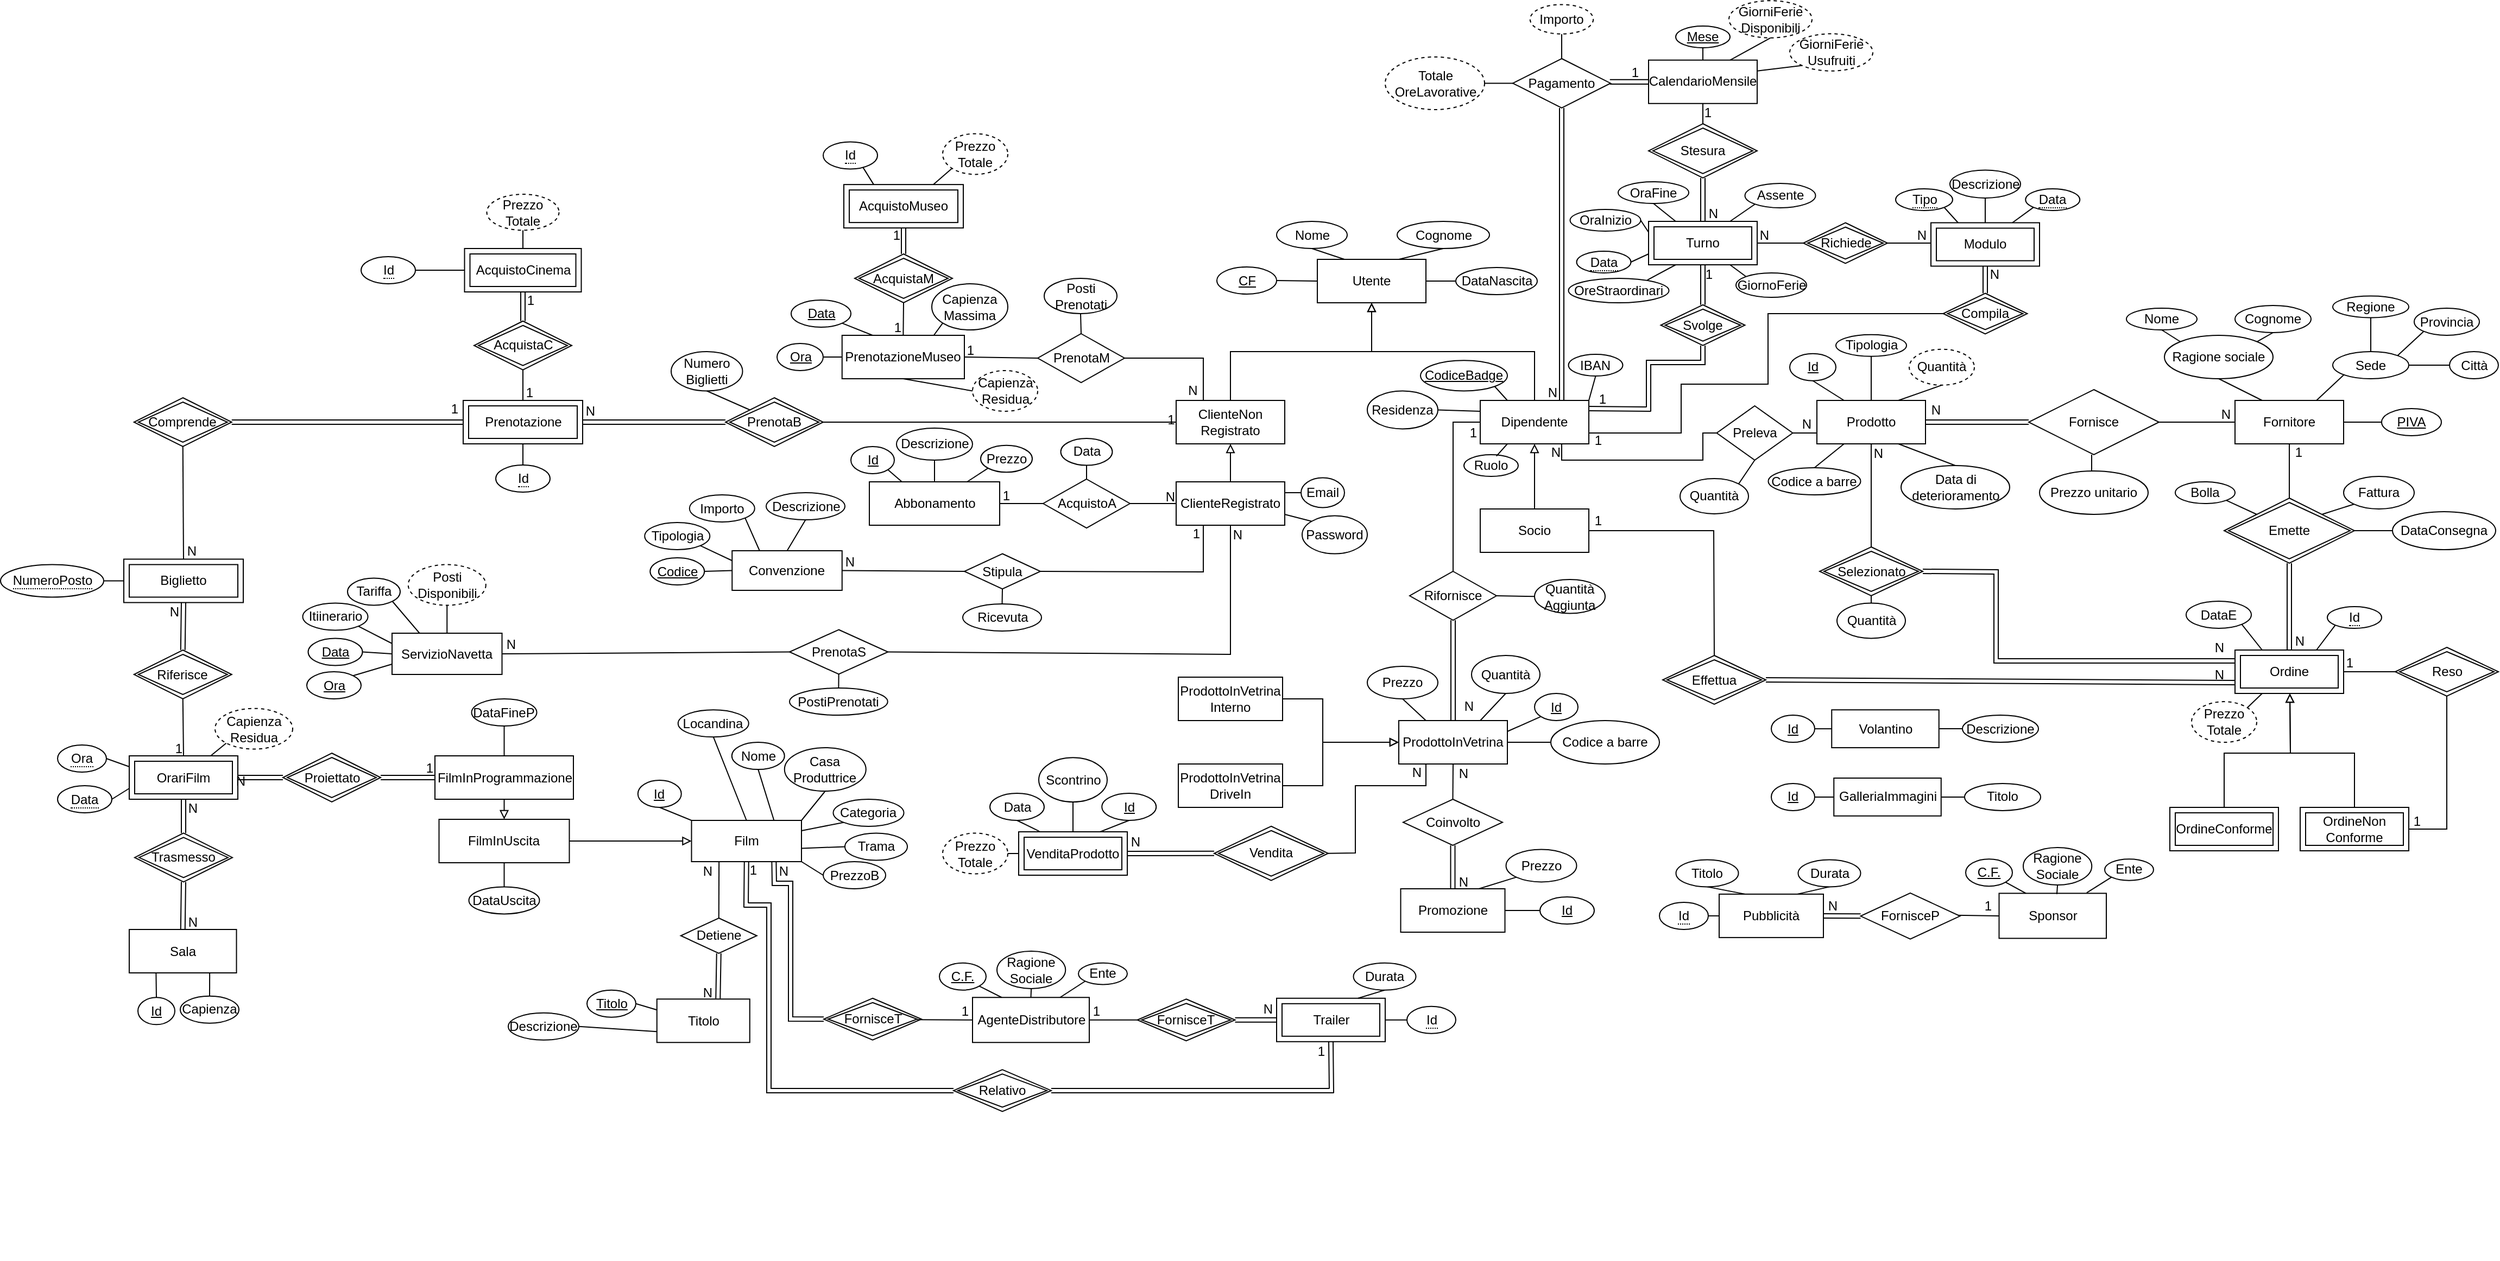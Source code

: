 <mxfile version="21.3.4" type="device">
  <diagram id="YSzkoZQ4-c6YCcFEgeAy" name="Page-1">
    <mxGraphModel dx="2677" dy="773" grid="1" gridSize="10" guides="1" tooltips="1" connect="1" arrows="1" fold="1" page="1" pageScale="1" pageWidth="827" pageHeight="1169" math="0" shadow="0">
      <root>
        <mxCell id="0" />
        <mxCell id="1" parent="0" />
        <mxCell id="WpF5zKO7cKzsqzY5cjig-1" value="Fornitore" style="whiteSpace=wrap;html=1;align=center;" parent="1" vertex="1">
          <mxGeometry x="490" y="395" width="100" height="40" as="geometry" />
        </mxCell>
        <mxCell id="WpF5zKO7cKzsqzY5cjig-2" value="PIVA" style="ellipse;whiteSpace=wrap;html=1;align=center;fontStyle=4;" parent="1" vertex="1">
          <mxGeometry x="625" y="402.5" width="55" height="25" as="geometry" />
        </mxCell>
        <mxCell id="WpF5zKO7cKzsqzY5cjig-3" value="" style="endArrow=none;html=1;rounded=0;exitX=0;exitY=0.5;exitDx=0;exitDy=0;entryX=1;entryY=0.5;entryDx=0;entryDy=0;" parent="1" source="WpF5zKO7cKzsqzY5cjig-2" target="WpF5zKO7cKzsqzY5cjig-1" edge="1">
          <mxGeometry width="50" height="50" relative="1" as="geometry">
            <mxPoint x="835" y="240" as="sourcePoint" />
            <mxPoint x="885" y="190" as="targetPoint" />
          </mxGeometry>
        </mxCell>
        <mxCell id="WpF5zKO7cKzsqzY5cjig-4" value="Ragione sociale" style="ellipse;whiteSpace=wrap;html=1;align=center;" parent="1" vertex="1">
          <mxGeometry x="425" y="335" width="100" height="40" as="geometry" />
        </mxCell>
        <mxCell id="WpF5zKO7cKzsqzY5cjig-5" value="Sede" style="ellipse;whiteSpace=wrap;html=1;align=center;" parent="1" vertex="1">
          <mxGeometry x="580" y="350" width="70" height="25" as="geometry" />
        </mxCell>
        <mxCell id="WpF5zKO7cKzsqzY5cjig-6" value="" style="endArrow=none;html=1;rounded=0;exitX=0.5;exitY=1;exitDx=0;exitDy=0;entryX=0.25;entryY=0;entryDx=0;entryDy=0;" parent="1" source="WpF5zKO7cKzsqzY5cjig-4" target="WpF5zKO7cKzsqzY5cjig-1" edge="1">
          <mxGeometry width="50" height="50" relative="1" as="geometry">
            <mxPoint x="515" y="370" as="sourcePoint" />
            <mxPoint x="545" y="410" as="targetPoint" />
          </mxGeometry>
        </mxCell>
        <mxCell id="WpF5zKO7cKzsqzY5cjig-7" value="" style="endArrow=none;html=1;rounded=0;exitX=0;exitY=1;exitDx=0;exitDy=0;entryX=0.75;entryY=0;entryDx=0;entryDy=0;" parent="1" source="WpF5zKO7cKzsqzY5cjig-5" target="WpF5zKO7cKzsqzY5cjig-1" edge="1">
          <mxGeometry width="50" height="50" relative="1" as="geometry">
            <mxPoint x="625" y="370" as="sourcePoint" />
            <mxPoint x="570" y="410" as="targetPoint" />
          </mxGeometry>
        </mxCell>
        <mxCell id="WpF5zKO7cKzsqzY5cjig-8" value="Prodotto" style="whiteSpace=wrap;html=1;align=center;" parent="1" vertex="1">
          <mxGeometry x="105" y="395" width="100" height="40" as="geometry" />
        </mxCell>
        <mxCell id="WpF5zKO7cKzsqzY5cjig-13" value="Id" style="ellipse;whiteSpace=wrap;html=1;align=center;fontStyle=4;" parent="1" vertex="1">
          <mxGeometry x="80" y="351.87" width="42.5" height="25" as="geometry" />
        </mxCell>
        <mxCell id="WpF5zKO7cKzsqzY5cjig-14" value="" style="endArrow=none;html=1;rounded=0;exitX=0.5;exitY=1;exitDx=0;exitDy=0;entryX=0.25;entryY=0;entryDx=0;entryDy=0;" parent="1" source="WpF5zKO7cKzsqzY5cjig-13" target="WpF5zKO7cKzsqzY5cjig-8" edge="1">
          <mxGeometry width="50" height="50" relative="1" as="geometry">
            <mxPoint x="245" y="135" as="sourcePoint" />
            <mxPoint x="165" y="175" as="targetPoint" />
          </mxGeometry>
        </mxCell>
        <mxCell id="WpF5zKO7cKzsqzY5cjig-16" value="" style="endArrow=none;html=1;rounded=0;exitX=0.5;exitY=1;exitDx=0;exitDy=0;entryX=0.75;entryY=0;entryDx=0;entryDy=0;" parent="1" source="ZAi8H7y5IZKenc8hjRvu-1" target="WpF5zKO7cKzsqzY5cjig-8" edge="1">
          <mxGeometry width="50" height="50" relative="1" as="geometry">
            <mxPoint x="205" y="376.87" as="sourcePoint" />
            <mxPoint x="165" y="405" as="targetPoint" />
          </mxGeometry>
        </mxCell>
        <mxCell id="WpF5zKO7cKzsqzY5cjig-46" value="Ordine" style="shape=ext;margin=3;double=1;whiteSpace=wrap;html=1;align=center;" parent="1" vertex="1">
          <mxGeometry x="490" y="625" width="100" height="40" as="geometry" />
        </mxCell>
        <mxCell id="WpF5zKO7cKzsqzY5cjig-54" value="Selezionato" style="shape=rhombus;double=1;perimeter=rhombusPerimeter;whiteSpace=wrap;html=1;align=center;" parent="1" vertex="1">
          <mxGeometry x="107.5" y="530" width="95" height="45" as="geometry" />
        </mxCell>
        <mxCell id="WpF5zKO7cKzsqzY5cjig-55" value="" style="shape=link;html=1;rounded=0;entryX=0;entryY=0.25;entryDx=0;entryDy=0;exitX=1;exitY=0.5;exitDx=0;exitDy=0;" parent="1" source="WpF5zKO7cKzsqzY5cjig-54" target="WpF5zKO7cKzsqzY5cjig-46" edge="1">
          <mxGeometry relative="1" as="geometry">
            <mxPoint x="450" y="645" as="sourcePoint" />
            <mxPoint x="530" y="645" as="targetPoint" />
            <Array as="points">
              <mxPoint x="270" y="553" />
              <mxPoint x="270" y="635" />
            </Array>
          </mxGeometry>
        </mxCell>
        <mxCell id="WpF5zKO7cKzsqzY5cjig-57" value="" style="endArrow=none;html=1;rounded=0;entryX=0.5;entryY=0;entryDx=0;entryDy=0;exitX=0.5;exitY=1;exitDx=0;exitDy=0;" parent="1" source="WpF5zKO7cKzsqzY5cjig-8" target="WpF5zKO7cKzsqzY5cjig-54" edge="1">
          <mxGeometry relative="1" as="geometry">
            <mxPoint x="65" y="640" as="sourcePoint" />
            <mxPoint x="105" y="640" as="targetPoint" />
          </mxGeometry>
        </mxCell>
        <mxCell id="WpF5zKO7cKzsqzY5cjig-59" value="Fornisce" style="shape=rhombus;perimeter=rhombusPerimeter;whiteSpace=wrap;html=1;align=center;" parent="1" vertex="1">
          <mxGeometry x="300" y="385" width="120" height="60" as="geometry" />
        </mxCell>
        <mxCell id="WpF5zKO7cKzsqzY5cjig-60" value="" style="shape=link;html=1;rounded=0;exitX=0;exitY=0.5;exitDx=0;exitDy=0;entryX=1;entryY=0.5;entryDx=0;entryDy=0;" parent="1" source="WpF5zKO7cKzsqzY5cjig-59" target="WpF5zKO7cKzsqzY5cjig-8" edge="1">
          <mxGeometry relative="1" as="geometry">
            <mxPoint x="645" y="635" as="sourcePoint" />
            <mxPoint x="380" y="535" as="targetPoint" />
          </mxGeometry>
        </mxCell>
        <mxCell id="WpF5zKO7cKzsqzY5cjig-61" value="N" style="resizable=0;html=1;whiteSpace=wrap;align=right;verticalAlign=bottom;" parent="WpF5zKO7cKzsqzY5cjig-60" connectable="0" vertex="1">
          <mxGeometry x="1" relative="1" as="geometry">
            <mxPoint x="15" y="-3" as="offset" />
          </mxGeometry>
        </mxCell>
        <mxCell id="WpF5zKO7cKzsqzY5cjig-62" value="" style="endArrow=none;html=1;rounded=0;exitX=0;exitY=0.5;exitDx=0;exitDy=0;entryX=1;entryY=0.5;entryDx=0;entryDy=0;" parent="1" source="WpF5zKO7cKzsqzY5cjig-1" target="WpF5zKO7cKzsqzY5cjig-59" edge="1">
          <mxGeometry relative="1" as="geometry">
            <mxPoint x="40" y="495" as="sourcePoint" />
            <mxPoint x="420" y="410" as="targetPoint" />
          </mxGeometry>
        </mxCell>
        <mxCell id="WpF5zKO7cKzsqzY5cjig-64" value="Prezzo unitario" style="ellipse;whiteSpace=wrap;html=1;align=center;" parent="1" vertex="1">
          <mxGeometry x="310" y="460" width="100" height="40" as="geometry" />
        </mxCell>
        <mxCell id="WpF5zKO7cKzsqzY5cjig-66" value="" style="endArrow=none;html=1;rounded=0;exitX=0.5;exitY=0;exitDx=0;exitDy=0;entryX=0.5;entryY=1;entryDx=0;entryDy=0;" parent="1" edge="1">
          <mxGeometry width="50" height="50" relative="1" as="geometry">
            <mxPoint x="358" y="460" as="sourcePoint" />
            <mxPoint x="358" y="445" as="targetPoint" />
          </mxGeometry>
        </mxCell>
        <mxCell id="WpF5zKO7cKzsqzY5cjig-69" value="" style="endArrow=none;html=1;rounded=0;exitX=1;exitY=0;exitDx=0;exitDy=0;entryX=0.25;entryY=1;entryDx=0;entryDy=0;" parent="1" source="GzMYKJr-sfS03AwmaLyN-3" target="WpF5zKO7cKzsqzY5cjig-46" edge="1">
          <mxGeometry width="50" height="50" relative="1" as="geometry">
            <mxPoint x="498.284" y="678.661" as="sourcePoint" />
            <mxPoint x="75" y="790" as="targetPoint" />
          </mxGeometry>
        </mxCell>
        <mxCell id="WpF5zKO7cKzsqzY5cjig-70" value="&lt;span style=&quot;border-bottom: 1px dotted&quot;&gt;Id&lt;/span&gt;" style="ellipse;whiteSpace=wrap;html=1;align=center;" parent="1" vertex="1">
          <mxGeometry x="575" y="585" width="50" height="20" as="geometry" />
        </mxCell>
        <mxCell id="WpF5zKO7cKzsqzY5cjig-71" value="" style="endArrow=none;html=1;rounded=0;exitX=0;exitY=1;exitDx=0;exitDy=0;entryX=0.75;entryY=0;entryDx=0;entryDy=0;" parent="1" source="WpF5zKO7cKzsqzY5cjig-70" target="WpF5zKO7cKzsqzY5cjig-46" edge="1">
          <mxGeometry width="50" height="50" relative="1" as="geometry">
            <mxPoint x="622.5" y="435" as="sourcePoint" />
            <mxPoint x="1025" y="415" as="targetPoint" />
          </mxGeometry>
        </mxCell>
        <mxCell id="WpF5zKO7cKzsqzY5cjig-74" value="Emette" style="shape=rhombus;double=1;perimeter=rhombusPerimeter;whiteSpace=wrap;html=1;align=center;" parent="1" vertex="1">
          <mxGeometry x="480" y="485" width="120" height="60" as="geometry" />
        </mxCell>
        <mxCell id="WpF5zKO7cKzsqzY5cjig-75" value="" style="shape=link;html=1;rounded=0;exitX=0.5;exitY=1;exitDx=0;exitDy=0;entryX=0.5;entryY=0;entryDx=0;entryDy=0;" parent="1" source="WpF5zKO7cKzsqzY5cjig-74" target="WpF5zKO7cKzsqzY5cjig-46" edge="1">
          <mxGeometry relative="1" as="geometry">
            <mxPoint x="342.5" y="845" as="sourcePoint" />
            <mxPoint x="422.5" y="845" as="targetPoint" />
          </mxGeometry>
        </mxCell>
        <mxCell id="WpF5zKO7cKzsqzY5cjig-76" value="N" style="resizable=0;html=1;whiteSpace=wrap;align=right;verticalAlign=bottom;" parent="WpF5zKO7cKzsqzY5cjig-75" connectable="0" vertex="1">
          <mxGeometry x="1" relative="1" as="geometry">
            <mxPoint x="15" as="offset" />
          </mxGeometry>
        </mxCell>
        <mxCell id="WpF5zKO7cKzsqzY5cjig-80" value="" style="endArrow=none;html=1;rounded=0;entryX=0.5;entryY=0;entryDx=0;entryDy=0;exitX=0.5;exitY=1;exitDx=0;exitDy=0;" parent="1" source="WpF5zKO7cKzsqzY5cjig-1" target="WpF5zKO7cKzsqzY5cjig-74" edge="1">
          <mxGeometry relative="1" as="geometry">
            <mxPoint x="172.5" y="525" as="sourcePoint" />
            <mxPoint x="102.5" y="615" as="targetPoint" />
          </mxGeometry>
        </mxCell>
        <mxCell id="WpF5zKO7cKzsqzY5cjig-81" value="1" style="resizable=0;html=1;whiteSpace=wrap;align=right;verticalAlign=bottom;" parent="1" connectable="0" vertex="1">
          <mxGeometry x="65" y="460" as="geometry">
            <mxPoint x="488" y="-9" as="offset" />
          </mxGeometry>
        </mxCell>
        <mxCell id="WpF5zKO7cKzsqzY5cjig-82" value="N" style="resizable=0;html=1;whiteSpace=wrap;align=right;verticalAlign=bottom;" parent="1" connectable="0" vertex="1">
          <mxGeometry x="-704" y="251" as="geometry">
            <mxPoint x="574" y="200" as="offset" />
          </mxGeometry>
        </mxCell>
        <mxCell id="otf0dAUhyGwsgxdbyUY--1" value="Nome" style="ellipse;whiteSpace=wrap;html=1;align=center;" parent="1" vertex="1">
          <mxGeometry x="390" y="310" width="65" height="20" as="geometry" />
        </mxCell>
        <mxCell id="otf0dAUhyGwsgxdbyUY--2" value="" style="endArrow=none;html=1;rounded=0;exitX=0.5;exitY=1;exitDx=0;exitDy=0;entryX=0;entryY=0;entryDx=0;entryDy=0;" parent="1" source="otf0dAUhyGwsgxdbyUY--1" target="WpF5zKO7cKzsqzY5cjig-4" edge="1">
          <mxGeometry width="50" height="50" relative="1" as="geometry">
            <mxPoint x="470" y="280" as="sourcePoint" />
            <mxPoint x="495" y="310" as="targetPoint" />
          </mxGeometry>
        </mxCell>
        <mxCell id="otf0dAUhyGwsgxdbyUY--4" value="Cognome" style="ellipse;whiteSpace=wrap;html=1;align=center;" parent="1" vertex="1">
          <mxGeometry x="490" y="307.5" width="70" height="25" as="geometry" />
        </mxCell>
        <mxCell id="otf0dAUhyGwsgxdbyUY--5" value="" style="endArrow=none;html=1;rounded=0;exitX=0.5;exitY=1;exitDx=0;exitDy=0;entryX=1;entryY=0;entryDx=0;entryDy=0;" parent="1" source="otf0dAUhyGwsgxdbyUY--4" target="WpF5zKO7cKzsqzY5cjig-4" edge="1">
          <mxGeometry width="50" height="50" relative="1" as="geometry">
            <mxPoint x="580" y="274" as="sourcePoint" />
            <mxPoint x="615" y="330" as="targetPoint" />
          </mxGeometry>
        </mxCell>
        <mxCell id="otf0dAUhyGwsgxdbyUY--6" value="Regione" style="ellipse;whiteSpace=wrap;html=1;align=center;" parent="1" vertex="1">
          <mxGeometry x="580" y="298.75" width="70" height="20" as="geometry" />
        </mxCell>
        <mxCell id="otf0dAUhyGwsgxdbyUY--7" value="" style="endArrow=none;html=1;rounded=0;exitX=0.5;exitY=1;exitDx=0;exitDy=0;entryX=0.5;entryY=0;entryDx=0;entryDy=0;" parent="1" source="otf0dAUhyGwsgxdbyUY--6" target="WpF5zKO7cKzsqzY5cjig-5" edge="1">
          <mxGeometry width="50" height="50" relative="1" as="geometry">
            <mxPoint x="630" y="282" as="sourcePoint" />
            <mxPoint x="665" y="338" as="targetPoint" />
          </mxGeometry>
        </mxCell>
        <mxCell id="otf0dAUhyGwsgxdbyUY--8" value="Provincia" style="ellipse;whiteSpace=wrap;html=1;align=center;" parent="1" vertex="1">
          <mxGeometry x="655" y="310" width="60" height="25" as="geometry" />
        </mxCell>
        <mxCell id="otf0dAUhyGwsgxdbyUY--9" value="" style="endArrow=none;html=1;rounded=0;exitX=0;exitY=1;exitDx=0;exitDy=0;entryX=1;entryY=0;entryDx=0;entryDy=0;" parent="1" source="otf0dAUhyGwsgxdbyUY--8" target="WpF5zKO7cKzsqzY5cjig-5" edge="1">
          <mxGeometry width="50" height="50" relative="1" as="geometry">
            <mxPoint x="760" y="302" as="sourcePoint" />
            <mxPoint x="795" y="358" as="targetPoint" />
          </mxGeometry>
        </mxCell>
        <mxCell id="otf0dAUhyGwsgxdbyUY--10" value="Città" style="ellipse;whiteSpace=wrap;html=1;align=center;" parent="1" vertex="1">
          <mxGeometry x="687.5" y="350" width="45" height="25" as="geometry" />
        </mxCell>
        <mxCell id="otf0dAUhyGwsgxdbyUY--11" value="" style="endArrow=none;html=1;rounded=0;exitX=0;exitY=0.5;exitDx=0;exitDy=0;entryX=1;entryY=0.5;entryDx=0;entryDy=0;" parent="1" source="otf0dAUhyGwsgxdbyUY--10" target="WpF5zKO7cKzsqzY5cjig-5" edge="1">
          <mxGeometry width="50" height="50" relative="1" as="geometry">
            <mxPoint x="800" y="380" as="sourcePoint" />
            <mxPoint x="715" y="360" as="targetPoint" />
          </mxGeometry>
        </mxCell>
        <mxCell id="otf0dAUhyGwsgxdbyUY--15" value="Tipologia" style="ellipse;whiteSpace=wrap;html=1;align=center;" parent="1" vertex="1">
          <mxGeometry x="122.5" y="334.37" width="65" height="20" as="geometry" />
        </mxCell>
        <mxCell id="otf0dAUhyGwsgxdbyUY--16" value="" style="endArrow=none;html=1;rounded=0;exitX=0.5;exitY=1;exitDx=0;exitDy=0;entryX=0.5;entryY=0;entryDx=0;entryDy=0;" parent="1" source="otf0dAUhyGwsgxdbyUY--15" target="WpF5zKO7cKzsqzY5cjig-8" edge="1">
          <mxGeometry width="50" height="50" relative="1" as="geometry">
            <mxPoint x="-105" y="445" as="sourcePoint" />
            <mxPoint x="105" y="425" as="targetPoint" />
          </mxGeometry>
        </mxCell>
        <mxCell id="otf0dAUhyGwsgxdbyUY--18" value="Codice a barre" style="ellipse;whiteSpace=wrap;html=1;align=center;" parent="1" vertex="1">
          <mxGeometry x="60.25" y="457" width="85" height="25" as="geometry" />
        </mxCell>
        <mxCell id="otf0dAUhyGwsgxdbyUY--19" value="" style="endArrow=none;html=1;rounded=0;exitX=0.5;exitY=0;exitDx=0;exitDy=0;entryX=0.25;entryY=1;entryDx=0;entryDy=0;" parent="1" source="otf0dAUhyGwsgxdbyUY--18" target="WpF5zKO7cKzsqzY5cjig-8" edge="1">
          <mxGeometry width="50" height="50" relative="1" as="geometry">
            <mxPoint x="-125" y="535" as="sourcePoint" />
            <mxPoint x="-40" y="555" as="targetPoint" />
          </mxGeometry>
        </mxCell>
        <mxCell id="otf0dAUhyGwsgxdbyUY--21" value="Data di deterioramento" style="ellipse;whiteSpace=wrap;html=1;align=center;" parent="1" vertex="1">
          <mxGeometry x="182.5" y="455" width="100" height="40" as="geometry" />
        </mxCell>
        <mxCell id="otf0dAUhyGwsgxdbyUY--22" value="" style="endArrow=none;html=1;rounded=0;exitX=0.5;exitY=0;exitDx=0;exitDy=0;entryX=0.75;entryY=1;entryDx=0;entryDy=0;" parent="1" source="otf0dAUhyGwsgxdbyUY--21" target="WpF5zKO7cKzsqzY5cjig-8" edge="1">
          <mxGeometry width="50" height="50" relative="1" as="geometry">
            <mxPoint x="107.5" y="505" as="sourcePoint" />
            <mxPoint x="157.5" y="415" as="targetPoint" />
          </mxGeometry>
        </mxCell>
        <mxCell id="otf0dAUhyGwsgxdbyUY--23" value="N" style="resizable=0;html=1;whiteSpace=wrap;align=right;verticalAlign=bottom;" parent="1" connectable="0" vertex="1">
          <mxGeometry x="155" y="430" as="geometry">
            <mxPoint x="12" y="22" as="offset" />
          </mxGeometry>
        </mxCell>
        <mxCell id="otf0dAUhyGwsgxdbyUY--24" value="DataConsegna" style="ellipse;whiteSpace=wrap;html=1;align=center;" parent="1" vertex="1">
          <mxGeometry x="635" y="497.5" width="95" height="35" as="geometry" />
        </mxCell>
        <mxCell id="otf0dAUhyGwsgxdbyUY--25" value="" style="endArrow=none;html=1;rounded=0;entryX=1;entryY=0.5;entryDx=0;entryDy=0;exitX=0;exitY=0.5;exitDx=0;exitDy=0;" parent="1" source="otf0dAUhyGwsgxdbyUY--24" target="WpF5zKO7cKzsqzY5cjig-74" edge="1">
          <mxGeometry width="50" height="50" relative="1" as="geometry">
            <mxPoint x="645" y="525" as="sourcePoint" />
            <mxPoint x="580" y="535" as="targetPoint" />
          </mxGeometry>
        </mxCell>
        <mxCell id="otf0dAUhyGwsgxdbyUY--27" value="Fattura" style="ellipse;whiteSpace=wrap;html=1;align=center;" parent="1" vertex="1">
          <mxGeometry x="590" y="465" width="65" height="30" as="geometry" />
        </mxCell>
        <mxCell id="otf0dAUhyGwsgxdbyUY--28" value="" style="endArrow=none;html=1;rounded=0;entryX=1;entryY=0;entryDx=0;entryDy=0;exitX=0;exitY=1;exitDx=0;exitDy=0;" parent="1" source="otf0dAUhyGwsgxdbyUY--27" target="WpF5zKO7cKzsqzY5cjig-74" edge="1">
          <mxGeometry width="50" height="50" relative="1" as="geometry">
            <mxPoint x="645" y="475" as="sourcePoint" />
            <mxPoint x="600" y="465" as="targetPoint" />
          </mxGeometry>
        </mxCell>
        <mxCell id="otf0dAUhyGwsgxdbyUY--29" value="Bolla" style="ellipse;whiteSpace=wrap;html=1;align=center;" parent="1" vertex="1">
          <mxGeometry x="435" y="470" width="55" height="20" as="geometry" />
        </mxCell>
        <mxCell id="otf0dAUhyGwsgxdbyUY--30" value="" style="endArrow=none;html=1;rounded=0;entryX=0;entryY=0;entryDx=0;entryDy=0;exitX=1;exitY=1;exitDx=0;exitDy=0;" parent="1" source="otf0dAUhyGwsgxdbyUY--29" target="WpF5zKO7cKzsqzY5cjig-74" edge="1">
          <mxGeometry width="50" height="50" relative="1" as="geometry">
            <mxPoint x="665" y="570" as="sourcePoint" />
            <mxPoint x="590" y="595" as="targetPoint" />
          </mxGeometry>
        </mxCell>
        <mxCell id="otf0dAUhyGwsgxdbyUY--32" value="DataE" style="ellipse;whiteSpace=wrap;html=1;align=center;" parent="1" vertex="1">
          <mxGeometry x="445" y="580" width="60" height="25" as="geometry" />
        </mxCell>
        <mxCell id="otf0dAUhyGwsgxdbyUY--33" value="" style="endArrow=none;html=1;rounded=0;exitX=1;exitY=1;exitDx=0;exitDy=0;entryX=0.25;entryY=0;entryDx=0;entryDy=0;" parent="1" source="otf0dAUhyGwsgxdbyUY--32" target="WpF5zKO7cKzsqzY5cjig-46" edge="1">
          <mxGeometry width="50" height="50" relative="1" as="geometry">
            <mxPoint x="-45" y="670" as="sourcePoint" />
            <mxPoint x="540" y="645" as="targetPoint" />
          </mxGeometry>
        </mxCell>
        <mxCell id="Sqgk6kVIvDvaI4vkTzhy-1" value="ProdottoInVetrina" style="whiteSpace=wrap;html=1;align=center;" parent="1" vertex="1">
          <mxGeometry x="-280" y="690" width="100" height="40" as="geometry" />
        </mxCell>
        <mxCell id="Sqgk6kVIvDvaI4vkTzhy-2" value="Id" style="ellipse;whiteSpace=wrap;html=1;align=center;fontStyle=4;" parent="1" vertex="1">
          <mxGeometry x="-155" y="665" width="40" height="25" as="geometry" />
        </mxCell>
        <mxCell id="Sqgk6kVIvDvaI4vkTzhy-3" value="" style="endArrow=none;html=1;rounded=0;exitX=0;exitY=1;exitDx=0;exitDy=0;entryX=1;entryY=0.25;entryDx=0;entryDy=0;" parent="1" source="Sqgk6kVIvDvaI4vkTzhy-2" target="Sqgk6kVIvDvaI4vkTzhy-1" edge="1">
          <mxGeometry width="50" height="50" relative="1" as="geometry">
            <mxPoint x="-138" y="430" as="sourcePoint" />
            <mxPoint x="-218" y="470" as="targetPoint" />
          </mxGeometry>
        </mxCell>
        <mxCell id="Sqgk6kVIvDvaI4vkTzhy-4" value="Quantità" style="ellipse;whiteSpace=wrap;html=1;align=center;" parent="1" vertex="1">
          <mxGeometry x="-213" y="630" width="63" height="35" as="geometry" />
        </mxCell>
        <mxCell id="Sqgk6kVIvDvaI4vkTzhy-5" value="" style="endArrow=none;html=1;rounded=0;exitX=0.5;exitY=1;exitDx=0;exitDy=0;entryX=0.75;entryY=0;entryDx=0;entryDy=0;" parent="1" source="Sqgk6kVIvDvaI4vkTzhy-4" target="Sqgk6kVIvDvaI4vkTzhy-1" edge="1">
          <mxGeometry width="50" height="50" relative="1" as="geometry">
            <mxPoint x="-288" y="670" as="sourcePoint" />
            <mxPoint x="-218" y="700" as="targetPoint" />
          </mxGeometry>
        </mxCell>
        <mxCell id="Sqgk6kVIvDvaI4vkTzhy-8" value="Prezzo" style="ellipse;whiteSpace=wrap;html=1;align=center;" parent="1" vertex="1">
          <mxGeometry x="-309" y="640" width="65" height="30" as="geometry" />
        </mxCell>
        <mxCell id="Sqgk6kVIvDvaI4vkTzhy-9" value="" style="endArrow=none;html=1;rounded=0;exitX=0.5;exitY=1;exitDx=0;exitDy=0;entryX=0.25;entryY=0;entryDx=0;entryDy=0;" parent="1" source="Sqgk6kVIvDvaI4vkTzhy-8" target="Sqgk6kVIvDvaI4vkTzhy-1" edge="1">
          <mxGeometry width="50" height="50" relative="1" as="geometry">
            <mxPoint x="-488" y="740" as="sourcePoint" />
            <mxPoint x="-278" y="720" as="targetPoint" />
          </mxGeometry>
        </mxCell>
        <mxCell id="Sqgk6kVIvDvaI4vkTzhy-10" value="Codice a barre" style="ellipse;whiteSpace=wrap;html=1;align=center;" parent="1" vertex="1">
          <mxGeometry x="-140" y="690" width="100" height="40" as="geometry" />
        </mxCell>
        <mxCell id="Sqgk6kVIvDvaI4vkTzhy-11" value="" style="endArrow=none;html=1;rounded=0;exitX=0;exitY=0.5;exitDx=0;exitDy=0;entryX=1;entryY=0.5;entryDx=0;entryDy=0;" parent="1" source="Sqgk6kVIvDvaI4vkTzhy-10" target="Sqgk6kVIvDvaI4vkTzhy-1" edge="1">
          <mxGeometry width="50" height="50" relative="1" as="geometry">
            <mxPoint x="-508" y="830" as="sourcePoint" />
            <mxPoint x="-423" y="850" as="targetPoint" />
          </mxGeometry>
        </mxCell>
        <mxCell id="Sqgk6kVIvDvaI4vkTzhy-15" value="ProdottoInVetrina&lt;br&gt;Interno" style="whiteSpace=wrap;html=1;align=center;" parent="1" vertex="1">
          <mxGeometry x="-483" y="650" width="96" height="40" as="geometry" />
        </mxCell>
        <mxCell id="Sqgk6kVIvDvaI4vkTzhy-42" value="N" style="resizable=0;html=1;whiteSpace=wrap;align=right;verticalAlign=bottom;" parent="1" connectable="0" vertex="1">
          <mxGeometry x="487.001" y="416" as="geometry" />
        </mxCell>
        <mxCell id="Sqgk6kVIvDvaI4vkTzhy-47" value="Utente" style="whiteSpace=wrap;html=1;align=center;" parent="1" vertex="1">
          <mxGeometry x="-355" y="265" width="100" height="40" as="geometry" />
        </mxCell>
        <mxCell id="Sqgk6kVIvDvaI4vkTzhy-48" value="CF" style="ellipse;whiteSpace=wrap;html=1;align=center;fontStyle=4;" parent="1" vertex="1">
          <mxGeometry x="-447.5" y="272" width="55" height="25" as="geometry" />
        </mxCell>
        <mxCell id="Sqgk6kVIvDvaI4vkTzhy-49" value="" style="endArrow=none;html=1;rounded=0;exitX=1;exitY=0.5;exitDx=0;exitDy=0;entryX=0;entryY=0.5;entryDx=0;entryDy=0;" parent="1" source="Sqgk6kVIvDvaI4vkTzhy-48" target="Sqgk6kVIvDvaI4vkTzhy-47" edge="1">
          <mxGeometry width="50" height="50" relative="1" as="geometry">
            <mxPoint x="-895" y="235" as="sourcePoint" />
            <mxPoint x="-865" y="275" as="targetPoint" />
          </mxGeometry>
        </mxCell>
        <mxCell id="Sqgk6kVIvDvaI4vkTzhy-50" value="Nome" style="ellipse;whiteSpace=wrap;html=1;align=center;" parent="1" vertex="1">
          <mxGeometry x="-392.5" y="230" width="65" height="25" as="geometry" />
        </mxCell>
        <mxCell id="Sqgk6kVIvDvaI4vkTzhy-51" value="" style="endArrow=none;html=1;rounded=0;exitX=0.5;exitY=1;exitDx=0;exitDy=0;entryX=0.25;entryY=0;entryDx=0;entryDy=0;" parent="1" source="Sqgk6kVIvDvaI4vkTzhy-50" target="Sqgk6kVIvDvaI4vkTzhy-47" edge="1">
          <mxGeometry width="50" height="50" relative="1" as="geometry">
            <mxPoint x="-375" y="245" as="sourcePoint" />
            <mxPoint x="-303" y="276" as="targetPoint" />
          </mxGeometry>
        </mxCell>
        <mxCell id="Sqgk6kVIvDvaI4vkTzhy-52" value="Cognome" style="ellipse;whiteSpace=wrap;html=1;align=center;" parent="1" vertex="1">
          <mxGeometry x="-281.5" y="230" width="85" height="25" as="geometry" />
        </mxCell>
        <mxCell id="Sqgk6kVIvDvaI4vkTzhy-53" value="DataNascita" style="ellipse;whiteSpace=wrap;html=1;align=center;" parent="1" vertex="1">
          <mxGeometry x="-227.5" y="272.5" width="75" height="25" as="geometry" />
        </mxCell>
        <mxCell id="Sqgk6kVIvDvaI4vkTzhy-54" value="Residenza" style="ellipse;whiteSpace=wrap;html=1;align=center;" parent="1" vertex="1">
          <mxGeometry x="-309" y="386.25" width="65" height="35" as="geometry" />
        </mxCell>
        <mxCell id="Sqgk6kVIvDvaI4vkTzhy-55" value="" style="endArrow=none;html=1;rounded=0;exitX=0.5;exitY=1;exitDx=0;exitDy=0;entryX=0.75;entryY=0;entryDx=0;entryDy=0;" parent="1" source="Sqgk6kVIvDvaI4vkTzhy-52" target="Sqgk6kVIvDvaI4vkTzhy-47" edge="1">
          <mxGeometry width="50" height="50" relative="1" as="geometry">
            <mxPoint x="-257" y="244" as="sourcePoint" />
            <mxPoint x="-295" y="265" as="targetPoint" />
          </mxGeometry>
        </mxCell>
        <mxCell id="Sqgk6kVIvDvaI4vkTzhy-56" value="" style="endArrow=none;html=1;rounded=0;entryX=1;entryY=0.5;entryDx=0;entryDy=0;exitX=0;exitY=0.5;exitDx=0;exitDy=0;" parent="1" source="Sqgk6kVIvDvaI4vkTzhy-53" target="Sqgk6kVIvDvaI4vkTzhy-47" edge="1">
          <mxGeometry width="50" height="50" relative="1" as="geometry">
            <mxPoint x="-155" y="245" as="sourcePoint" />
            <mxPoint x="-285" y="275" as="targetPoint" />
          </mxGeometry>
        </mxCell>
        <mxCell id="Sqgk6kVIvDvaI4vkTzhy-57" value="" style="endArrow=none;html=1;rounded=0;entryX=0;entryY=0.25;entryDx=0;entryDy=0;exitX=1;exitY=0.5;exitDx=0;exitDy=0;" parent="1" source="Sqgk6kVIvDvaI4vkTzhy-54" target="Sqgk6kVIvDvaI4vkTzhy-62" edge="1">
          <mxGeometry width="50" height="50" relative="1" as="geometry">
            <mxPoint x="-280" y="403" as="sourcePoint" />
            <mxPoint x="-245" y="295" as="targetPoint" />
          </mxGeometry>
        </mxCell>
        <mxCell id="Sqgk6kVIvDvaI4vkTzhy-61" value="ClienteNon&lt;br&gt;Registrato" style="whiteSpace=wrap;html=1;align=center;" parent="1" vertex="1">
          <mxGeometry x="-485" y="395" width="100" height="40" as="geometry" />
        </mxCell>
        <mxCell id="Sqgk6kVIvDvaI4vkTzhy-63" value="" style="endArrow=block;html=1;rounded=0;exitX=0.5;exitY=0;exitDx=0;exitDy=0;endFill=0;entryX=0.5;entryY=1;entryDx=0;entryDy=0;" parent="1" source="Sqgk6kVIvDvaI4vkTzhy-61" target="Sqgk6kVIvDvaI4vkTzhy-47" edge="1">
          <mxGeometry width="50" height="50" relative="1" as="geometry">
            <mxPoint x="-75" y="255" as="sourcePoint" />
            <mxPoint x="-310" y="305" as="targetPoint" />
            <Array as="points">
              <mxPoint x="-435" y="350" />
              <mxPoint x="-305" y="350" />
            </Array>
          </mxGeometry>
        </mxCell>
        <mxCell id="Sqgk6kVIvDvaI4vkTzhy-64" value="" style="endArrow=block;html=1;rounded=0;exitX=0.5;exitY=0;exitDx=0;exitDy=0;endFill=0;entryX=0.5;entryY=1;entryDx=0;entryDy=0;" parent="1" source="Sqgk6kVIvDvaI4vkTzhy-62" target="Sqgk6kVIvDvaI4vkTzhy-47" edge="1">
          <mxGeometry width="50" height="50" relative="1" as="geometry">
            <mxPoint x="-315" y="395" as="sourcePoint" />
            <mxPoint x="-310" y="310" as="targetPoint" />
            <Array as="points">
              <mxPoint x="-155" y="350" />
              <mxPoint x="-305" y="350" />
            </Array>
          </mxGeometry>
        </mxCell>
        <mxCell id="Sqgk6kVIvDvaI4vkTzhy-73" value="Socio" style="whiteSpace=wrap;html=1;align=center;" parent="1" vertex="1">
          <mxGeometry x="-205" y="495" width="100" height="40" as="geometry" />
        </mxCell>
        <mxCell id="Sqgk6kVIvDvaI4vkTzhy-75" value="" style="endArrow=block;html=1;rounded=0;exitX=0.5;exitY=0;exitDx=0;exitDy=0;endFill=0;" parent="1" source="Sqgk6kVIvDvaI4vkTzhy-62" edge="1">
          <mxGeometry width="50" height="50" relative="1" as="geometry">
            <mxPoint x="100" y="385" as="sourcePoint" />
            <mxPoint x="-135" y="435" as="targetPoint" />
            <Array as="points" />
          </mxGeometry>
        </mxCell>
        <mxCell id="Sqgk6kVIvDvaI4vkTzhy-77" value="Preleva" style="shape=rhombus;perimeter=rhombusPerimeter;whiteSpace=wrap;html=1;align=center;" parent="1" vertex="1">
          <mxGeometry x="12.75" y="400" width="70" height="50" as="geometry" />
        </mxCell>
        <mxCell id="Sqgk6kVIvDvaI4vkTzhy-80" value="" style="endArrow=none;html=1;rounded=0;entryX=1;entryY=0.5;entryDx=0;entryDy=0;exitX=0;exitY=0.75;exitDx=0;exitDy=0;" parent="1" source="WpF5zKO7cKzsqzY5cjig-8" target="Sqgk6kVIvDvaI4vkTzhy-77" edge="1">
          <mxGeometry relative="1" as="geometry">
            <mxPoint x="110" y="415" as="sourcePoint" />
            <mxPoint x="100" y="410" as="targetPoint" />
          </mxGeometry>
        </mxCell>
        <mxCell id="Sqgk6kVIvDvaI4vkTzhy-81" value="N" style="resizable=0;html=1;whiteSpace=wrap;align=right;verticalAlign=bottom;" parent="1" connectable="0" vertex="1">
          <mxGeometry x="101.251" y="425" as="geometry" />
        </mxCell>
        <mxCell id="Sqgk6kVIvDvaI4vkTzhy-83" value="" style="endArrow=none;html=1;rounded=0;entryX=0.75;entryY=1;entryDx=0;entryDy=0;exitX=0;exitY=0.5;exitDx=0;exitDy=0;" parent="1" source="Sqgk6kVIvDvaI4vkTzhy-77" target="Sqgk6kVIvDvaI4vkTzhy-62" edge="1">
          <mxGeometry relative="1" as="geometry">
            <mxPoint x="-50" y="415" as="sourcePoint" />
            <mxPoint x="80" y="425" as="targetPoint" />
            <Array as="points">
              <mxPoint y="425" />
              <mxPoint y="450" />
              <mxPoint x="-130" y="450" />
            </Array>
          </mxGeometry>
        </mxCell>
        <mxCell id="Sqgk6kVIvDvaI4vkTzhy-84" value="" style="endArrow=block;html=1;rounded=0;exitX=0.5;exitY=0;exitDx=0;exitDy=0;endFill=0;" parent="1" source="Sqgk6kVIvDvaI4vkTzhy-73" target="Sqgk6kVIvDvaI4vkTzhy-62" edge="1">
          <mxGeometry width="50" height="50" relative="1" as="geometry">
            <mxPoint x="-135" y="485" as="sourcePoint" />
            <mxPoint x="-135" y="435" as="targetPoint" />
            <Array as="points" />
          </mxGeometry>
        </mxCell>
        <mxCell id="Sqgk6kVIvDvaI4vkTzhy-62" value="Dipendente" style="whiteSpace=wrap;html=1;align=center;" parent="1" vertex="1">
          <mxGeometry x="-205" y="395" width="100" height="40" as="geometry" />
        </mxCell>
        <mxCell id="Sqgk6kVIvDvaI4vkTzhy-86" value="Rifornisce" style="shape=rhombus;perimeter=rhombusPerimeter;whiteSpace=wrap;html=1;align=center;" parent="1" vertex="1">
          <mxGeometry x="-270" y="552.5" width="80" height="45" as="geometry" />
        </mxCell>
        <mxCell id="Sqgk6kVIvDvaI4vkTzhy-87" value="" style="shape=link;html=1;rounded=0;exitX=0.5;exitY=1;exitDx=0;exitDy=0;entryX=0.5;entryY=0;entryDx=0;entryDy=0;" parent="1" source="Sqgk6kVIvDvaI4vkTzhy-86" target="Sqgk6kVIvDvaI4vkTzhy-1" edge="1">
          <mxGeometry relative="1" as="geometry">
            <mxPoint x="-100" y="770" as="sourcePoint" />
            <mxPoint x="-230" y="695" as="targetPoint" />
          </mxGeometry>
        </mxCell>
        <mxCell id="Sqgk6kVIvDvaI4vkTzhy-88" value="N" style="resizable=0;html=1;whiteSpace=wrap;align=right;verticalAlign=bottom;" parent="Sqgk6kVIvDvaI4vkTzhy-87" connectable="0" vertex="1">
          <mxGeometry x="1" relative="1" as="geometry">
            <mxPoint x="20" y="-5" as="offset" />
          </mxGeometry>
        </mxCell>
        <mxCell id="Sqgk6kVIvDvaI4vkTzhy-89" value="" style="endArrow=none;html=1;rounded=0;exitX=0;exitY=0.5;exitDx=0;exitDy=0;entryX=0.5;entryY=0;entryDx=0;entryDy=0;" parent="1" source="Sqgk6kVIvDvaI4vkTzhy-62" target="Sqgk6kVIvDvaI4vkTzhy-86" edge="1">
          <mxGeometry relative="1" as="geometry">
            <mxPoint x="-255" y="545" as="sourcePoint" />
            <mxPoint x="-325" y="540" as="targetPoint" />
            <Array as="points">
              <mxPoint x="-230" y="415" />
            </Array>
          </mxGeometry>
        </mxCell>
        <mxCell id="Sqgk6kVIvDvaI4vkTzhy-90" value="1" style="resizable=0;html=1;whiteSpace=wrap;align=right;verticalAlign=bottom;" parent="1" connectable="0" vertex="1">
          <mxGeometry x="-262.499" y="558.75" as="geometry">
            <mxPoint x="56" y="-125" as="offset" />
          </mxGeometry>
        </mxCell>
        <mxCell id="Sqgk6kVIvDvaI4vkTzhy-96" value="" style="endArrow=block;html=1;rounded=0;endFill=0;entryX=0;entryY=0.5;entryDx=0;entryDy=0;exitX=1;exitY=0.5;exitDx=0;exitDy=0;" parent="1" source="Sqgk6kVIvDvaI4vkTzhy-15" target="Sqgk6kVIvDvaI4vkTzhy-1" edge="1">
          <mxGeometry width="50" height="50" relative="1" as="geometry">
            <mxPoint x="-400" y="665" as="sourcePoint" />
            <mxPoint x="-484.5" y="595" as="targetPoint" />
            <Array as="points">
              <mxPoint x="-350" y="670" />
              <mxPoint x="-350" y="710" />
            </Array>
          </mxGeometry>
        </mxCell>
        <mxCell id="Sqgk6kVIvDvaI4vkTzhy-97" value="" style="endArrow=block;html=1;rounded=0;endFill=0;entryX=0;entryY=0.5;entryDx=0;entryDy=0;exitX=1;exitY=0.5;exitDx=0;exitDy=0;" parent="1" source="Sqgk6kVIvDvaI4vkTzhy-98" target="Sqgk6kVIvDvaI4vkTzhy-1" edge="1">
          <mxGeometry width="50" height="50" relative="1" as="geometry">
            <mxPoint x="-400" y="745" as="sourcePoint" />
            <mxPoint x="-484.5" y="595" as="targetPoint" />
            <Array as="points">
              <mxPoint x="-350" y="750" />
              <mxPoint x="-350" y="710" />
            </Array>
          </mxGeometry>
        </mxCell>
        <mxCell id="Sqgk6kVIvDvaI4vkTzhy-98" value="ProdottoInVetrina&lt;br&gt;DriveIn" style="whiteSpace=wrap;html=1;align=center;" parent="1" vertex="1">
          <mxGeometry x="-483" y="730" width="96" height="40" as="geometry" />
        </mxCell>
        <mxCell id="nUmOE3Cz9RrLXhJTCY15-2" value="" style="resizable=0;html=1;whiteSpace=wrap;align=right;verticalAlign=bottom;" parent="1" connectable="0" vertex="1">
          <mxGeometry x="429.5" y="799" as="geometry">
            <mxPoint x="488" y="-9" as="offset" />
          </mxGeometry>
        </mxCell>
        <mxCell id="nUmOE3Cz9RrLXhJTCY15-3" value="" style="endArrow=block;html=1;rounded=0;endFill=0;entryX=0.5;entryY=1;entryDx=0;entryDy=0;exitX=0.5;exitY=0;exitDx=0;exitDy=0;" parent="1" source="nUmOE3Cz9RrLXhJTCY15-6" edge="1">
          <mxGeometry width="50" height="50" relative="1" as="geometry">
            <mxPoint x="486.5" y="770" as="sourcePoint" />
            <mxPoint x="540.5" y="665" as="targetPoint" />
            <Array as="points">
              <mxPoint x="480" y="720" />
              <mxPoint x="541" y="720" />
            </Array>
          </mxGeometry>
        </mxCell>
        <mxCell id="nUmOE3Cz9RrLXhJTCY15-4" value="" style="endArrow=block;html=1;rounded=0;endFill=0;entryX=0.5;entryY=1;entryDx=0;entryDy=0;" parent="1" edge="1">
          <mxGeometry width="50" height="50" relative="1" as="geometry">
            <mxPoint x="600" y="770" as="sourcePoint" />
            <mxPoint x="540.5" y="665" as="targetPoint" />
            <Array as="points">
              <mxPoint x="600" y="720" />
              <mxPoint x="541" y="720" />
            </Array>
          </mxGeometry>
        </mxCell>
        <mxCell id="nUmOE3Cz9RrLXhJTCY15-6" value="OrdineConforme" style="shape=ext;margin=3;double=1;whiteSpace=wrap;html=1;align=center;" parent="1" vertex="1">
          <mxGeometry x="430" y="770" width="100" height="40" as="geometry" />
        </mxCell>
        <mxCell id="nUmOE3Cz9RrLXhJTCY15-7" value="OrdineNon&lt;br&gt;Conforme" style="shape=ext;margin=3;double=1;whiteSpace=wrap;html=1;align=center;" parent="1" vertex="1">
          <mxGeometry x="550" y="770" width="100" height="40" as="geometry" />
        </mxCell>
        <mxCell id="nUmOE3Cz9RrLXhJTCY15-8" value="Reso" style="shape=rhombus;double=1;perimeter=rhombusPerimeter;whiteSpace=wrap;html=1;align=center;" parent="1" vertex="1">
          <mxGeometry x="637.5" y="622.5" width="95" height="45" as="geometry" />
        </mxCell>
        <mxCell id="nUmOE3Cz9RrLXhJTCY15-9" value="" style="endArrow=none;html=1;rounded=0;entryX=0;entryY=0.5;entryDx=0;entryDy=0;exitX=1;exitY=0.5;exitDx=0;exitDy=0;" parent="1" source="WpF5zKO7cKzsqzY5cjig-46" target="nUmOE3Cz9RrLXhJTCY15-8" edge="1">
          <mxGeometry relative="1" as="geometry">
            <mxPoint x="625" y="615" as="sourcePoint" />
            <mxPoint x="625" y="665" as="targetPoint" />
          </mxGeometry>
        </mxCell>
        <mxCell id="nUmOE3Cz9RrLXhJTCY15-10" value="1" style="resizable=0;html=1;whiteSpace=wrap;align=right;verticalAlign=bottom;" parent="1" connectable="0" vertex="1">
          <mxGeometry x="600" y="645" as="geometry" />
        </mxCell>
        <mxCell id="nUmOE3Cz9RrLXhJTCY15-13" value="" style="endArrow=none;html=1;rounded=0;exitX=0.5;exitY=1;exitDx=0;exitDy=0;entryX=1;entryY=0.5;entryDx=0;entryDy=0;" parent="1" source="nUmOE3Cz9RrLXhJTCY15-8" target="nUmOE3Cz9RrLXhJTCY15-7" edge="1">
          <mxGeometry relative="1" as="geometry">
            <mxPoint x="709.86" y="675" as="sourcePoint" />
            <mxPoint x="710" y="800" as="targetPoint" />
            <Array as="points">
              <mxPoint x="685" y="790" />
            </Array>
          </mxGeometry>
        </mxCell>
        <mxCell id="nUmOE3Cz9RrLXhJTCY15-14" value="1" style="resizable=0;html=1;whiteSpace=wrap;align=right;verticalAlign=bottom;" parent="1" connectable="0" vertex="1">
          <mxGeometry x="650" y="777" as="geometry">
            <mxPoint x="12" y="14" as="offset" />
          </mxGeometry>
        </mxCell>
        <mxCell id="nUmOE3Cz9RrLXhJTCY15-19" value="" style="shape=link;html=1;rounded=0;exitX=0.5;exitY=0;exitDx=0;exitDy=0;entryX=0.5;entryY=1;entryDx=0;entryDy=0;" parent="1" source="GzMYKJr-sfS03AwmaLyN-8" target="GzMYKJr-sfS03AwmaLyN-9" edge="1">
          <mxGeometry relative="1" as="geometry">
            <mxPoint x="-229.7" y="845" as="sourcePoint" />
            <mxPoint x="-230" y="815" as="targetPoint" />
          </mxGeometry>
        </mxCell>
        <mxCell id="nUmOE3Cz9RrLXhJTCY15-20" value="" style="endArrow=none;html=1;rounded=0;entryX=0.5;entryY=0;entryDx=0;entryDy=0;exitX=0.5;exitY=1;exitDx=0;exitDy=0;" parent="1" source="Sqgk6kVIvDvaI4vkTzhy-1" target="GzMYKJr-sfS03AwmaLyN-9" edge="1">
          <mxGeometry relative="1" as="geometry">
            <mxPoint x="40.0" y="950.0" as="sourcePoint" />
            <mxPoint x="-230" y="755" as="targetPoint" />
          </mxGeometry>
        </mxCell>
        <mxCell id="nUmOE3Cz9RrLXhJTCY15-21" value="N" style="resizable=0;html=1;whiteSpace=wrap;align=right;verticalAlign=bottom;" parent="1" connectable="0" vertex="1">
          <mxGeometry x="-130" y="730" as="geometry">
            <mxPoint x="-85" y="17" as="offset" />
          </mxGeometry>
        </mxCell>
        <mxCell id="nUmOE3Cz9RrLXhJTCY15-22" value="N" style="resizable=0;html=1;whiteSpace=wrap;align=right;verticalAlign=bottom;" parent="1" connectable="0" vertex="1">
          <mxGeometry x="-259" y="842.5" as="geometry">
            <mxPoint x="-258" y="-32" as="offset" />
          </mxGeometry>
        </mxCell>
        <mxCell id="nUmOE3Cz9RrLXhJTCY15-23" value="&lt;u&gt;Id&lt;/u&gt;" style="ellipse;whiteSpace=wrap;html=1;align=center;" parent="1" vertex="1">
          <mxGeometry x="-150" y="852.5" width="50" height="25" as="geometry" />
        </mxCell>
        <mxCell id="nUmOE3Cz9RrLXhJTCY15-24" value="" style="endArrow=none;html=1;rounded=0;entryX=0;entryY=0.5;entryDx=0;entryDy=0;exitX=1;exitY=0.5;exitDx=0;exitDy=0;" parent="1" source="GzMYKJr-sfS03AwmaLyN-8" target="nUmOE3Cz9RrLXhJTCY15-23" edge="1">
          <mxGeometry width="50" height="50" relative="1" as="geometry">
            <mxPoint x="-175" y="865" as="sourcePoint" />
            <mxPoint x="-315" y="815" as="targetPoint" />
          </mxGeometry>
        </mxCell>
        <mxCell id="nUmOE3Cz9RrLXhJTCY15-26" value="Prezzo" style="ellipse;whiteSpace=wrap;html=1;align=center;" parent="1" vertex="1">
          <mxGeometry x="-181.25" y="808.69" width="65" height="30" as="geometry" />
        </mxCell>
        <mxCell id="nUmOE3Cz9RrLXhJTCY15-27" value="" style="endArrow=none;html=1;rounded=0;exitX=0;exitY=1;exitDx=0;exitDy=0;entryX=0.75;entryY=0;entryDx=0;entryDy=0;" parent="1" source="nUmOE3Cz9RrLXhJTCY15-26" target="GzMYKJr-sfS03AwmaLyN-8" edge="1">
          <mxGeometry width="50" height="50" relative="1" as="geometry">
            <mxPoint x="-528" y="1005" as="sourcePoint" />
            <mxPoint x="-200" y="845" as="targetPoint" />
          </mxGeometry>
        </mxCell>
        <mxCell id="nUmOE3Cz9RrLXhJTCY15-33" value="VenditaProdotto" style="shape=ext;margin=3;double=1;whiteSpace=wrap;html=1;align=center;" parent="1" vertex="1">
          <mxGeometry x="-630" y="792.5" width="100" height="40" as="geometry" />
        </mxCell>
        <mxCell id="nUmOE3Cz9RrLXhJTCY15-36" value="Vendita" style="shape=rhombus;double=1;perimeter=rhombusPerimeter;whiteSpace=wrap;html=1;align=center;" parent="1" vertex="1">
          <mxGeometry x="-450" y="787.38" width="105" height="50" as="geometry" />
        </mxCell>
        <mxCell id="nUmOE3Cz9RrLXhJTCY15-37" value="" style="endArrow=none;html=1;rounded=0;entryX=1;entryY=0.5;entryDx=0;entryDy=0;exitX=0.25;exitY=1;exitDx=0;exitDy=0;" parent="1" source="Sqgk6kVIvDvaI4vkTzhy-1" target="nUmOE3Cz9RrLXhJTCY15-36" edge="1">
          <mxGeometry relative="1" as="geometry">
            <mxPoint x="-400" y="495" as="sourcePoint" />
            <mxPoint x="-425" y="475" as="targetPoint" />
            <Array as="points">
              <mxPoint x="-255" y="750" />
              <mxPoint x="-320" y="750" />
              <mxPoint x="-320" y="812" />
            </Array>
          </mxGeometry>
        </mxCell>
        <mxCell id="nUmOE3Cz9RrLXhJTCY15-39" value="" style="shape=link;html=1;rounded=0;entryX=1;entryY=0.5;entryDx=0;entryDy=0;exitX=0;exitY=0.5;exitDx=0;exitDy=0;" parent="1" source="nUmOE3Cz9RrLXhJTCY15-36" target="nUmOE3Cz9RrLXhJTCY15-33" edge="1">
          <mxGeometry relative="1" as="geometry">
            <mxPoint x="-220" y="855" as="sourcePoint" />
            <mxPoint x="-220" y="825" as="targetPoint" />
          </mxGeometry>
        </mxCell>
        <mxCell id="nUmOE3Cz9RrLXhJTCY15-40" value="N" style="resizable=0;html=1;whiteSpace=wrap;align=right;verticalAlign=bottom;" parent="1" connectable="0" vertex="1">
          <mxGeometry x="-342" y="715.003" as="geometry">
            <mxPoint x="84" y="31" as="offset" />
          </mxGeometry>
        </mxCell>
        <mxCell id="nUmOE3Cz9RrLXhJTCY15-53" value="Ruolo" style="ellipse;whiteSpace=wrap;html=1;align=center;" parent="1" vertex="1">
          <mxGeometry x="-220" y="445" width="50" height="20" as="geometry" />
        </mxCell>
        <mxCell id="nUmOE3Cz9RrLXhJTCY15-54" value="" style="endArrow=none;html=1;rounded=0;entryX=0.25;entryY=1;entryDx=0;entryDy=0;exitX=0.598;exitY=0.064;exitDx=0;exitDy=0;exitPerimeter=0;" parent="1" source="nUmOE3Cz9RrLXhJTCY15-53" target="Sqgk6kVIvDvaI4vkTzhy-62" edge="1">
          <mxGeometry width="50" height="50" relative="1" as="geometry">
            <mxPoint x="-127.5" y="353.6" as="sourcePoint" />
            <mxPoint x="-150.5" y="395.0" as="targetPoint" />
          </mxGeometry>
        </mxCell>
        <mxCell id="nUmOE3Cz9RrLXhJTCY15-55" value="ClienteRegistrato" style="whiteSpace=wrap;html=1;align=center;" parent="1" vertex="1">
          <mxGeometry x="-485" y="470" width="100" height="40" as="geometry" />
        </mxCell>
        <mxCell id="nUmOE3Cz9RrLXhJTCY15-56" value="" style="endArrow=block;html=1;rounded=0;exitX=0.5;exitY=0;exitDx=0;exitDy=0;endFill=0;entryX=0.5;entryY=1;entryDx=0;entryDy=0;" parent="1" source="nUmOE3Cz9RrLXhJTCY15-55" target="Sqgk6kVIvDvaI4vkTzhy-61" edge="1">
          <mxGeometry width="50" height="50" relative="1" as="geometry">
            <mxPoint x="-415" y="485" as="sourcePoint" />
            <mxPoint x="-435" y="435" as="targetPoint" />
            <Array as="points" />
          </mxGeometry>
        </mxCell>
        <mxCell id="nUmOE3Cz9RrLXhJTCY15-58" value="N" style="resizable=0;html=1;whiteSpace=wrap;align=right;verticalAlign=bottom;" parent="1" connectable="0" vertex="1">
          <mxGeometry x="-130" y="830.5" as="geometry">
            <mxPoint x="-85" y="17" as="offset" />
          </mxGeometry>
        </mxCell>
        <mxCell id="nUmOE3Cz9RrLXhJTCY15-61" value="Email" style="ellipse;whiteSpace=wrap;html=1;align=center;" parent="1" vertex="1">
          <mxGeometry x="-370" y="466.25" width="40" height="27.5" as="geometry" />
        </mxCell>
        <mxCell id="nUmOE3Cz9RrLXhJTCY15-62" value="" style="endArrow=none;html=1;rounded=0;entryX=1;entryY=0.25;entryDx=0;entryDy=0;exitX=0;exitY=0.5;exitDx=0;exitDy=0;" parent="1" source="nUmOE3Cz9RrLXhJTCY15-61" target="nUmOE3Cz9RrLXhJTCY15-55" edge="1">
          <mxGeometry width="50" height="50" relative="1" as="geometry">
            <mxPoint x="-547.5" y="553.6" as="sourcePoint" />
            <mxPoint x="-550" y="595" as="targetPoint" />
          </mxGeometry>
        </mxCell>
        <mxCell id="nUmOE3Cz9RrLXhJTCY15-63" value="Password" style="ellipse;whiteSpace=wrap;html=1;align=center;" parent="1" vertex="1">
          <mxGeometry x="-369" y="501.25" width="60" height="35" as="geometry" />
        </mxCell>
        <mxCell id="nUmOE3Cz9RrLXhJTCY15-64" value="" style="endArrow=none;html=1;rounded=0;entryX=1;entryY=0.75;entryDx=0;entryDy=0;exitX=0;exitY=0;exitDx=0;exitDy=0;" parent="1" source="nUmOE3Cz9RrLXhJTCY15-63" target="nUmOE3Cz9RrLXhJTCY15-55" edge="1">
          <mxGeometry width="50" height="50" relative="1" as="geometry">
            <mxPoint x="-407.5" y="553.6" as="sourcePoint" />
            <mxPoint x="-375" y="503.75" as="targetPoint" />
          </mxGeometry>
        </mxCell>
        <mxCell id="nUmOE3Cz9RrLXhJTCY15-65" value="Effettua" style="shape=rhombus;double=1;perimeter=rhombusPerimeter;whiteSpace=wrap;html=1;align=center;" parent="1" vertex="1">
          <mxGeometry x="-37" y="630" width="95" height="45" as="geometry" />
        </mxCell>
        <mxCell id="nUmOE3Cz9RrLXhJTCY15-66" value="" style="shape=link;html=1;rounded=0;exitX=1;exitY=0.5;exitDx=0;exitDy=0;entryX=0;entryY=0.75;entryDx=0;entryDy=0;" parent="1" source="nUmOE3Cz9RrLXhJTCY15-65" target="WpF5zKO7cKzsqzY5cjig-46" edge="1">
          <mxGeometry relative="1" as="geometry">
            <mxPoint x="335" y="690" as="sourcePoint" />
            <mxPoint x="375" y="690" as="targetPoint" />
          </mxGeometry>
        </mxCell>
        <mxCell id="nUmOE3Cz9RrLXhJTCY15-67" value="" style="endArrow=none;html=1;rounded=0;entryX=1;entryY=0.5;entryDx=0;entryDy=0;exitX=0.5;exitY=0;exitDx=0;exitDy=0;" parent="1" source="nUmOE3Cz9RrLXhJTCY15-65" target="Sqgk6kVIvDvaI4vkTzhy-73" edge="1">
          <mxGeometry relative="1" as="geometry">
            <mxPoint x="-50" y="465" as="sourcePoint" />
            <mxPoint x="-50" y="645" as="targetPoint" />
            <Array as="points">
              <mxPoint x="10" y="515" />
            </Array>
          </mxGeometry>
        </mxCell>
        <mxCell id="nUmOE3Cz9RrLXhJTCY15-68" value="1" style="resizable=0;html=1;whiteSpace=wrap;align=right;verticalAlign=bottom;" parent="1" connectable="0" vertex="1">
          <mxGeometry x="-24" y="296.5" as="geometry">
            <mxPoint x="-68" y="218" as="offset" />
          </mxGeometry>
        </mxCell>
        <mxCell id="nUmOE3Cz9RrLXhJTCY15-69" value="N" style="resizable=0;html=1;whiteSpace=wrap;align=right;verticalAlign=bottom;" parent="1" connectable="0" vertex="1">
          <mxGeometry x="510" y="500" as="geometry">
            <mxPoint x="-29" y="131" as="offset" />
          </mxGeometry>
        </mxCell>
        <mxCell id="nUmOE3Cz9RrLXhJTCY15-70" value="N" style="resizable=0;html=1;whiteSpace=wrap;align=right;verticalAlign=bottom;" parent="1" connectable="0" vertex="1">
          <mxGeometry x="510" y="525" as="geometry">
            <mxPoint x="-29" y="131" as="offset" />
          </mxGeometry>
        </mxCell>
        <mxCell id="nUmOE3Cz9RrLXhJTCY15-71" value="Quantità Aggiunta" style="ellipse;whiteSpace=wrap;html=1;align=center;" parent="1" vertex="1">
          <mxGeometry x="-155" y="560" width="65" height="31.25" as="geometry" />
        </mxCell>
        <mxCell id="nUmOE3Cz9RrLXhJTCY15-72" value="" style="endArrow=none;html=1;rounded=0;entryX=1;entryY=0.5;entryDx=0;entryDy=0;exitX=0;exitY=0.5;exitDx=0;exitDy=0;" parent="1" source="nUmOE3Cz9RrLXhJTCY15-71" target="Sqgk6kVIvDvaI4vkTzhy-86" edge="1">
          <mxGeometry width="50" height="50" relative="1" as="geometry">
            <mxPoint x="-117" y="507.5" as="sourcePoint" />
            <mxPoint x="-142" y="592.5" as="targetPoint" />
          </mxGeometry>
        </mxCell>
        <mxCell id="NFmnSYyuVNsSqJZDi0rA-1" value="Id" style="ellipse;whiteSpace=wrap;html=1;align=center;fontStyle=4;" parent="1" vertex="1">
          <mxGeometry x="-553.37" y="757" width="50" height="25" as="geometry" />
        </mxCell>
        <mxCell id="NFmnSYyuVNsSqJZDi0rA-2" value="" style="endArrow=none;html=1;rounded=0;exitX=0.5;exitY=1;exitDx=0;exitDy=0;entryX=0.75;entryY=0;entryDx=0;entryDy=0;" parent="1" source="NFmnSYyuVNsSqJZDi0rA-1" target="nUmOE3Cz9RrLXhJTCY15-33" edge="1">
          <mxGeometry width="50" height="50" relative="1" as="geometry">
            <mxPoint x="-985" y="685" as="sourcePoint" />
            <mxPoint x="-560" y="790" as="targetPoint" />
          </mxGeometry>
        </mxCell>
        <mxCell id="NFmnSYyuVNsSqJZDi0rA-3" value="Data" style="ellipse;whiteSpace=wrap;html=1;align=center;" parent="1" vertex="1">
          <mxGeometry x="-656.5" y="757" width="50" height="25" as="geometry" />
        </mxCell>
        <mxCell id="NFmnSYyuVNsSqJZDi0rA-4" value="" style="endArrow=none;html=1;rounded=0;exitX=0.5;exitY=1;exitDx=0;exitDy=0;entryX=0.19;entryY=-0.012;entryDx=0;entryDy=0;entryPerimeter=0;" parent="1" source="NFmnSYyuVNsSqJZDi0rA-3" target="nUmOE3Cz9RrLXhJTCY15-33" edge="1">
          <mxGeometry width="50" height="50" relative="1" as="geometry">
            <mxPoint x="-839" y="835" as="sourcePoint" />
            <mxPoint x="-606" y="785" as="targetPoint" />
          </mxGeometry>
        </mxCell>
        <mxCell id="NFmnSYyuVNsSqJZDi0rA-6" value="" style="endArrow=none;html=1;rounded=0;exitX=1;exitY=0.5;exitDx=0;exitDy=0;entryX=0;entryY=0.5;entryDx=0;entryDy=0;" parent="1" source="NFmnSYyuVNsSqJZDi0rA-7" target="nUmOE3Cz9RrLXhJTCY15-33" edge="1">
          <mxGeometry width="50" height="50" relative="1" as="geometry">
            <mxPoint x="-635" y="852.5" as="sourcePoint" />
            <mxPoint x="-646" y="932" as="targetPoint" />
          </mxGeometry>
        </mxCell>
        <mxCell id="NFmnSYyuVNsSqJZDi0rA-7" value="Prezzo&lt;br&gt;Totale" style="ellipse;whiteSpace=wrap;html=1;align=center;dashed=1;" parent="1" vertex="1">
          <mxGeometry x="-700" y="793.75" width="60" height="37.5" as="geometry" />
        </mxCell>
        <mxCell id="NFmnSYyuVNsSqJZDi0rA-9" value="" style="endArrow=none;html=1;rounded=0;exitX=0.5;exitY=1;exitDx=0;exitDy=0;entryX=0.5;entryY=0;entryDx=0;entryDy=0;" parent="1" source="GzMYKJr-sfS03AwmaLyN-7" target="nUmOE3Cz9RrLXhJTCY15-33" edge="1">
          <mxGeometry width="50" height="50" relative="1" as="geometry">
            <mxPoint x="-668.55" y="858.142" as="sourcePoint" />
            <mxPoint x="-595" y="843" as="targetPoint" />
          </mxGeometry>
        </mxCell>
        <mxCell id="NFmnSYyuVNsSqJZDi0rA-12" value="" style="endArrow=none;html=1;rounded=0;exitX=1;exitY=1;exitDx=0;exitDy=0;entryX=0.25;entryY=0;entryDx=0;entryDy=0;" parent="1" source="GzMYKJr-sfS03AwmaLyN-13" target="GzMYKJr-sfS03AwmaLyN-11" edge="1">
          <mxGeometry width="50" height="50" relative="1" as="geometry">
            <mxPoint x="-791" y="322.5" as="sourcePoint" />
            <mxPoint x="-772.5" y="336.87" as="targetPoint" />
          </mxGeometry>
        </mxCell>
        <mxCell id="NFmnSYyuVNsSqJZDi0rA-15" value="" style="endArrow=none;html=1;rounded=0;entryX=0;entryY=0.5;entryDx=0;entryDy=0;exitX=1;exitY=0.5;exitDx=0;exitDy=0;" parent="1" source="GzMYKJr-sfS03AwmaLyN-15" target="GzMYKJr-sfS03AwmaLyN-11" edge="1">
          <mxGeometry width="50" height="50" relative="1" as="geometry">
            <mxPoint x="-809.5" y="355" as="sourcePoint" />
            <mxPoint x="-800" y="356.87" as="targetPoint" />
          </mxGeometry>
        </mxCell>
        <mxCell id="NFmnSYyuVNsSqJZDi0rA-16" value="Capienza Massima" style="ellipse;whiteSpace=wrap;html=1;align=center;" parent="1" vertex="1">
          <mxGeometry x="-710" y="287.5" width="70" height="42.5" as="geometry" />
        </mxCell>
        <mxCell id="NFmnSYyuVNsSqJZDi0rA-17" value="" style="endArrow=none;html=1;rounded=0;exitX=0;exitY=1;exitDx=0;exitDy=0;entryX=0.75;entryY=0;entryDx=0;entryDy=0;" parent="1" source="NFmnSYyuVNsSqJZDi0rA-16" target="GzMYKJr-sfS03AwmaLyN-11" edge="1">
          <mxGeometry width="50" height="50" relative="1" as="geometry">
            <mxPoint x="-879" y="364.87" as="sourcePoint" />
            <mxPoint x="-717.5" y="336.87" as="targetPoint" />
          </mxGeometry>
        </mxCell>
        <mxCell id="NFmnSYyuVNsSqJZDi0rA-27" value="" style="endArrow=none;html=1;rounded=0;entryX=1;entryY=0.5;entryDx=0;entryDy=0;" parent="1" target="GzMYKJr-sfS03AwmaLyN-12" edge="1">
          <mxGeometry relative="1" as="geometry">
            <mxPoint x="-460" y="395" as="sourcePoint" />
            <mxPoint x="-527.5" y="355" as="targetPoint" />
            <Array as="points">
              <mxPoint x="-460" y="356" />
            </Array>
          </mxGeometry>
        </mxCell>
        <mxCell id="NFmnSYyuVNsSqJZDi0rA-28" value="" style="endArrow=none;html=1;rounded=0;entryX=1;entryY=0.5;entryDx=0;entryDy=0;exitX=0;exitY=0.5;exitDx=0;exitDy=0;" parent="1" source="GzMYKJr-sfS03AwmaLyN-12" target="GzMYKJr-sfS03AwmaLyN-11" edge="1">
          <mxGeometry relative="1" as="geometry">
            <mxPoint x="-617.5" y="355" as="sourcePoint" />
            <mxPoint x="-690" y="356.87" as="targetPoint" />
            <Array as="points" />
          </mxGeometry>
        </mxCell>
        <mxCell id="NFmnSYyuVNsSqJZDi0rA-31" value="1" style="resizable=0;html=1;whiteSpace=wrap;align=right;verticalAlign=bottom;" parent="1" connectable="0" vertex="1">
          <mxGeometry x="-756.5" y="801.003" as="geometry">
            <mxPoint x="87" y="-444" as="offset" />
          </mxGeometry>
        </mxCell>
        <mxCell id="NFmnSYyuVNsSqJZDi0rA-41" value="AcquistoMuseo" style="shape=ext;margin=3;double=1;whiteSpace=wrap;html=1;align=center;" parent="1" vertex="1">
          <mxGeometry x="-791" y="196.06" width="110" height="40" as="geometry" />
        </mxCell>
        <mxCell id="NFmnSYyuVNsSqJZDi0rA-44" value="AcquistaM" style="shape=rhombus;double=1;perimeter=rhombusPerimeter;whiteSpace=wrap;html=1;align=center;" parent="1" vertex="1">
          <mxGeometry x="-781" y="260" width="90" height="45" as="geometry" />
        </mxCell>
        <mxCell id="NFmnSYyuVNsSqJZDi0rA-45" value="" style="endArrow=none;html=1;rounded=0;entryX=0.5;entryY=1;entryDx=0;entryDy=0;exitX=0.5;exitY=0;exitDx=0;exitDy=0;" parent="1" source="GzMYKJr-sfS03AwmaLyN-11" target="NFmnSYyuVNsSqJZDi0rA-44" edge="1">
          <mxGeometry relative="1" as="geometry">
            <mxPoint x="-745" y="336.87" as="sourcePoint" />
            <mxPoint x="-950" y="392.5" as="targetPoint" />
            <Array as="points" />
          </mxGeometry>
        </mxCell>
        <mxCell id="NFmnSYyuVNsSqJZDi0rA-48" value="" style="endArrow=none;html=1;rounded=0;exitX=0.72;exitY=0.9;exitDx=0;exitDy=0;entryX=0.25;entryY=0;entryDx=0;entryDy=0;exitPerimeter=0;" parent="1" source="NFmnSYyuVNsSqJZDi0rA-49" target="NFmnSYyuVNsSqJZDi0rA-41" edge="1">
          <mxGeometry width="50" height="50" relative="1" as="geometry">
            <mxPoint x="-756.965" y="180.347" as="sourcePoint" />
            <mxPoint x="-745" y="196.19" as="targetPoint" />
          </mxGeometry>
        </mxCell>
        <mxCell id="NFmnSYyuVNsSqJZDi0rA-49" value="&lt;span style=&quot;border-bottom: 1px dotted&quot;&gt;Id&lt;/span&gt;" style="ellipse;whiteSpace=wrap;html=1;align=center;" parent="1" vertex="1">
          <mxGeometry x="-810" y="156.69" width="50" height="25" as="geometry" />
        </mxCell>
        <mxCell id="NFmnSYyuVNsSqJZDi0rA-51" value="" style="endArrow=none;html=1;rounded=0;exitX=0;exitY=1;exitDx=0;exitDy=0;entryX=0.75;entryY=0;entryDx=0;entryDy=0;" parent="1" source="NFmnSYyuVNsSqJZDi0rA-56" target="NFmnSYyuVNsSqJZDi0rA-41" edge="1">
          <mxGeometry width="50" height="50" relative="1" as="geometry">
            <mxPoint x="-702.474" y="183.131" as="sourcePoint" />
            <mxPoint x="-720" y="196.19" as="targetPoint" />
          </mxGeometry>
        </mxCell>
        <mxCell id="NFmnSYyuVNsSqJZDi0rA-52" value="1" style="resizable=0;html=1;whiteSpace=wrap;align=right;verticalAlign=bottom;" parent="1" connectable="0" vertex="1">
          <mxGeometry x="-825" y="695.003" as="geometry">
            <mxPoint x="87" y="-444" as="offset" />
          </mxGeometry>
        </mxCell>
        <mxCell id="NFmnSYyuVNsSqJZDi0rA-53" value="1" style="resizable=0;html=1;whiteSpace=wrap;align=right;verticalAlign=bottom;" parent="1" connectable="0" vertex="1">
          <mxGeometry x="-823.25" y="780.003" as="geometry">
            <mxPoint x="87" y="-444" as="offset" />
          </mxGeometry>
        </mxCell>
        <mxCell id="NFmnSYyuVNsSqJZDi0rA-54" value="FilmInProgrammazione" style="whiteSpace=wrap;html=1;align=center;" parent="1" vertex="1">
          <mxGeometry x="-1167.5" y="722.5" width="127.5" height="40" as="geometry" />
        </mxCell>
        <mxCell id="NFmnSYyuVNsSqJZDi0rA-56" value="Prezzo&lt;br&gt;Totale" style="ellipse;whiteSpace=wrap;html=1;align=center;dashed=1;" parent="1" vertex="1">
          <mxGeometry x="-700" y="149.19" width="60" height="37.5" as="geometry" />
        </mxCell>
        <mxCell id="NFmnSYyuVNsSqJZDi0rA-58" value="Film" style="whiteSpace=wrap;html=1;align=center;" parent="1" vertex="1">
          <mxGeometry x="-931.25" y="782" width="101.25" height="38" as="geometry" />
        </mxCell>
        <mxCell id="NFmnSYyuVNsSqJZDi0rA-59" value="" style="endArrow=block;html=1;rounded=0;endFill=0;exitX=1;exitY=0.5;exitDx=0;exitDy=0;entryX=0;entryY=0.5;entryDx=0;entryDy=0;" parent="1" source="NFmnSYyuVNsSqJZDi0rA-61" target="NFmnSYyuVNsSqJZDi0rA-58" edge="1">
          <mxGeometry width="50" height="50" relative="1" as="geometry">
            <mxPoint x="-970" y="710" as="sourcePoint" />
            <mxPoint x="-930" y="810" as="targetPoint" />
            <Array as="points">
              <mxPoint x="-1000" y="801" />
            </Array>
          </mxGeometry>
        </mxCell>
        <mxCell id="NFmnSYyuVNsSqJZDi0rA-60" value="" style="endArrow=block;html=1;rounded=0;endFill=0;entryX=0.5;entryY=0;entryDx=0;entryDy=0;exitX=0.5;exitY=1;exitDx=0;exitDy=0;" parent="1" source="NFmnSYyuVNsSqJZDi0rA-54" target="NFmnSYyuVNsSqJZDi0rA-61" edge="1">
          <mxGeometry width="50" height="50" relative="1" as="geometry">
            <mxPoint x="-1107.5" y="727.5" as="sourcePoint" />
            <mxPoint x="-1052" y="622.5" as="targetPoint" />
            <Array as="points" />
          </mxGeometry>
        </mxCell>
        <mxCell id="NFmnSYyuVNsSqJZDi0rA-61" value="FilmInUscita" style="whiteSpace=wrap;html=1;align=center;" parent="1" vertex="1">
          <mxGeometry x="-1163.75" y="781" width="120" height="40" as="geometry" />
        </mxCell>
        <mxCell id="NFmnSYyuVNsSqJZDi0rA-62" value="Id" style="ellipse;whiteSpace=wrap;html=1;align=center;fontStyle=4;" parent="1" vertex="1">
          <mxGeometry x="-980.62" y="745" width="40" height="25" as="geometry" />
        </mxCell>
        <mxCell id="NFmnSYyuVNsSqJZDi0rA-63" value="" style="endArrow=none;html=1;rounded=0;exitX=0.5;exitY=1;exitDx=0;exitDy=0;entryX=0;entryY=0;entryDx=0;entryDy=0;" parent="1" source="NFmnSYyuVNsSqJZDi0rA-62" target="NFmnSYyuVNsSqJZDi0rA-58" edge="1">
          <mxGeometry width="50" height="50" relative="1" as="geometry">
            <mxPoint x="-920.5" y="400" as="sourcePoint" />
            <mxPoint x="-962.5" y="670" as="targetPoint" />
          </mxGeometry>
        </mxCell>
        <mxCell id="NFmnSYyuVNsSqJZDi0rA-65" value="" style="endArrow=none;html=1;rounded=0;exitX=0.5;exitY=0;exitDx=0;exitDy=0;entryX=0.5;entryY=1;entryDx=0;entryDy=0;" parent="1" source="NFmnSYyuVNsSqJZDi0rA-67" target="NFmnSYyuVNsSqJZDi0rA-61" edge="1">
          <mxGeometry width="50" height="50" relative="1" as="geometry">
            <mxPoint x="-876.875" y="720" as="sourcePoint" />
            <mxPoint x="-865.5" y="737.5" as="targetPoint" />
          </mxGeometry>
        </mxCell>
        <mxCell id="NFmnSYyuVNsSqJZDi0rA-67" value="DataUscita" style="ellipse;whiteSpace=wrap;html=1;align=center;" parent="1" vertex="1">
          <mxGeometry x="-1136.25" y="843.19" width="65" height="25" as="geometry" />
        </mxCell>
        <mxCell id="NFmnSYyuVNsSqJZDi0rA-68" value="" style="endArrow=none;html=1;rounded=0;exitX=0.5;exitY=1;exitDx=0;exitDy=0;entryX=1;entryY=0;entryDx=0;entryDy=0;" parent="1" source="NFmnSYyuVNsSqJZDi0rA-69" target="NFmnSYyuVNsSqJZDi0rA-58" edge="1">
          <mxGeometry width="50" height="50" relative="1" as="geometry">
            <mxPoint x="-805.005" y="720" as="sourcePoint" />
            <mxPoint x="-804.63" y="747.5" as="targetPoint" />
          </mxGeometry>
        </mxCell>
        <mxCell id="NFmnSYyuVNsSqJZDi0rA-69" value="Casa&lt;br&gt;Produttrice" style="ellipse;whiteSpace=wrap;html=1;align=center;" parent="1" vertex="1">
          <mxGeometry x="-845.62" y="715" width="75" height="40" as="geometry" />
        </mxCell>
        <mxCell id="NFmnSYyuVNsSqJZDi0rA-70" value="" style="endArrow=none;html=1;rounded=0;exitX=0;exitY=1;exitDx=0;exitDy=0;entryX=1;entryY=0.25;entryDx=0;entryDy=0;" parent="1" source="NFmnSYyuVNsSqJZDi0rA-71" target="NFmnSYyuVNsSqJZDi0rA-58" edge="1">
          <mxGeometry width="50" height="50" relative="1" as="geometry">
            <mxPoint x="-747.505" y="770" as="sourcePoint" />
            <mxPoint x="-747.13" y="797.5" as="targetPoint" />
          </mxGeometry>
        </mxCell>
        <mxCell id="NFmnSYyuVNsSqJZDi0rA-71" value="Categoria" style="ellipse;whiteSpace=wrap;html=1;align=center;" parent="1" vertex="1">
          <mxGeometry x="-800.75" y="762.5" width="65" height="25" as="geometry" />
        </mxCell>
        <mxCell id="NFmnSYyuVNsSqJZDi0rA-72" value="" style="endArrow=none;html=1;rounded=0;exitX=0;exitY=0.5;exitDx=0;exitDy=0;entryX=1.002;entryY=0.678;entryDx=0;entryDy=0;entryPerimeter=0;" parent="1" source="NFmnSYyuVNsSqJZDi0rA-73" target="NFmnSYyuVNsSqJZDi0rA-58" edge="1">
          <mxGeometry width="50" height="50" relative="1" as="geometry">
            <mxPoint x="-965.005" y="770" as="sourcePoint" />
            <mxPoint x="-1045" y="767.5" as="targetPoint" />
          </mxGeometry>
        </mxCell>
        <mxCell id="NFmnSYyuVNsSqJZDi0rA-73" value="Trama" style="ellipse;whiteSpace=wrap;html=1;align=center;" parent="1" vertex="1">
          <mxGeometry x="-790" y="793.69" width="57.5" height="25" as="geometry" />
        </mxCell>
        <mxCell id="NFmnSYyuVNsSqJZDi0rA-74" value="" style="endArrow=none;html=1;rounded=0;exitX=0;exitY=0.5;exitDx=0;exitDy=0;entryX=1;entryY=1;entryDx=0;entryDy=0;" parent="1" source="NFmnSYyuVNsSqJZDi0rA-75" target="NFmnSYyuVNsSqJZDi0rA-58" edge="1">
          <mxGeometry width="50" height="50" relative="1" as="geometry">
            <mxPoint x="-976.755" y="802.5" as="sourcePoint" />
            <mxPoint x="-938.25" y="800" as="targetPoint" />
          </mxGeometry>
        </mxCell>
        <mxCell id="NFmnSYyuVNsSqJZDi0rA-75" value="PrezzoB" style="ellipse;whiteSpace=wrap;html=1;align=center;" parent="1" vertex="1">
          <mxGeometry x="-810" y="820" width="57.5" height="25" as="geometry" />
        </mxCell>
        <mxCell id="NFmnSYyuVNsSqJZDi0rA-76" value="" style="endArrow=none;html=1;rounded=0;exitX=0.5;exitY=0;exitDx=0;exitDy=0;entryX=0.5;entryY=1;entryDx=0;entryDy=0;" parent="1" source="NFmnSYyuVNsSqJZDi0rA-58" target="NFmnSYyuVNsSqJZDi0rA-77" edge="1">
          <mxGeometry width="50" height="50" relative="1" as="geometry">
            <mxPoint x="-745.005" y="790" as="sourcePoint" />
            <mxPoint x="-706.5" y="787.5" as="targetPoint" />
            <Array as="points" />
          </mxGeometry>
        </mxCell>
        <mxCell id="NFmnSYyuVNsSqJZDi0rA-77" value="Locandina" style="ellipse;whiteSpace=wrap;html=1;align=center;" parent="1" vertex="1">
          <mxGeometry x="-943.62" y="680.12" width="65" height="25" as="geometry" />
        </mxCell>
        <mxCell id="NFmnSYyuVNsSqJZDi0rA-78" value="" style="endArrow=none;html=1;rounded=0;exitX=0.5;exitY=1;exitDx=0;exitDy=0;entryX=0.5;entryY=0;entryDx=0;entryDy=0;" parent="1" source="NFmnSYyuVNsSqJZDi0rA-79" target="NFmnSYyuVNsSqJZDi0rA-54" edge="1">
          <mxGeometry width="50" height="50" relative="1" as="geometry">
            <mxPoint x="-1184.255" y="730" as="sourcePoint" />
            <mxPoint x="-1134" y="695" as="targetPoint" />
          </mxGeometry>
        </mxCell>
        <mxCell id="NFmnSYyuVNsSqJZDi0rA-79" value="DataFineP" style="ellipse;whiteSpace=wrap;html=1;align=center;" parent="1" vertex="1">
          <mxGeometry x="-1133.75" y="670" width="60" height="25" as="geometry" />
        </mxCell>
        <mxCell id="NFmnSYyuVNsSqJZDi0rA-80" value="Titolo" style="whiteSpace=wrap;html=1;align=center;" parent="1" vertex="1">
          <mxGeometry x="-963.12" y="946.63" width="85.5" height="40" as="geometry" />
        </mxCell>
        <mxCell id="NFmnSYyuVNsSqJZDi0rA-81" value="" style="endArrow=none;html=1;rounded=0;exitX=0;exitY=0.25;exitDx=0;exitDy=0;entryX=1;entryY=0.5;entryDx=0;entryDy=0;" parent="1" source="NFmnSYyuVNsSqJZDi0rA-80" target="NFmnSYyuVNsSqJZDi0rA-83" edge="1">
          <mxGeometry width="50" height="50" relative="1" as="geometry">
            <mxPoint x="-1089.63" y="878.88" as="sourcePoint" />
            <mxPoint x="-969.63" y="931.38" as="targetPoint" />
          </mxGeometry>
        </mxCell>
        <mxCell id="NFmnSYyuVNsSqJZDi0rA-82" value="Descrizione" style="ellipse;whiteSpace=wrap;html=1;align=center;" parent="1" vertex="1">
          <mxGeometry x="-1100" y="959.38" width="65" height="25" as="geometry" />
        </mxCell>
        <mxCell id="NFmnSYyuVNsSqJZDi0rA-83" value="Titolo" style="ellipse;whiteSpace=wrap;html=1;align=center;fontStyle=4;" parent="1" vertex="1">
          <mxGeometry x="-1027.5" y="938.38" width="45" height="25" as="geometry" />
        </mxCell>
        <mxCell id="NFmnSYyuVNsSqJZDi0rA-84" value="" style="endArrow=none;html=1;rounded=0;exitX=1;exitY=0.5;exitDx=0;exitDy=0;entryX=0;entryY=0.75;entryDx=0;entryDy=0;" parent="1" source="NFmnSYyuVNsSqJZDi0rA-82" target="NFmnSYyuVNsSqJZDi0rA-80" edge="1">
          <mxGeometry width="50" height="50" relative="1" as="geometry">
            <mxPoint x="-933.63" y="951.38" as="sourcePoint" />
            <mxPoint x="-950.63" y="935.38" as="targetPoint" />
          </mxGeometry>
        </mxCell>
        <mxCell id="NFmnSYyuVNsSqJZDi0rA-85" value="Detiene" style="shape=rhombus;perimeter=rhombusPerimeter;whiteSpace=wrap;html=1;align=center;" parent="1" vertex="1">
          <mxGeometry x="-941.12" y="872" width="70" height="32.5" as="geometry" />
        </mxCell>
        <mxCell id="NFmnSYyuVNsSqJZDi0rA-88" value="N" style="resizable=0;html=1;whiteSpace=wrap;align=right;verticalAlign=bottom;" parent="1" connectable="0" vertex="1">
          <mxGeometry x="-881.25" y="706.5" as="geometry">
            <mxPoint x="-29" y="131" as="offset" />
          </mxGeometry>
        </mxCell>
        <mxCell id="NFmnSYyuVNsSqJZDi0rA-89" value="N" style="resizable=0;html=1;whiteSpace=wrap;align=right;verticalAlign=bottom;" parent="1" connectable="0" vertex="1">
          <mxGeometry x="-881.62" y="818.5" as="geometry">
            <mxPoint x="-29" y="131" as="offset" />
          </mxGeometry>
        </mxCell>
        <mxCell id="NFmnSYyuVNsSqJZDi0rA-90" value="Sala" style="whiteSpace=wrap;html=1;align=center;" parent="1" vertex="1">
          <mxGeometry x="-1449" y="882.5" width="98.75" height="40" as="geometry" />
        </mxCell>
        <mxCell id="NFmnSYyuVNsSqJZDi0rA-93" value="Id" style="ellipse;whiteSpace=wrap;html=1;align=center;fontStyle=4;" parent="1" vertex="1">
          <mxGeometry x="-1441" y="945.13" width="34" height="25" as="geometry" />
        </mxCell>
        <mxCell id="NFmnSYyuVNsSqJZDi0rA-94" value="" style="endArrow=none;html=1;rounded=0;entryX=0.25;entryY=1;entryDx=0;entryDy=0;exitX=0.5;exitY=0;exitDx=0;exitDy=0;" parent="1" source="NFmnSYyuVNsSqJZDi0rA-93" target="NFmnSYyuVNsSqJZDi0rA-90" edge="1">
          <mxGeometry width="50" height="50" relative="1" as="geometry">
            <mxPoint x="-1424" y="950" as="sourcePoint" />
            <mxPoint x="-1449" y="858.75" as="targetPoint" />
          </mxGeometry>
        </mxCell>
        <mxCell id="NFmnSYyuVNsSqJZDi0rA-102" value="OrariFilm" style="shape=ext;margin=3;double=1;whiteSpace=wrap;html=1;align=center;" parent="1" vertex="1">
          <mxGeometry x="-1449" y="722.5" width="100" height="40" as="geometry" />
        </mxCell>
        <mxCell id="NFmnSYyuVNsSqJZDi0rA-103" value="" style="endArrow=none;html=1;rounded=0;exitX=1;exitY=0.5;exitDx=0;exitDy=0;entryX=0;entryY=0.75;entryDx=0;entryDy=0;" parent="1" source="NFmnSYyuVNsSqJZDi0rA-105" target="NFmnSYyuVNsSqJZDi0rA-102" edge="1">
          <mxGeometry width="50" height="50" relative="1" as="geometry">
            <mxPoint x="-1441.965" y="706.657" as="sourcePoint" />
            <mxPoint x="-1430" y="722.5" as="targetPoint" />
          </mxGeometry>
        </mxCell>
        <mxCell id="NFmnSYyuVNsSqJZDi0rA-104" value="" style="endArrow=none;html=1;rounded=0;entryX=0;entryY=0.25;entryDx=0;entryDy=0;exitX=1;exitY=0.5;exitDx=0;exitDy=0;" parent="1" source="NFmnSYyuVNsSqJZDi0rA-106" target="NFmnSYyuVNsSqJZDi0rA-102" edge="1">
          <mxGeometry width="50" height="50" relative="1" as="geometry">
            <mxPoint x="-1408" y="705.5" as="sourcePoint" />
            <mxPoint x="-1403" y="722.5" as="targetPoint" />
          </mxGeometry>
        </mxCell>
        <mxCell id="NFmnSYyuVNsSqJZDi0rA-105" value="&lt;span style=&quot;border-bottom: 1px dotted&quot;&gt;Data&lt;/span&gt;" style="ellipse;whiteSpace=wrap;html=1;align=center;" parent="1" vertex="1">
          <mxGeometry x="-1515" y="750" width="50" height="25" as="geometry" />
        </mxCell>
        <mxCell id="NFmnSYyuVNsSqJZDi0rA-106" value="&lt;span style=&quot;border-bottom: 1px dotted&quot;&gt;Ora&lt;/span&gt;" style="ellipse;whiteSpace=wrap;html=1;align=center;" parent="1" vertex="1">
          <mxGeometry x="-1515" y="712.5" width="45" height="25" as="geometry" />
        </mxCell>
        <mxCell id="NFmnSYyuVNsSqJZDi0rA-107" value="Proiettato" style="shape=rhombus;double=1;perimeter=rhombusPerimeter;whiteSpace=wrap;html=1;align=center;" parent="1" vertex="1">
          <mxGeometry x="-1307.5" y="720" width="90" height="45" as="geometry" />
        </mxCell>
        <mxCell id="NFmnSYyuVNsSqJZDi0rA-110" value="" style="shape=link;html=1;rounded=0;exitX=1;exitY=0.5;exitDx=0;exitDy=0;entryX=0;entryY=0.5;entryDx=0;entryDy=0;" parent="1" source="NFmnSYyuVNsSqJZDi0rA-102" target="NFmnSYyuVNsSqJZDi0rA-107" edge="1">
          <mxGeometry relative="1" as="geometry">
            <mxPoint x="-1355" y="742.5" as="sourcePoint" />
            <mxPoint x="-1285" y="742.5" as="targetPoint" />
            <Array as="points" />
          </mxGeometry>
        </mxCell>
        <mxCell id="NFmnSYyuVNsSqJZDi0rA-111" value="Trasmesso" style="shape=rhombus;double=1;perimeter=rhombusPerimeter;whiteSpace=wrap;html=1;align=center;" parent="1" vertex="1">
          <mxGeometry x="-1444" y="793.69" width="90" height="45" as="geometry" />
        </mxCell>
        <mxCell id="NFmnSYyuVNsSqJZDi0rA-113" value="" style="shape=link;html=1;rounded=0;exitX=0.5;exitY=1;exitDx=0;exitDy=0;entryX=0.5;entryY=0;entryDx=0;entryDy=0;" parent="1" source="NFmnSYyuVNsSqJZDi0rA-102" target="NFmnSYyuVNsSqJZDi0rA-111" edge="1">
          <mxGeometry relative="1" as="geometry">
            <mxPoint x="-1501" y="660" as="sourcePoint" />
            <mxPoint x="-1398.5" y="792.5" as="targetPoint" />
            <Array as="points" />
          </mxGeometry>
        </mxCell>
        <mxCell id="NFmnSYyuVNsSqJZDi0rA-115" value="N" style="resizable=0;html=1;whiteSpace=wrap;align=right;verticalAlign=bottom;" parent="1" connectable="0" vertex="1">
          <mxGeometry x="-1307.5" y="617.25" as="geometry">
            <mxPoint x="-33" y="137" as="offset" />
          </mxGeometry>
        </mxCell>
        <mxCell id="NFmnSYyuVNsSqJZDi0rA-116" value="N" style="resizable=0;html=1;whiteSpace=wrap;align=right;verticalAlign=bottom;" parent="1" connectable="0" vertex="1">
          <mxGeometry x="-1355.5" y="753.5" as="geometry">
            <mxPoint x="-29" y="131" as="offset" />
          </mxGeometry>
        </mxCell>
        <mxCell id="NFmnSYyuVNsSqJZDi0rA-117" value="N" style="resizable=0;html=1;whiteSpace=wrap;align=right;verticalAlign=bottom;" parent="1" connectable="0" vertex="1">
          <mxGeometry x="-1356" y="648.5" as="geometry">
            <mxPoint x="-29" y="131" as="offset" />
          </mxGeometry>
        </mxCell>
        <mxCell id="NFmnSYyuVNsSqJZDi0rA-118" value="" style="endArrow=none;html=1;rounded=0;entryX=0.75;entryY=1;entryDx=0;entryDy=0;exitX=0.5;exitY=0;exitDx=0;exitDy=0;" parent="1" source="NFmnSYyuVNsSqJZDi0rA-119" target="NFmnSYyuVNsSqJZDi0rA-90" edge="1">
          <mxGeometry width="50" height="50" relative="1" as="geometry">
            <mxPoint x="-1293" y="863.5" as="sourcePoint" />
            <mxPoint x="-1374.5" y="883" as="targetPoint" />
          </mxGeometry>
        </mxCell>
        <mxCell id="NFmnSYyuVNsSqJZDi0rA-119" value="Capienza" style="ellipse;whiteSpace=wrap;html=1;align=center;" parent="1" vertex="1">
          <mxGeometry x="-1402" y="943.88" width="54" height="25" as="geometry" />
        </mxCell>
        <mxCell id="NFmnSYyuVNsSqJZDi0rA-120" value="" style="endArrow=none;html=1;rounded=0;entryX=0.75;entryY=0;entryDx=0;entryDy=0;exitX=0;exitY=1;exitDx=0;exitDy=0;" parent="1" source="NFmnSYyuVNsSqJZDi0rA-122" target="NFmnSYyuVNsSqJZDi0rA-102" edge="1">
          <mxGeometry width="50" height="50" relative="1" as="geometry">
            <mxPoint x="-1347.513" y="711.391" as="sourcePoint" />
            <mxPoint x="-1370" y="720" as="targetPoint" />
          </mxGeometry>
        </mxCell>
        <mxCell id="NFmnSYyuVNsSqJZDi0rA-122" value="Capienza&lt;br style=&quot;border-color: var(--border-color);&quot;&gt;Residua" style="ellipse;whiteSpace=wrap;html=1;align=center;dashed=1;" parent="1" vertex="1">
          <mxGeometry x="-1370" y="678.81" width="71.5" height="37.5" as="geometry" />
        </mxCell>
        <mxCell id="NFmnSYyuVNsSqJZDi0rA-123" value="Abbonamento" style="whiteSpace=wrap;html=1;align=center;" parent="1" vertex="1">
          <mxGeometry x="-767.5" y="470" width="120" height="40" as="geometry" />
        </mxCell>
        <mxCell id="NFmnSYyuVNsSqJZDi0rA-124" value="Id" style="ellipse;whiteSpace=wrap;html=1;align=center;fontStyle=4;" parent="1" vertex="1">
          <mxGeometry x="-784.5" y="437.5" width="40" height="25" as="geometry" />
        </mxCell>
        <mxCell id="NFmnSYyuVNsSqJZDi0rA-125" value="" style="endArrow=none;html=1;rounded=0;exitX=1;exitY=1;exitDx=0;exitDy=0;entryX=0.25;entryY=0;entryDx=0;entryDy=0;" parent="1" source="NFmnSYyuVNsSqJZDi0rA-124" target="NFmnSYyuVNsSqJZDi0rA-123" edge="1">
          <mxGeometry width="50" height="50" relative="1" as="geometry">
            <mxPoint x="-740" y="97.5" as="sourcePoint" />
            <mxPoint x="-725" y="445" as="targetPoint" />
          </mxGeometry>
        </mxCell>
        <mxCell id="NFmnSYyuVNsSqJZDi0rA-126" value="Descrizione" style="ellipse;whiteSpace=wrap;html=1;align=center;" parent="1" vertex="1">
          <mxGeometry x="-742.5" y="420.5" width="70" height="29.5" as="geometry" />
        </mxCell>
        <mxCell id="NFmnSYyuVNsSqJZDi0rA-127" value="" style="endArrow=none;html=1;rounded=0;exitX=0.5;exitY=1;exitDx=0;exitDy=0;entryX=0.5;entryY=0;entryDx=0;entryDy=0;" parent="1" source="NFmnSYyuVNsSqJZDi0rA-126" target="NFmnSYyuVNsSqJZDi0rA-123" edge="1">
          <mxGeometry width="50" height="50" relative="1" as="geometry">
            <mxPoint x="-869.5" y="477.87" as="sourcePoint" />
            <mxPoint x="-707.5" y="450" as="targetPoint" />
          </mxGeometry>
        </mxCell>
        <mxCell id="NFmnSYyuVNsSqJZDi0rA-128" value="Prezzo" style="ellipse;whiteSpace=wrap;html=1;align=center;" parent="1" vertex="1">
          <mxGeometry x="-665" y="436.38" width="47.5" height="24.75" as="geometry" />
        </mxCell>
        <mxCell id="NFmnSYyuVNsSqJZDi0rA-129" value="" style="endArrow=none;html=1;rounded=0;exitX=0;exitY=1;exitDx=0;exitDy=0;entryX=0.75;entryY=0;entryDx=0;entryDy=0;" parent="1" source="NFmnSYyuVNsSqJZDi0rA-128" target="NFmnSYyuVNsSqJZDi0rA-123" edge="1">
          <mxGeometry width="50" height="50" relative="1" as="geometry">
            <mxPoint x="-814" y="482.62" as="sourcePoint" />
            <mxPoint x="-652" y="454.75" as="targetPoint" />
          </mxGeometry>
        </mxCell>
        <mxCell id="NFmnSYyuVNsSqJZDi0rA-130" value="AcquistoA" style="shape=rhombus;perimeter=rhombusPerimeter;whiteSpace=wrap;html=1;align=center;" parent="1" vertex="1">
          <mxGeometry x="-607.5" y="467.5" width="80" height="45" as="geometry" />
        </mxCell>
        <mxCell id="NFmnSYyuVNsSqJZDi0rA-131" value="" style="endArrow=none;html=1;rounded=0;exitX=1;exitY=0.5;exitDx=0;exitDy=0;entryX=0;entryY=0.5;entryDx=0;entryDy=0;" parent="1" source="NFmnSYyuVNsSqJZDi0rA-123" target="NFmnSYyuVNsSqJZDi0rA-130" edge="1">
          <mxGeometry width="50" height="50" relative="1" as="geometry">
            <mxPoint x="-690" y="487.21" as="sourcePoint" />
            <mxPoint x="-640" y="487.21" as="targetPoint" />
          </mxGeometry>
        </mxCell>
        <mxCell id="NFmnSYyuVNsSqJZDi0rA-132" value="" style="endArrow=none;html=1;rounded=0;exitX=1;exitY=0.5;exitDx=0;exitDy=0;entryX=0;entryY=0.5;entryDx=0;entryDy=0;" parent="1" source="NFmnSYyuVNsSqJZDi0rA-130" target="nUmOE3Cz9RrLXhJTCY15-55" edge="1">
          <mxGeometry width="50" height="50" relative="1" as="geometry">
            <mxPoint x="-550" y="487.21" as="sourcePoint" />
            <mxPoint x="-490" y="487.21" as="targetPoint" />
          </mxGeometry>
        </mxCell>
        <mxCell id="NFmnSYyuVNsSqJZDi0rA-135" value="Data" style="ellipse;whiteSpace=wrap;html=1;align=center;" parent="1" vertex="1">
          <mxGeometry x="-591.25" y="430" width="47.5" height="24.75" as="geometry" />
        </mxCell>
        <mxCell id="NFmnSYyuVNsSqJZDi0rA-136" value="" style="endArrow=none;html=1;rounded=0;entryX=0.5;entryY=0;entryDx=0;entryDy=0;exitX=0.5;exitY=1;exitDx=0;exitDy=0;" parent="1" source="NFmnSYyuVNsSqJZDi0rA-135" target="NFmnSYyuVNsSqJZDi0rA-130" edge="1">
          <mxGeometry width="50" height="50" relative="1" as="geometry">
            <mxPoint x="-568" y="453" as="sourcePoint" />
            <mxPoint x="-587" y="465.56" as="targetPoint" />
          </mxGeometry>
        </mxCell>
        <mxCell id="NFmnSYyuVNsSqJZDi0rA-140" value="Biglietto" style="shape=ext;margin=3;double=1;whiteSpace=wrap;html=1;align=center;" parent="1" vertex="1">
          <mxGeometry x="-1454" y="541.25" width="110" height="40" as="geometry" />
        </mxCell>
        <mxCell id="NFmnSYyuVNsSqJZDi0rA-143" value="" style="endArrow=none;html=1;rounded=0;exitX=1;exitY=0.5;exitDx=0;exitDy=0;entryX=0;entryY=0.5;entryDx=0;entryDy=0;" parent="1" source="NFmnSYyuVNsSqJZDi0rA-144" target="NFmnSYyuVNsSqJZDi0rA-140" edge="1">
          <mxGeometry width="50" height="50" relative="1" as="geometry">
            <mxPoint x="-1424.465" y="522.407" as="sourcePoint" />
            <mxPoint x="-1474.75" y="561.38" as="targetPoint" />
          </mxGeometry>
        </mxCell>
        <mxCell id="NFmnSYyuVNsSqJZDi0rA-144" value="&lt;span style=&quot;border-bottom: 1px dotted&quot;&gt;NumeroPosto&lt;/span&gt;" style="ellipse;whiteSpace=wrap;html=1;align=center;" parent="1" vertex="1">
          <mxGeometry x="-1567.5" y="546.25" width="95" height="30" as="geometry" />
        </mxCell>
        <mxCell id="NFmnSYyuVNsSqJZDi0rA-155" value="Riferisce" style="shape=rhombus;double=1;perimeter=rhombusPerimeter;whiteSpace=wrap;html=1;align=center;" parent="1" vertex="1">
          <mxGeometry x="-1444.62" y="625" width="90" height="45" as="geometry" />
        </mxCell>
        <mxCell id="NFmnSYyuVNsSqJZDi0rA-157" value="" style="shape=link;html=1;rounded=0;exitX=0.5;exitY=1;exitDx=0;exitDy=0;entryX=0.5;entryY=0;entryDx=0;entryDy=0;" parent="1" source="NFmnSYyuVNsSqJZDi0rA-140" target="NFmnSYyuVNsSqJZDi0rA-155" edge="1">
          <mxGeometry relative="1" as="geometry">
            <mxPoint x="-1388.5" y="772.5" as="sourcePoint" />
            <mxPoint x="-1388.5" y="803.5" as="targetPoint" />
            <Array as="points" />
          </mxGeometry>
        </mxCell>
        <mxCell id="NFmnSYyuVNsSqJZDi0rA-158" value="" style="endArrow=none;html=1;rounded=0;entryX=0.5;entryY=1;entryDx=0;entryDy=0;exitX=0.5;exitY=0;exitDx=0;exitDy=0;" parent="1" source="NFmnSYyuVNsSqJZDi0rA-102" target="NFmnSYyuVNsSqJZDi0rA-155" edge="1">
          <mxGeometry relative="1" as="geometry">
            <mxPoint x="-1389.5" y="892.5" as="sourcePoint" />
            <mxPoint x="-1388.5" y="848.5" as="targetPoint" />
            <Array as="points" />
          </mxGeometry>
        </mxCell>
        <mxCell id="NFmnSYyuVNsSqJZDi0rA-159" value="N" style="resizable=0;html=1;whiteSpace=wrap;align=right;verticalAlign=bottom;" parent="1" connectable="0" vertex="1">
          <mxGeometry x="-1373" y="467" as="geometry">
            <mxPoint x="-29" y="131" as="offset" />
          </mxGeometry>
        </mxCell>
        <mxCell id="NFmnSYyuVNsSqJZDi0rA-160" value="1" style="resizable=0;html=1;whiteSpace=wrap;align=right;verticalAlign=bottom;" parent="1" connectable="0" vertex="1">
          <mxGeometry x="-1370" y="593" as="geometry">
            <mxPoint x="-29" y="131" as="offset" />
          </mxGeometry>
        </mxCell>
        <mxCell id="NFmnSYyuVNsSqJZDi0rA-163" value="Prenotazione" style="shape=ext;margin=3;double=1;whiteSpace=wrap;html=1;align=center;" parent="1" vertex="1">
          <mxGeometry x="-1141.5" y="395" width="110" height="40" as="geometry" />
        </mxCell>
        <mxCell id="NFmnSYyuVNsSqJZDi0rA-164" value="&lt;span style=&quot;font-weight: normal;&quot;&gt;PrenotaB&lt;/span&gt;" style="shape=rhombus;double=1;perimeter=rhombusPerimeter;whiteSpace=wrap;html=1;align=center;fontStyle=1" parent="1" vertex="1">
          <mxGeometry x="-900" y="392.5" width="90" height="45" as="geometry" />
        </mxCell>
        <mxCell id="NFmnSYyuVNsSqJZDi0rA-165" value="" style="endArrow=none;html=1;rounded=0;entryX=1;entryY=0.5;entryDx=0;entryDy=0;exitX=0;exitY=0.5;exitDx=0;exitDy=0;" parent="1" source="Sqgk6kVIvDvaI4vkTzhy-61" target="NFmnSYyuVNsSqJZDi0rA-164" edge="1">
          <mxGeometry relative="1" as="geometry">
            <mxPoint x="-623" y="433" as="sourcePoint" />
            <mxPoint x="-690" y="395" as="targetPoint" />
            <Array as="points" />
          </mxGeometry>
        </mxCell>
        <mxCell id="NFmnSYyuVNsSqJZDi0rA-166" value="N" style="resizable=0;html=1;whiteSpace=wrap;align=right;verticalAlign=bottom;" parent="1" connectable="0" vertex="1">
          <mxGeometry x="-1105.75" y="857.693" as="geometry">
            <mxPoint x="87" y="-444" as="offset" />
          </mxGeometry>
        </mxCell>
        <mxCell id="NFmnSYyuVNsSqJZDi0rA-168" value="&lt;span style=&quot;font-weight: normal;&quot;&gt;Comprende&lt;/span&gt;" style="shape=rhombus;double=1;perimeter=rhombusPerimeter;whiteSpace=wrap;html=1;align=center;fontStyle=1" parent="1" vertex="1">
          <mxGeometry x="-1444.62" y="392.5" width="90" height="45" as="geometry" />
        </mxCell>
        <mxCell id="NFmnSYyuVNsSqJZDi0rA-171" value="" style="endArrow=none;html=1;rounded=0;entryX=0.5;entryY=0;entryDx=0;entryDy=0;exitX=0.5;exitY=1;exitDx=0;exitDy=0;" parent="1" source="NFmnSYyuVNsSqJZDi0rA-168" target="NFmnSYyuVNsSqJZDi0rA-140" edge="1">
          <mxGeometry relative="1" as="geometry">
            <mxPoint x="-1345" y="425" as="sourcePoint" />
            <mxPoint x="-1131" y="425" as="targetPoint" />
            <Array as="points" />
          </mxGeometry>
        </mxCell>
        <mxCell id="NFmnSYyuVNsSqJZDi0rA-172" value="1" style="resizable=0;html=1;whiteSpace=wrap;align=right;verticalAlign=bottom;" parent="1" connectable="0" vertex="1">
          <mxGeometry x="-1231.25" y="855.693" as="geometry">
            <mxPoint x="87" y="-444" as="offset" />
          </mxGeometry>
        </mxCell>
        <mxCell id="NFmnSYyuVNsSqJZDi0rA-173" value="N" style="resizable=0;html=1;whiteSpace=wrap;align=right;verticalAlign=bottom;" parent="1" connectable="0" vertex="1">
          <mxGeometry x="-1472.5" y="986.633" as="geometry">
            <mxPoint x="87" y="-444" as="offset" />
          </mxGeometry>
        </mxCell>
        <mxCell id="NFmnSYyuVNsSqJZDi0rA-174" value="AcquistaC" style="shape=rhombus;double=1;perimeter=rhombusPerimeter;whiteSpace=wrap;html=1;align=center;" parent="1" vertex="1">
          <mxGeometry x="-1131.5" y="321.87" width="90" height="45" as="geometry" />
        </mxCell>
        <mxCell id="NFmnSYyuVNsSqJZDi0rA-175" value="AcquistoCinema" style="shape=ext;margin=3;double=1;whiteSpace=wrap;html=1;align=center;" parent="1" vertex="1">
          <mxGeometry x="-1140.25" y="255" width="107.5" height="40" as="geometry" />
        </mxCell>
        <mxCell id="NFmnSYyuVNsSqJZDi0rA-177" value="" style="shape=link;html=1;rounded=0;entryX=0.5;entryY=1;entryDx=0;entryDy=0;exitX=0.5;exitY=0;exitDx=0;exitDy=0;" parent="1" source="NFmnSYyuVNsSqJZDi0rA-174" target="NFmnSYyuVNsSqJZDi0rA-175" edge="1">
          <mxGeometry relative="1" as="geometry">
            <mxPoint x="-1220" y="320" as="sourcePoint" />
            <mxPoint x="-1087" y="425" as="targetPoint" />
            <Array as="points" />
          </mxGeometry>
        </mxCell>
        <mxCell id="NFmnSYyuVNsSqJZDi0rA-178" value="" style="endArrow=none;html=1;rounded=0;exitX=0.5;exitY=0;exitDx=0;exitDy=0;entryX=0.5;entryY=1;entryDx=0;entryDy=0;" parent="1" source="NFmnSYyuVNsSqJZDi0rA-163" target="NFmnSYyuVNsSqJZDi0rA-174" edge="1">
          <mxGeometry relative="1" as="geometry">
            <mxPoint x="-1270" y="195" as="sourcePoint" />
            <mxPoint x="-1086" y="340" as="targetPoint" />
            <Array as="points" />
          </mxGeometry>
        </mxCell>
        <mxCell id="NFmnSYyuVNsSqJZDi0rA-179" value="1" style="resizable=0;html=1;whiteSpace=wrap;align=right;verticalAlign=bottom;" parent="1" connectable="0" vertex="1">
          <mxGeometry x="-1162.75" y="840.693" as="geometry">
            <mxPoint x="87" y="-444" as="offset" />
          </mxGeometry>
        </mxCell>
        <mxCell id="NFmnSYyuVNsSqJZDi0rA-180" value="1" style="resizable=0;html=1;whiteSpace=wrap;align=right;verticalAlign=bottom;" parent="1" connectable="0" vertex="1">
          <mxGeometry x="-1161.87" y="755.003" as="geometry">
            <mxPoint x="87" y="-444" as="offset" />
          </mxGeometry>
        </mxCell>
        <mxCell id="NFmnSYyuVNsSqJZDi0rA-181" value="" style="endArrow=none;html=1;rounded=0;exitX=0.5;exitY=1;exitDx=0;exitDy=0;entryX=0.5;entryY=0;entryDx=0;entryDy=0;" parent="1" source="NFmnSYyuVNsSqJZDi0rA-182" target="NFmnSYyuVNsSqJZDi0rA-175" edge="1">
          <mxGeometry width="50" height="50" relative="1" as="geometry">
            <mxPoint x="-1095.224" y="227.071" as="sourcePoint" />
            <mxPoint x="-1099.75" y="240" as="targetPoint" />
          </mxGeometry>
        </mxCell>
        <mxCell id="NFmnSYyuVNsSqJZDi0rA-182" value="Prezzo&lt;br&gt;Totale" style="ellipse;whiteSpace=wrap;html=1;align=center;dashed=1;" parent="1" vertex="1">
          <mxGeometry x="-1119.75" y="205" width="66.5" height="33.13" as="geometry" />
        </mxCell>
        <mxCell id="NFmnSYyuVNsSqJZDi0rA-185" value="" style="endArrow=none;html=1;rounded=0;entryX=0.25;entryY=0;entryDx=0;entryDy=0;exitX=1;exitY=1;exitDx=0;exitDy=0;" parent="1" source="NFmnSYyuVNsSqJZDi0rA-186" target="Sqgk6kVIvDvaI4vkTzhy-62" edge="1">
          <mxGeometry width="50" height="50" relative="1" as="geometry">
            <mxPoint x="-192.747" y="386.344" as="sourcePoint" />
            <mxPoint x="-275" y="390.63" as="targetPoint" />
          </mxGeometry>
        </mxCell>
        <mxCell id="NFmnSYyuVNsSqJZDi0rA-186" value="CodiceBadge" style="ellipse;whiteSpace=wrap;html=1;align=center;fontStyle=4;" parent="1" vertex="1">
          <mxGeometry x="-260" y="358.12" width="80" height="28.13" as="geometry" />
        </mxCell>
        <mxCell id="NFmnSYyuVNsSqJZDi0rA-187" value="IBAN" style="ellipse;whiteSpace=wrap;html=1;align=center;" parent="1" vertex="1">
          <mxGeometry x="-123.75" y="352.5" width="50" height="20" as="geometry" />
        </mxCell>
        <mxCell id="NFmnSYyuVNsSqJZDi0rA-188" value="" style="endArrow=none;html=1;rounded=0;entryX=1;entryY=0;entryDx=0;entryDy=0;exitX=0.5;exitY=1;exitDx=0;exitDy=0;" parent="1" source="NFmnSYyuVNsSqJZDi0rA-187" target="Sqgk6kVIvDvaI4vkTzhy-62" edge="1">
          <mxGeometry width="50" height="50" relative="1" as="geometry">
            <mxPoint x="-139.5" y="316.72" as="sourcePoint" />
            <mxPoint x="-142" y="358.12" as="targetPoint" />
          </mxGeometry>
        </mxCell>
        <mxCell id="NFmnSYyuVNsSqJZDi0rA-189" value="Turno" style="shape=ext;margin=3;double=1;whiteSpace=wrap;html=1;align=center;" parent="1" vertex="1">
          <mxGeometry x="-50" y="230" width="100" height="40" as="geometry" />
        </mxCell>
        <mxCell id="NFmnSYyuVNsSqJZDi0rA-190" value="&lt;span style=&quot;border-bottom: 1px dotted&quot;&gt;Data&lt;/span&gt;" style="ellipse;whiteSpace=wrap;html=1;align=center;" parent="1" vertex="1">
          <mxGeometry x="-116.25" y="257.5" width="50" height="20" as="geometry" />
        </mxCell>
        <mxCell id="NFmnSYyuVNsSqJZDi0rA-191" value="" style="endArrow=none;html=1;rounded=0;entryX=1;entryY=0.5;entryDx=0;entryDy=0;exitX=0;exitY=0.75;exitDx=0;exitDy=0;" parent="1" source="NFmnSYyuVNsSqJZDi0rA-189" target="NFmnSYyuVNsSqJZDi0rA-190" edge="1">
          <mxGeometry width="50" height="50" relative="1" as="geometry">
            <mxPoint x="-92" y="182.13" as="sourcePoint" />
            <mxPoint x="-232" y="132.13" as="targetPoint" />
          </mxGeometry>
        </mxCell>
        <mxCell id="NFmnSYyuVNsSqJZDi0rA-192" value="Svolge" style="shape=rhombus;double=1;perimeter=rhombusPerimeter;whiteSpace=wrap;html=1;align=center;" parent="1" vertex="1">
          <mxGeometry x="-38.75" y="306.87" width="77.5" height="37.5" as="geometry" />
        </mxCell>
        <mxCell id="NFmnSYyuVNsSqJZDi0rA-194" value="" style="shape=link;html=1;rounded=0;exitX=0.5;exitY=1;exitDx=0;exitDy=0;entryX=1;entryY=0.5;entryDx=0;entryDy=0;" parent="1" source="NFmnSYyuVNsSqJZDi0rA-192" edge="1">
          <mxGeometry relative="1" as="geometry">
            <mxPoint x="-10" y="402.5" as="sourcePoint" />
            <mxPoint x="-105" y="402.5" as="targetPoint" />
            <Array as="points">
              <mxPoint y="360" />
              <mxPoint x="-50" y="360" />
              <mxPoint x="-50" y="403" />
            </Array>
          </mxGeometry>
        </mxCell>
        <mxCell id="NFmnSYyuVNsSqJZDi0rA-195" value="1" style="resizable=0;html=1;whiteSpace=wrap;align=right;verticalAlign=bottom;" parent="NFmnSYyuVNsSqJZDi0rA-194" connectable="0" vertex="1">
          <mxGeometry x="1" relative="1" as="geometry">
            <mxPoint x="17" as="offset" />
          </mxGeometry>
        </mxCell>
        <mxCell id="NFmnSYyuVNsSqJZDi0rA-196" value="1" style="resizable=0;html=1;whiteSpace=wrap;align=right;verticalAlign=bottom;" parent="1" connectable="0" vertex="1">
          <mxGeometry x="-478" y="296.5" as="geometry">
            <mxPoint x="488" y="-9" as="offset" />
          </mxGeometry>
        </mxCell>
        <mxCell id="NFmnSYyuVNsSqJZDi0rA-197" value="OraInizio" style="ellipse;whiteSpace=wrap;html=1;align=center;" parent="1" vertex="1">
          <mxGeometry x="-122.25" y="219" width="65" height="20" as="geometry" />
        </mxCell>
        <mxCell id="NFmnSYyuVNsSqJZDi0rA-198" value="" style="endArrow=none;html=1;rounded=0;exitX=1;exitY=0.5;exitDx=0;exitDy=0;entryX=0;entryY=0.25;entryDx=0;entryDy=0;" parent="1" source="NFmnSYyuVNsSqJZDi0rA-197" target="NFmnSYyuVNsSqJZDi0rA-189" edge="1">
          <mxGeometry width="50" height="50" relative="1" as="geometry">
            <mxPoint x="-307.5" y="252.5" as="sourcePoint" />
            <mxPoint x="-47.5" y="202.5" as="targetPoint" />
          </mxGeometry>
        </mxCell>
        <mxCell id="NFmnSYyuVNsSqJZDi0rA-199" value="OraFine" style="ellipse;whiteSpace=wrap;html=1;align=center;" parent="1" vertex="1">
          <mxGeometry x="-78" y="193.5" width="65" height="20" as="geometry" />
        </mxCell>
        <mxCell id="NFmnSYyuVNsSqJZDi0rA-200" value="" style="endArrow=none;html=1;rounded=0;exitX=0.5;exitY=1;exitDx=0;exitDy=0;entryX=0.25;entryY=0;entryDx=0;entryDy=0;" parent="1" source="NFmnSYyuVNsSqJZDi0rA-199" target="NFmnSYyuVNsSqJZDi0rA-189" edge="1">
          <mxGeometry width="50" height="50" relative="1" as="geometry">
            <mxPoint x="-352.5" y="193.76" as="sourcePoint" />
            <mxPoint x="-100" y="175.63" as="targetPoint" />
          </mxGeometry>
        </mxCell>
        <mxCell id="NFmnSYyuVNsSqJZDi0rA-201" value="GiornoFerie" style="ellipse;whiteSpace=wrap;html=1;align=center;" parent="1" vertex="1">
          <mxGeometry x="30.5" y="277.5" width="65" height="22.5" as="geometry" />
        </mxCell>
        <mxCell id="NFmnSYyuVNsSqJZDi0rA-202" value="" style="endArrow=none;html=1;rounded=0;exitX=0;exitY=0;exitDx=0;exitDy=0;entryX=0.75;entryY=1;entryDx=0;entryDy=0;" parent="1" source="NFmnSYyuVNsSqJZDi0rA-201" target="NFmnSYyuVNsSqJZDi0rA-189" edge="1">
          <mxGeometry width="50" height="50" relative="1" as="geometry">
            <mxPoint x="-186.75" y="308.13" as="sourcePoint" />
            <mxPoint x="68.75" y="330" as="targetPoint" />
          </mxGeometry>
        </mxCell>
        <mxCell id="NFmnSYyuVNsSqJZDi0rA-203" value="Assente" style="ellipse;whiteSpace=wrap;html=1;align=center;" parent="1" vertex="1">
          <mxGeometry x="38.75" y="195" width="65" height="22.5" as="geometry" />
        </mxCell>
        <mxCell id="NFmnSYyuVNsSqJZDi0rA-204" value="" style="endArrow=none;html=1;rounded=0;exitX=0;exitY=1;exitDx=0;exitDy=0;entryX=0.75;entryY=0;entryDx=0;entryDy=0;" parent="1" source="NFmnSYyuVNsSqJZDi0rA-203" target="NFmnSYyuVNsSqJZDi0rA-189" edge="1">
          <mxGeometry width="50" height="50" relative="1" as="geometry">
            <mxPoint x="-133" y="217.88" as="sourcePoint" />
            <mxPoint x="35" y="205.63" as="targetPoint" />
          </mxGeometry>
        </mxCell>
        <mxCell id="NFmnSYyuVNsSqJZDi0rA-205" value="OreStraordinari" style="ellipse;whiteSpace=wrap;html=1;align=center;" parent="1" vertex="1">
          <mxGeometry x="-123.75" y="282.5" width="92.5" height="22.5" as="geometry" />
        </mxCell>
        <mxCell id="NFmnSYyuVNsSqJZDi0rA-206" value="" style="endArrow=none;html=1;rounded=0;exitX=0.785;exitY=0.067;exitDx=0;exitDy=0;entryX=0.25;entryY=1;entryDx=0;entryDy=0;exitPerimeter=0;" parent="1" source="NFmnSYyuVNsSqJZDi0rA-205" target="NFmnSYyuVNsSqJZDi0rA-189" edge="1">
          <mxGeometry width="50" height="50" relative="1" as="geometry">
            <mxPoint x="-305.5" y="309.75" as="sourcePoint" />
            <mxPoint x="-137.5" y="297.5" as="targetPoint" />
          </mxGeometry>
        </mxCell>
        <mxCell id="NFmnSYyuVNsSqJZDi0rA-208" value="Richiede" style="shape=rhombus;double=1;perimeter=rhombusPerimeter;whiteSpace=wrap;html=1;align=center;" parent="1" vertex="1">
          <mxGeometry x="92.5" y="231.25" width="77.5" height="37.5" as="geometry" />
        </mxCell>
        <mxCell id="NFmnSYyuVNsSqJZDi0rA-210" value="" style="endArrow=none;html=1;rounded=0;entryX=0;entryY=0.5;entryDx=0;entryDy=0;exitX=1;exitY=0.5;exitDx=0;exitDy=0;" parent="1" source="NFmnSYyuVNsSqJZDi0rA-208" edge="1">
          <mxGeometry relative="1" as="geometry">
            <mxPoint x="10" y="317" as="sourcePoint" />
            <mxPoint x="210" y="250" as="targetPoint" />
          </mxGeometry>
        </mxCell>
        <mxCell id="NFmnSYyuVNsSqJZDi0rA-211" value="" style="endArrow=none;html=1;rounded=0;entryX=1;entryY=0.5;entryDx=0;entryDy=0;exitX=0;exitY=0.5;exitDx=0;exitDy=0;" parent="1" source="NFmnSYyuVNsSqJZDi0rA-208" target="NFmnSYyuVNsSqJZDi0rA-189" edge="1">
          <mxGeometry relative="1" as="geometry">
            <mxPoint x="168" y="260" as="sourcePoint" />
            <mxPoint x="220" y="260" as="targetPoint" />
          </mxGeometry>
        </mxCell>
        <mxCell id="NFmnSYyuVNsSqJZDi0rA-213" value="" style="endArrow=none;html=1;rounded=0;exitX=1;exitY=1;exitDx=0;exitDy=0;entryX=0.25;entryY=0;entryDx=0;entryDy=0;" parent="1" source="NFmnSYyuVNsSqJZDi0rA-217" target="NFmnSYyuVNsSqJZDi0rA-216" edge="1">
          <mxGeometry width="50" height="50" relative="1" as="geometry">
            <mxPoint x="218.687" y="216.391" as="sourcePoint" />
            <mxPoint x="235" y="230" as="targetPoint" />
          </mxGeometry>
        </mxCell>
        <mxCell id="NFmnSYyuVNsSqJZDi0rA-214" value="Descrizione" style="ellipse;whiteSpace=wrap;html=1;align=center;" parent="1" vertex="1">
          <mxGeometry x="227.5" y="182.81" width="65" height="25.63" as="geometry" />
        </mxCell>
        <mxCell id="NFmnSYyuVNsSqJZDi0rA-215" value="" style="endArrow=none;html=1;rounded=0;exitX=0.5;exitY=1;exitDx=0;exitDy=0;entryX=0.5;entryY=0;entryDx=0;entryDy=0;" parent="1" source="NFmnSYyuVNsSqJZDi0rA-214" target="NFmnSYyuVNsSqJZDi0rA-216" edge="1">
          <mxGeometry width="50" height="50" relative="1" as="geometry">
            <mxPoint y="275.95" as="sourcePoint" />
            <mxPoint x="260" y="230" as="targetPoint" />
          </mxGeometry>
        </mxCell>
        <mxCell id="NFmnSYyuVNsSqJZDi0rA-216" value="Modulo" style="shape=ext;margin=3;double=1;whiteSpace=wrap;html=1;align=center;" parent="1" vertex="1">
          <mxGeometry x="210" y="231.25" width="100" height="40" as="geometry" />
        </mxCell>
        <mxCell id="NFmnSYyuVNsSqJZDi0rA-217" value="&lt;span style=&quot;border-bottom: 1px dotted&quot;&gt;Tipo&lt;/span&gt;" style="ellipse;whiteSpace=wrap;html=1;align=center;" parent="1" vertex="1">
          <mxGeometry x="177.5" y="200" width="52.5" height="20" as="geometry" />
        </mxCell>
        <mxCell id="NFmnSYyuVNsSqJZDi0rA-220" value="N" style="resizable=0;html=1;whiteSpace=wrap;align=right;verticalAlign=bottom;" parent="1" connectable="0" vertex="1">
          <mxGeometry x="207.997" y="251.25" as="geometry" />
        </mxCell>
        <mxCell id="NFmnSYyuVNsSqJZDi0rA-223" value="Stesura" style="shape=rhombus;double=1;perimeter=rhombusPerimeter;whiteSpace=wrap;html=1;align=center;" parent="1" vertex="1">
          <mxGeometry x="-50" y="140" width="100" height="50" as="geometry" />
        </mxCell>
        <mxCell id="NFmnSYyuVNsSqJZDi0rA-224" value="" style="shape=link;html=1;rounded=0;exitX=0.5;exitY=1;exitDx=0;exitDy=0;entryX=0.5;entryY=0;entryDx=0;entryDy=0;" parent="1" source="NFmnSYyuVNsSqJZDi0rA-223" target="NFmnSYyuVNsSqJZDi0rA-189" edge="1">
          <mxGeometry relative="1" as="geometry">
            <mxPoint x="60" y="210" as="sourcePoint" />
            <mxPoint x="-35" y="210" as="targetPoint" />
          </mxGeometry>
        </mxCell>
        <mxCell id="NFmnSYyuVNsSqJZDi0rA-225" value="N" style="resizable=0;html=1;whiteSpace=wrap;align=right;verticalAlign=bottom;" parent="NFmnSYyuVNsSqJZDi0rA-224" connectable="0" vertex="1">
          <mxGeometry x="1" relative="1" as="geometry">
            <mxPoint x="15" y="1" as="offset" />
          </mxGeometry>
        </mxCell>
        <mxCell id="NFmnSYyuVNsSqJZDi0rA-226" value="" style="endArrow=none;html=1;rounded=0;entryX=0.5;entryY=0;entryDx=0;entryDy=0;exitX=0.5;exitY=1;exitDx=0;exitDy=0;" parent="1" source="lSTLcTAI9BzWpgE1Jez4-1" target="NFmnSYyuVNsSqJZDi0rA-223" edge="1">
          <mxGeometry relative="1" as="geometry">
            <mxPoint y="121.38" as="sourcePoint" />
            <mxPoint x="8.75" y="120" as="targetPoint" />
          </mxGeometry>
        </mxCell>
        <mxCell id="NFmnSYyuVNsSqJZDi0rA-227" value="1" style="resizable=0;html=1;whiteSpace=wrap;align=right;verticalAlign=bottom;" parent="1" connectable="0" vertex="1">
          <mxGeometry x="9" y="138.381" as="geometry" />
        </mxCell>
        <mxCell id="NFmnSYyuVNsSqJZDi0rA-228" value="&lt;u&gt;Mese&lt;/u&gt;" style="ellipse;whiteSpace=wrap;html=1;align=center;" parent="1" vertex="1">
          <mxGeometry x="-25" y="50.0" width="50" height="20" as="geometry" />
        </mxCell>
        <mxCell id="NFmnSYyuVNsSqJZDi0rA-229" value="" style="endArrow=none;html=1;rounded=0;entryX=0.5;entryY=1;entryDx=0;entryDy=0;exitX=0.5;exitY=0;exitDx=0;exitDy=0;" parent="1" source="lSTLcTAI9BzWpgE1Jez4-1" target="NFmnSYyuVNsSqJZDi0rA-228" edge="1">
          <mxGeometry width="50" height="50" relative="1" as="geometry">
            <mxPoint y="81.38" as="sourcePoint" />
            <mxPoint x="-245.75" y="-33.99" as="targetPoint" />
          </mxGeometry>
        </mxCell>
        <mxCell id="NFmnSYyuVNsSqJZDi0rA-234" value="" style="endArrow=none;html=1;rounded=0;exitX=0;exitY=1;exitDx=0;exitDy=0;entryX=1;entryY=0.25;entryDx=0;entryDy=0;" parent="1" source="NFmnSYyuVNsSqJZDi0rA-235" target="lSTLcTAI9BzWpgE1Jez4-1" edge="1">
          <mxGeometry width="50" height="50" relative="1" as="geometry">
            <mxPoint x="-76.75" y="141.755" as="sourcePoint" />
            <mxPoint x="55" y="91.38" as="targetPoint" />
          </mxGeometry>
        </mxCell>
        <mxCell id="NFmnSYyuVNsSqJZDi0rA-235" value="GiorniFerie&lt;br style=&quot;border-color: var(--border-color);&quot;&gt;Usufruiti" style="ellipse;whiteSpace=wrap;html=1;align=center;dashed=1;" parent="1" vertex="1">
          <mxGeometry x="80" y="57.13" width="76.5" height="34.25" as="geometry" />
        </mxCell>
        <mxCell id="NFmnSYyuVNsSqJZDi0rA-236" value="GiorniFerie&lt;br style=&quot;border-color: var(--border-color);&quot;&gt;Disponibili" style="ellipse;whiteSpace=wrap;html=1;align=center;dashed=1;" parent="1" vertex="1">
          <mxGeometry x="24" y="26.63" width="76.5" height="34.25" as="geometry" />
        </mxCell>
        <mxCell id="NFmnSYyuVNsSqJZDi0rA-237" value="" style="endArrow=none;html=1;rounded=0;exitX=0.5;exitY=1;exitDx=0;exitDy=0;entryX=0.75;entryY=0;entryDx=0;entryDy=0;" parent="1" source="NFmnSYyuVNsSqJZDi0rA-236" target="lSTLcTAI9BzWpgE1Jez4-1" edge="1">
          <mxGeometry width="50" height="50" relative="1" as="geometry">
            <mxPoint x="-75" y="134.38" as="sourcePoint" />
            <mxPoint x="27.5" y="81.38" as="targetPoint" />
          </mxGeometry>
        </mxCell>
        <mxCell id="NFmnSYyuVNsSqJZDi0rA-238" value="" style="shape=link;html=1;rounded=0;entryX=0.75;entryY=0;entryDx=0;entryDy=0;exitX=0.5;exitY=1;exitDx=0;exitDy=0;" parent="1" source="lSTLcTAI9BzWpgE1Jez4-5" target="Sqgk6kVIvDvaI4vkTzhy-62" edge="1">
          <mxGeometry relative="1" as="geometry">
            <mxPoint x="-130.005" y="125.82" as="sourcePoint" />
            <mxPoint x="-202" y="159.38" as="targetPoint" />
            <Array as="points" />
          </mxGeometry>
        </mxCell>
        <mxCell id="NFmnSYyuVNsSqJZDi0rA-239" value="N" style="resizable=0;html=1;whiteSpace=wrap;align=right;verticalAlign=bottom;" parent="NFmnSYyuVNsSqJZDi0rA-238" connectable="0" vertex="1">
          <mxGeometry x="1" relative="1" as="geometry">
            <mxPoint x="-3" y="2" as="offset" />
          </mxGeometry>
        </mxCell>
        <mxCell id="NFmnSYyuVNsSqJZDi0rA-242" value="1" style="resizable=0;html=1;whiteSpace=wrap;align=right;verticalAlign=bottom;" parent="1" connectable="0" vertex="1">
          <mxGeometry x="-57.5" y="101.381" as="geometry" />
        </mxCell>
        <mxCell id="NFmnSYyuVNsSqJZDi0rA-243" value="" style="endArrow=none;html=1;rounded=0;exitX=0.5;exitY=1;exitDx=0;exitDy=0;entryX=0.5;entryY=0;entryDx=0;entryDy=0;" parent="1" source="NFmnSYyuVNsSqJZDi0rA-244" target="lSTLcTAI9BzWpgE1Jez4-5" edge="1">
          <mxGeometry width="50" height="50" relative="1" as="geometry">
            <mxPoint x="-373.25" y="126.505" as="sourcePoint" />
            <mxPoint x="-130.005" y="76.94" as="targetPoint" />
          </mxGeometry>
        </mxCell>
        <mxCell id="NFmnSYyuVNsSqJZDi0rA-244" value="Importo" style="ellipse;whiteSpace=wrap;html=1;align=center;dashed=1;" parent="1" vertex="1">
          <mxGeometry x="-159.13" y="30.19" width="58.25" height="27.13" as="geometry" />
        </mxCell>
        <mxCell id="NFmnSYyuVNsSqJZDi0rA-245" value="Totale&lt;br&gt;OreLavorative" style="ellipse;whiteSpace=wrap;html=1;align=center;dashed=1;" parent="1" vertex="1">
          <mxGeometry x="-292.5" y="78.47" width="91.5" height="48.51" as="geometry" />
        </mxCell>
        <mxCell id="NFmnSYyuVNsSqJZDi0rA-246" value="" style="endArrow=none;html=1;rounded=0;exitX=1;exitY=0.5;exitDx=0;exitDy=0;entryX=0;entryY=0.5;entryDx=0;entryDy=0;" parent="1" source="NFmnSYyuVNsSqJZDi0rA-245" target="lSTLcTAI9BzWpgE1Jez4-5" edge="1">
          <mxGeometry width="50" height="50" relative="1" as="geometry">
            <mxPoint x="-371.5" y="119.13" as="sourcePoint" />
            <mxPoint x="-174.38" y="101.38" as="targetPoint" />
          </mxGeometry>
        </mxCell>
        <mxCell id="NFmnSYyuVNsSqJZDi0rA-249" value="Convenzione" style="whiteSpace=wrap;html=1;align=center;" parent="1" vertex="1">
          <mxGeometry x="-893.87" y="533.5" width="101.25" height="36.5" as="geometry" />
        </mxCell>
        <mxCell id="NFmnSYyuVNsSqJZDi0rA-251" value="Codice" style="ellipse;whiteSpace=wrap;html=1;align=center;fontStyle=4;" parent="1" vertex="1">
          <mxGeometry x="-969.37" y="540" width="50" height="25" as="geometry" />
        </mxCell>
        <mxCell id="NFmnSYyuVNsSqJZDi0rA-252" value="" style="endArrow=none;html=1;rounded=0;exitX=1;exitY=0.5;exitDx=0;exitDy=0;entryX=0;entryY=0.5;entryDx=0;entryDy=0;" parent="1" source="NFmnSYyuVNsSqJZDi0rA-251" target="NFmnSYyuVNsSqJZDi0rA-249" edge="1">
          <mxGeometry width="50" height="50" relative="1" as="geometry">
            <mxPoint x="-907.87" y="159" as="sourcePoint" />
            <mxPoint x="-932.12" y="568.5" as="targetPoint" />
          </mxGeometry>
        </mxCell>
        <mxCell id="NFmnSYyuVNsSqJZDi0rA-254" value="" style="endArrow=none;html=1;rounded=0;exitX=1;exitY=1;exitDx=0;exitDy=0;entryX=0;entryY=0.25;entryDx=0;entryDy=0;" parent="1" source="NFmnSYyuVNsSqJZDi0rA-255" target="NFmnSYyuVNsSqJZDi0rA-249" edge="1">
          <mxGeometry width="50" height="50" relative="1" as="geometry">
            <mxPoint x="-923.625" y="524.5" as="sourcePoint" />
            <mxPoint x="-879.37" y="520" as="targetPoint" />
          </mxGeometry>
        </mxCell>
        <mxCell id="NFmnSYyuVNsSqJZDi0rA-255" value="Tipologia" style="ellipse;whiteSpace=wrap;html=1;align=center;" parent="1" vertex="1">
          <mxGeometry x="-974.37" y="507.5" width="60" height="25" as="geometry" />
        </mxCell>
        <mxCell id="NFmnSYyuVNsSqJZDi0rA-257" value="" style="endArrow=none;html=1;rounded=0;exitX=0.5;exitY=1;exitDx=0;exitDy=0;entryX=0.5;entryY=0;entryDx=0;entryDy=0;" parent="1" source="NFmnSYyuVNsSqJZDi0rA-258" target="NFmnSYyuVNsSqJZDi0rA-249" edge="1">
          <mxGeometry width="50" height="50" relative="1" as="geometry">
            <mxPoint x="-933.625" y="605.75" as="sourcePoint" />
            <mxPoint x="-903.37" y="615.25" as="targetPoint" />
          </mxGeometry>
        </mxCell>
        <mxCell id="NFmnSYyuVNsSqJZDi0rA-258" value="Descrizione" style="ellipse;whiteSpace=wrap;html=1;align=center;" parent="1" vertex="1">
          <mxGeometry x="-862.5" y="480" width="72.5" height="25" as="geometry" />
        </mxCell>
        <mxCell id="NFmnSYyuVNsSqJZDi0rA-259" value="1" style="resizable=0;html=1;whiteSpace=wrap;align=right;verticalAlign=bottom;" parent="1" connectable="0" vertex="1">
          <mxGeometry x="-1255" y="1186.003" as="geometry">
            <mxPoint x="87" y="-444" as="offset" />
          </mxGeometry>
        </mxCell>
        <mxCell id="NFmnSYyuVNsSqJZDi0rA-260" value="" style="endArrow=none;html=1;rounded=0;exitX=1;exitY=1;exitDx=0;exitDy=0;entryX=0.25;entryY=0;entryDx=0;entryDy=0;" parent="1" source="NFmnSYyuVNsSqJZDi0rA-261" target="NFmnSYyuVNsSqJZDi0rA-249" edge="1">
          <mxGeometry width="50" height="50" relative="1" as="geometry">
            <mxPoint x="-896.125" y="502.5" as="sourcePoint" />
            <mxPoint x="-865.37" y="521" as="targetPoint" />
          </mxGeometry>
        </mxCell>
        <mxCell id="NFmnSYyuVNsSqJZDi0rA-261" value="Importo" style="ellipse;whiteSpace=wrap;html=1;align=center;" parent="1" vertex="1">
          <mxGeometry x="-933.12" y="482" width="60" height="25" as="geometry" />
        </mxCell>
        <mxCell id="NFmnSYyuVNsSqJZDi0rA-264" value="" style="endArrow=none;html=1;rounded=0;exitX=0.25;exitY=1;exitDx=0;exitDy=0;entryX=1;entryY=0.5;entryDx=0;entryDy=0;" parent="1" source="nUmOE3Cz9RrLXhJTCY15-55" target="NFmnSYyuVNsSqJZDi0rA-265" edge="1">
          <mxGeometry relative="1" as="geometry">
            <mxPoint x="-483" y="574.7" as="sourcePoint" />
            <mxPoint x="-820" y="550" as="targetPoint" />
            <Array as="points">
              <mxPoint x="-460" y="553" />
            </Array>
          </mxGeometry>
        </mxCell>
        <mxCell id="NFmnSYyuVNsSqJZDi0rA-265" value="Stipula" style="shape=rhombus;perimeter=rhombusPerimeter;whiteSpace=wrap;html=1;align=center;" parent="1" vertex="1">
          <mxGeometry x="-680" y="536.25" width="70" height="32.5" as="geometry" />
        </mxCell>
        <mxCell id="NFmnSYyuVNsSqJZDi0rA-266" value="" style="endArrow=none;html=1;rounded=0;exitX=0;exitY=0.5;exitDx=0;exitDy=0;entryX=1;entryY=0.5;entryDx=0;entryDy=0;" parent="1" source="NFmnSYyuVNsSqJZDi0rA-265" target="NFmnSYyuVNsSqJZDi0rA-249" edge="1">
          <mxGeometry width="50" height="50" relative="1" as="geometry">
            <mxPoint x="-929" y="780" as="sourcePoint" />
            <mxPoint x="-900" y="792" as="targetPoint" />
          </mxGeometry>
        </mxCell>
        <mxCell id="NFmnSYyuVNsSqJZDi0rA-267" value="N" style="resizable=0;html=1;whiteSpace=wrap;align=right;verticalAlign=bottom;" parent="1" connectable="0" vertex="1">
          <mxGeometry x="-780.0" y="552.751" as="geometry" />
        </mxCell>
        <mxCell id="NFmnSYyuVNsSqJZDi0rA-268" value="1" style="resizable=0;html=1;whiteSpace=wrap;align=right;verticalAlign=bottom;" parent="1" connectable="0" vertex="1">
          <mxGeometry x="-462.0" y="526.751" as="geometry" />
        </mxCell>
        <mxCell id="NFmnSYyuVNsSqJZDi0rA-270" value="Sponsor" style="whiteSpace=wrap;html=1;align=center;" parent="1" vertex="1">
          <mxGeometry x="272.75" y="849.19" width="98.75" height="41.5" as="geometry" />
        </mxCell>
        <mxCell id="NFmnSYyuVNsSqJZDi0rA-274" value="" style="endArrow=none;html=1;rounded=0;entryX=0;entryY=0.5;entryDx=0;entryDy=0;exitX=1;exitY=0.5;exitDx=0;exitDy=0;" parent="1" source="NFmnSYyuVNsSqJZDi0rA-275" target="zBhPafN_wCTq786fXbML-6" edge="1">
          <mxGeometry width="50" height="50" relative="1" as="geometry">
            <mxPoint x="45.25" y="818.69" as="sourcePoint" />
            <mxPoint x="12.75" y="870.69" as="targetPoint" />
          </mxGeometry>
        </mxCell>
        <mxCell id="NFmnSYyuVNsSqJZDi0rA-275" value="&lt;span style=&quot;border-bottom: 1px dotted&quot;&gt;Id&lt;/span&gt;" style="ellipse;whiteSpace=wrap;html=1;align=center;" parent="1" vertex="1">
          <mxGeometry x="-40" y="857.44" width="45" height="25" as="geometry" />
        </mxCell>
        <mxCell id="NFmnSYyuVNsSqJZDi0rA-277" value="" style="endArrow=none;html=1;rounded=0;exitX=0.5;exitY=1;exitDx=0;exitDy=0;entryX=0.25;entryY=0;entryDx=0;entryDy=0;" parent="1" source="NFmnSYyuVNsSqJZDi0rA-278" target="zBhPafN_wCTq786fXbML-6" edge="1">
          <mxGeometry width="50" height="50" relative="1" as="geometry">
            <mxPoint x="-136.505" y="782" as="sourcePoint" />
            <mxPoint x="37.75" y="850.69" as="targetPoint" />
          </mxGeometry>
        </mxCell>
        <mxCell id="NFmnSYyuVNsSqJZDi0rA-278" value="Titolo" style="ellipse;whiteSpace=wrap;html=1;align=center;" parent="1" vertex="1">
          <mxGeometry x="-24.75" y="818.19" width="57.5" height="25" as="geometry" />
        </mxCell>
        <mxCell id="NFmnSYyuVNsSqJZDi0rA-279" value="" style="endArrow=none;html=1;rounded=0;exitX=0.5;exitY=1;exitDx=0;exitDy=0;entryX=0.75;entryY=0;entryDx=0;entryDy=0;" parent="1" source="NFmnSYyuVNsSqJZDi0rA-280" target="zBhPafN_wCTq786fXbML-6" edge="1">
          <mxGeometry width="50" height="50" relative="1" as="geometry">
            <mxPoint x="-148.255" y="814.5" as="sourcePoint" />
            <mxPoint x="87.75" y="850.69" as="targetPoint" />
          </mxGeometry>
        </mxCell>
        <mxCell id="NFmnSYyuVNsSqJZDi0rA-280" value="Durata" style="ellipse;whiteSpace=wrap;html=1;align=center;" parent="1" vertex="1">
          <mxGeometry x="87.75" y="818.19" width="57.5" height="25" as="geometry" />
        </mxCell>
        <mxCell id="NFmnSYyuVNsSqJZDi0rA-283" value="" style="shape=link;html=1;rounded=0;entryX=1;entryY=0.5;entryDx=0;entryDy=0;exitX=0;exitY=0.5;exitDx=0;exitDy=0;" parent="1" source="zBhPafN_wCTq786fXbML-8" target="zBhPafN_wCTq786fXbML-6" edge="1">
          <mxGeometry relative="1" as="geometry">
            <mxPoint x="142.75" y="869.94" as="sourcePoint" />
            <mxPoint x="112.75" y="870.41" as="targetPoint" />
          </mxGeometry>
        </mxCell>
        <mxCell id="NFmnSYyuVNsSqJZDi0rA-284" value="" style="endArrow=none;html=1;rounded=0;exitX=0;exitY=0.5;exitDx=0;exitDy=0;entryX=0.956;entryY=0.481;entryDx=0;entryDy=0;entryPerimeter=0;" parent="1" source="NFmnSYyuVNsSqJZDi0rA-270" target="zBhPafN_wCTq786fXbML-8" edge="1">
          <mxGeometry width="50" height="50" relative="1" as="geometry">
            <mxPoint x="252.75" y="830.41" as="sourcePoint" />
            <mxPoint x="232.75" y="869.94" as="targetPoint" />
          </mxGeometry>
        </mxCell>
        <mxCell id="NFmnSYyuVNsSqJZDi0rA-285" value="N" style="resizable=0;html=1;whiteSpace=wrap;align=right;verticalAlign=bottom;" parent="1" connectable="0" vertex="1">
          <mxGeometry x="125.5" y="869.943" as="geometry" />
        </mxCell>
        <mxCell id="NFmnSYyuVNsSqJZDi0rA-286" value="1" style="resizable=0;html=1;whiteSpace=wrap;align=right;verticalAlign=bottom;" parent="1" connectable="0" vertex="1">
          <mxGeometry x="262.75" y="871.693" as="geometry">
            <mxPoint x="5" y="-2" as="offset" />
          </mxGeometry>
        </mxCell>
        <mxCell id="NFmnSYyuVNsSqJZDi0rA-287" value="1" style="resizable=0;html=1;whiteSpace=wrap;align=right;verticalAlign=bottom;" parent="1" connectable="0" vertex="1">
          <mxGeometry x="-724" y="935.003" as="geometry">
            <mxPoint x="87" y="-444" as="offset" />
          </mxGeometry>
        </mxCell>
        <mxCell id="NFmnSYyuVNsSqJZDi0rA-288" value="AgenteDistributore" style="whiteSpace=wrap;html=1;align=center;" parent="1" vertex="1">
          <mxGeometry x="-672.5" y="945.13" width="107.5" height="41.5" as="geometry" />
        </mxCell>
        <mxCell id="NFmnSYyuVNsSqJZDi0rA-289" value="Trailer" style="shape=ext;margin=3;double=1;whiteSpace=wrap;html=1;align=center;" parent="1" vertex="1">
          <mxGeometry x="-392.5" y="945.88" width="100" height="40" as="geometry" />
        </mxCell>
        <mxCell id="NFmnSYyuVNsSqJZDi0rA-290" value="" style="endArrow=none;html=1;rounded=0;entryX=1;entryY=0.5;entryDx=0;entryDy=0;exitX=1;exitY=0.5;exitDx=0;exitDy=0;" parent="1" source="NFmnSYyuVNsSqJZDi0rA-291" target="NFmnSYyuVNsSqJZDi0rA-289" edge="1">
          <mxGeometry width="50" height="50" relative="1" as="geometry">
            <mxPoint x="-352.5" y="913.88" as="sourcePoint" />
            <mxPoint x="-393.5" y="941.38" as="targetPoint" />
          </mxGeometry>
        </mxCell>
        <mxCell id="NFmnSYyuVNsSqJZDi0rA-291" value="&lt;span style=&quot;border-bottom: 1px dotted&quot;&gt;Id&lt;/span&gt;" style="ellipse;whiteSpace=wrap;html=1;align=center;" parent="1" vertex="1">
          <mxGeometry x="-272.5" y="953.38" width="45" height="25" as="geometry" />
        </mxCell>
        <mxCell id="NFmnSYyuVNsSqJZDi0rA-295" value="" style="endArrow=none;html=1;rounded=0;exitX=0.5;exitY=1;exitDx=0;exitDy=0;entryX=0.75;entryY=0;entryDx=0;entryDy=0;" parent="1" source="NFmnSYyuVNsSqJZDi0rA-296" target="NFmnSYyuVNsSqJZDi0rA-289" edge="1">
          <mxGeometry width="50" height="50" relative="1" as="geometry">
            <mxPoint x="-546.005" y="909.69" as="sourcePoint" />
            <mxPoint x="-399.25" y="918.19" as="targetPoint" />
          </mxGeometry>
        </mxCell>
        <mxCell id="NFmnSYyuVNsSqJZDi0rA-296" value="Durata" style="ellipse;whiteSpace=wrap;html=1;align=center;" parent="1" vertex="1">
          <mxGeometry x="-321.75" y="913.38" width="57.5" height="25" as="geometry" />
        </mxCell>
        <mxCell id="NFmnSYyuVNsSqJZDi0rA-297" value="N" style="resizable=0;html=1;whiteSpace=wrap;align=right;verticalAlign=bottom;" parent="1" connectable="0" vertex="1">
          <mxGeometry x="-572" y="936.003" as="geometry">
            <mxPoint x="87" y="-444" as="offset" />
          </mxGeometry>
        </mxCell>
        <mxCell id="NFmnSYyuVNsSqJZDi0rA-298" value="FornisceT" style="shape=rhombus;double=1;perimeter=rhombusPerimeter;whiteSpace=wrap;html=1;align=center;" parent="1" vertex="1">
          <mxGeometry x="-520.75" y="946.63" width="90" height="38.5" as="geometry" />
        </mxCell>
        <mxCell id="NFmnSYyuVNsSqJZDi0rA-299" value="" style="shape=link;html=1;rounded=0;exitX=1;exitY=0.5;exitDx=0;exitDy=0;entryX=0;entryY=0.5;entryDx=0;entryDy=0;" parent="1" source="NFmnSYyuVNsSqJZDi0rA-298" target="NFmnSYyuVNsSqJZDi0rA-289" edge="1">
          <mxGeometry relative="1" as="geometry">
            <mxPoint x="-507.75" y="966.35" as="sourcePoint" />
            <mxPoint x="-402.5" y="965.94" as="targetPoint" />
          </mxGeometry>
        </mxCell>
        <mxCell id="NFmnSYyuVNsSqJZDi0rA-300" value="" style="endArrow=none;html=1;rounded=0;entryX=0;entryY=0.5;entryDx=0;entryDy=0;exitX=1;exitY=0.5;exitDx=0;exitDy=0;" parent="1" source="NFmnSYyuVNsSqJZDi0rA-288" target="NFmnSYyuVNsSqJZDi0rA-298" edge="1">
          <mxGeometry width="50" height="50" relative="1" as="geometry">
            <mxPoint x="-542.5" y="959.94" as="sourcePoint" />
            <mxPoint x="-450.75" y="926.35" as="targetPoint" />
          </mxGeometry>
        </mxCell>
        <mxCell id="NFmnSYyuVNsSqJZDi0rA-301" value="N" style="resizable=0;html=1;whiteSpace=wrap;align=right;verticalAlign=bottom;" parent="1" connectable="0" vertex="1">
          <mxGeometry x="-394.5" y="964.633" as="geometry" />
        </mxCell>
        <mxCell id="NFmnSYyuVNsSqJZDi0rA-302" value="1" style="resizable=0;html=1;whiteSpace=wrap;align=right;verticalAlign=bottom;" parent="1" connectable="0" vertex="1">
          <mxGeometry x="-559" y="968.883" as="geometry">
            <mxPoint x="5" y="-2" as="offset" />
          </mxGeometry>
        </mxCell>
        <mxCell id="NFmnSYyuVNsSqJZDi0rA-304" value="" style="shape=link;html=1;rounded=0;exitX=0.5;exitY=1;exitDx=0;exitDy=0;entryX=0;entryY=0.5;entryDx=0;entryDy=0;" parent="1" source="NFmnSYyuVNsSqJZDi0rA-58" target="NFmnSYyuVNsSqJZDi0rA-310" edge="1">
          <mxGeometry relative="1" as="geometry">
            <mxPoint x="-870" y="818.69" as="sourcePoint" />
            <mxPoint x="-860" y="990" as="targetPoint" />
            <Array as="points">
              <mxPoint x="-881" y="860" />
              <mxPoint x="-860" y="860" />
              <mxPoint x="-860" y="1031" />
            </Array>
          </mxGeometry>
        </mxCell>
        <mxCell id="NFmnSYyuVNsSqJZDi0rA-305" value="" style="shape=link;html=1;rounded=0;exitX=0.75;exitY=1;exitDx=0;exitDy=0;entryX=0;entryY=0.5;entryDx=0;entryDy=0;" parent="1" source="NFmnSYyuVNsSqJZDi0rA-58" target="NFmnSYyuVNsSqJZDi0rA-306" edge="1">
          <mxGeometry relative="1" as="geometry">
            <mxPoint x="-871" y="830" as="sourcePoint" />
            <mxPoint x="-840" y="950" as="targetPoint" />
            <Array as="points">
              <mxPoint x="-855" y="840" />
              <mxPoint x="-840" y="840" />
              <mxPoint x="-840" y="965" />
            </Array>
          </mxGeometry>
        </mxCell>
        <mxCell id="NFmnSYyuVNsSqJZDi0rA-306" value="FornisceT" style="shape=rhombus;double=1;perimeter=rhombusPerimeter;whiteSpace=wrap;html=1;align=center;" parent="1" vertex="1">
          <mxGeometry x="-809.5" y="945.88" width="90" height="38.5" as="geometry" />
        </mxCell>
        <mxCell id="NFmnSYyuVNsSqJZDi0rA-307" value="" style="endArrow=none;html=1;rounded=0;entryX=0.958;entryY=0.514;entryDx=0;entryDy=0;exitX=0;exitY=0.5;exitDx=0;exitDy=0;entryPerimeter=0;" parent="1" source="NFmnSYyuVNsSqJZDi0rA-288" target="NFmnSYyuVNsSqJZDi0rA-306" edge="1">
          <mxGeometry width="50" height="50" relative="1" as="geometry">
            <mxPoint x="-555" y="976" as="sourcePoint" />
            <mxPoint x="-511" y="976" as="targetPoint" />
          </mxGeometry>
        </mxCell>
        <mxCell id="NFmnSYyuVNsSqJZDi0rA-308" value="1" style="resizable=0;html=1;whiteSpace=wrap;align=right;verticalAlign=bottom;" parent="1" connectable="0" vertex="1">
          <mxGeometry x="-680" y="968.883" as="geometry">
            <mxPoint x="5" y="-2" as="offset" />
          </mxGeometry>
        </mxCell>
        <mxCell id="NFmnSYyuVNsSqJZDi0rA-309" value="N" style="resizable=0;html=1;whiteSpace=wrap;align=right;verticalAlign=bottom;" parent="1" connectable="0" vertex="1">
          <mxGeometry x="-841" y="837.503" as="geometry" />
        </mxCell>
        <mxCell id="NFmnSYyuVNsSqJZDi0rA-310" value="Relativo" style="shape=rhombus;double=1;perimeter=rhombusPerimeter;whiteSpace=wrap;html=1;align=center;" parent="1" vertex="1">
          <mxGeometry x="-690" y="1011.69" width="90" height="38.5" as="geometry" />
        </mxCell>
        <mxCell id="NFmnSYyuVNsSqJZDi0rA-312" value="1" style="resizable=0;html=1;whiteSpace=wrap;align=right;verticalAlign=bottom;" parent="1" connectable="0" vertex="1">
          <mxGeometry x="-351.5" y="1005.003" as="geometry">
            <mxPoint x="5" y="-2" as="offset" />
          </mxGeometry>
        </mxCell>
        <mxCell id="NFmnSYyuVNsSqJZDi0rA-313" value="1" style="resizable=0;html=1;whiteSpace=wrap;align=right;verticalAlign=bottom;" parent="1" connectable="0" vertex="1">
          <mxGeometry x="-875" y="838.883" as="geometry">
            <mxPoint x="5" y="-2" as="offset" />
          </mxGeometry>
        </mxCell>
        <mxCell id="NFmnSYyuVNsSqJZDi0rA-314" value="Volantino" style="whiteSpace=wrap;html=1;align=center;" parent="1" vertex="1">
          <mxGeometry x="118.63" y="680.12" width="98.75" height="34.88" as="geometry" />
        </mxCell>
        <mxCell id="NFmnSYyuVNsSqJZDi0rA-317" value="Id" style="ellipse;whiteSpace=wrap;html=1;align=center;fontStyle=4;" parent="1" vertex="1">
          <mxGeometry x="63" y="685.06" width="40" height="25" as="geometry" />
        </mxCell>
        <mxCell id="NFmnSYyuVNsSqJZDi0rA-318" value="" style="endArrow=none;html=1;rounded=0;exitX=1;exitY=0.5;exitDx=0;exitDy=0;entryX=0;entryY=0.5;entryDx=0;entryDy=0;" parent="1" source="NFmnSYyuVNsSqJZDi0rA-317" target="NFmnSYyuVNsSqJZDi0rA-314" edge="1">
          <mxGeometry width="50" height="50" relative="1" as="geometry">
            <mxPoint x="71" y="430" as="sourcePoint" />
            <mxPoint x="29" y="700" as="targetPoint" />
          </mxGeometry>
        </mxCell>
        <mxCell id="NFmnSYyuVNsSqJZDi0rA-319" value="" style="endArrow=none;html=1;rounded=0;exitX=0;exitY=0.5;exitDx=0;exitDy=0;entryX=1;entryY=0.5;entryDx=0;entryDy=0;" parent="1" source="NFmnSYyuVNsSqJZDi0rA-320" target="NFmnSYyuVNsSqJZDi0rA-314" edge="1">
          <mxGeometry width="50" height="50" relative="1" as="geometry">
            <mxPoint x="177.245" y="628.81" as="sourcePoint" />
            <mxPoint x="351.75" y="697.81" as="targetPoint" />
          </mxGeometry>
        </mxCell>
        <mxCell id="NFmnSYyuVNsSqJZDi0rA-320" value="Descrizione" style="ellipse;whiteSpace=wrap;html=1;align=center;" parent="1" vertex="1">
          <mxGeometry x="239" y="685.06" width="70" height="25" as="geometry" />
        </mxCell>
        <mxCell id="NFmnSYyuVNsSqJZDi0rA-321" value="C.F." style="ellipse;whiteSpace=wrap;html=1;align=center;fontStyle=4;" parent="1" vertex="1">
          <mxGeometry x="-703" y="913.38" width="43" height="25" as="geometry" />
        </mxCell>
        <mxCell id="NFmnSYyuVNsSqJZDi0rA-322" value="" style="endArrow=none;html=1;rounded=0;exitX=1;exitY=1;exitDx=0;exitDy=0;entryX=0.25;entryY=0;entryDx=0;entryDy=0;" parent="1" source="NFmnSYyuVNsSqJZDi0rA-321" target="NFmnSYyuVNsSqJZDi0rA-288" edge="1">
          <mxGeometry width="50" height="50" relative="1" as="geometry">
            <mxPoint x="-1192.75" y="869.38" as="sourcePoint" />
            <mxPoint x="-652.75" y="919.38" as="targetPoint" />
          </mxGeometry>
        </mxCell>
        <mxCell id="NFmnSYyuVNsSqJZDi0rA-323" value="Ragione&lt;br&gt;Sociale" style="ellipse;whiteSpace=wrap;html=1;align=center;" parent="1" vertex="1">
          <mxGeometry x="-650" y="902.5" width="63.12" height="34.5" as="geometry" />
        </mxCell>
        <mxCell id="NFmnSYyuVNsSqJZDi0rA-324" value="" style="endArrow=none;html=1;rounded=0;exitX=0.5;exitY=1;exitDx=0;exitDy=0;entryX=0.5;entryY=0;entryDx=0;entryDy=0;" parent="1" source="NFmnSYyuVNsSqJZDi0rA-323" target="NFmnSYyuVNsSqJZDi0rA-288" edge="1">
          <mxGeometry width="50" height="50" relative="1" as="geometry">
            <mxPoint x="-623.75" y="916.88" as="sourcePoint" />
            <mxPoint x="-578.75" y="936.88" as="targetPoint" />
          </mxGeometry>
        </mxCell>
        <mxCell id="NFmnSYyuVNsSqJZDi0rA-325" value="Ente" style="ellipse;whiteSpace=wrap;html=1;align=center;" parent="1" vertex="1">
          <mxGeometry x="-575" y="913.38" width="45" height="19.81" as="geometry" />
        </mxCell>
        <mxCell id="NFmnSYyuVNsSqJZDi0rA-326" value="" style="endArrow=none;html=1;rounded=0;exitX=0;exitY=1;exitDx=0;exitDy=0;entryX=0.75;entryY=0;entryDx=0;entryDy=0;" parent="1" source="NFmnSYyuVNsSqJZDi0rA-325" target="NFmnSYyuVNsSqJZDi0rA-288" edge="1">
          <mxGeometry width="50" height="50" relative="1" as="geometry">
            <mxPoint x="-499.5" y="926.31" as="sourcePoint" />
            <mxPoint x="-547.5" y="947.31" as="targetPoint" />
          </mxGeometry>
        </mxCell>
        <mxCell id="NFmnSYyuVNsSqJZDi0rA-329" value="C.F." style="ellipse;whiteSpace=wrap;html=1;align=center;fontStyle=4;" parent="1" vertex="1">
          <mxGeometry x="242" y="817.57" width="43" height="25" as="geometry" />
        </mxCell>
        <mxCell id="NFmnSYyuVNsSqJZDi0rA-330" value="" style="endArrow=none;html=1;rounded=0;exitX=1;exitY=1;exitDx=0;exitDy=0;entryX=0.25;entryY=0;entryDx=0;entryDy=0;" parent="1" source="NFmnSYyuVNsSqJZDi0rA-329" target="NFmnSYyuVNsSqJZDi0rA-270" edge="1">
          <mxGeometry width="50" height="50" relative="1" as="geometry">
            <mxPoint x="-247.75" y="773.57" as="sourcePoint" />
            <mxPoint x="299" y="849.19" as="targetPoint" />
          </mxGeometry>
        </mxCell>
        <mxCell id="NFmnSYyuVNsSqJZDi0rA-331" value="Ragione&lt;br&gt;Sociale" style="ellipse;whiteSpace=wrap;html=1;align=center;" parent="1" vertex="1">
          <mxGeometry x="295" y="806.94" width="63.12" height="34.5" as="geometry" />
        </mxCell>
        <mxCell id="NFmnSYyuVNsSqJZDi0rA-332" value="" style="endArrow=none;html=1;rounded=0;exitX=0.5;exitY=1;exitDx=0;exitDy=0;entryX=0.539;entryY=0.016;entryDx=0;entryDy=0;entryPerimeter=0;" parent="1" source="NFmnSYyuVNsSqJZDi0rA-331" target="NFmnSYyuVNsSqJZDi0rA-270" edge="1">
          <mxGeometry width="50" height="50" relative="1" as="geometry">
            <mxPoint x="321.25" y="821.07" as="sourcePoint" />
            <mxPoint x="326" y="849.19" as="targetPoint" />
          </mxGeometry>
        </mxCell>
        <mxCell id="NFmnSYyuVNsSqJZDi0rA-333" value="Ente" style="ellipse;whiteSpace=wrap;html=1;align=center;" parent="1" vertex="1">
          <mxGeometry x="370" y="817.57" width="45" height="19.81" as="geometry" />
        </mxCell>
        <mxCell id="NFmnSYyuVNsSqJZDi0rA-334" value="" style="endArrow=none;html=1;rounded=0;exitX=0;exitY=1;exitDx=0;exitDy=0;entryX=0.817;entryY=-0.011;entryDx=0;entryDy=0;entryPerimeter=0;" parent="1" source="NFmnSYyuVNsSqJZDi0rA-333" target="NFmnSYyuVNsSqJZDi0rA-270" edge="1">
          <mxGeometry width="50" height="50" relative="1" as="geometry">
            <mxPoint x="445.5" y="830.5" as="sourcePoint" />
            <mxPoint x="353" y="849.19" as="targetPoint" />
          </mxGeometry>
        </mxCell>
        <mxCell id="NFmnSYyuVNsSqJZDi0rA-335" value="" style="resizable=0;html=1;whiteSpace=wrap;align=right;verticalAlign=bottom;" parent="1" connectable="0" vertex="1">
          <mxGeometry x="422.5" y="846.5" as="geometry">
            <mxPoint x="488" y="-9" as="offset" />
          </mxGeometry>
        </mxCell>
        <mxCell id="NFmnSYyuVNsSqJZDi0rA-336" value="GalleriaImmagini" style="whiteSpace=wrap;html=1;align=center;" parent="1" vertex="1">
          <mxGeometry x="120.63" y="743" width="98.75" height="34.88" as="geometry" />
        </mxCell>
        <mxCell id="NFmnSYyuVNsSqJZDi0rA-337" value="Id" style="ellipse;whiteSpace=wrap;html=1;align=center;fontStyle=4;" parent="1" vertex="1">
          <mxGeometry x="63" y="747.94" width="40" height="25" as="geometry" />
        </mxCell>
        <mxCell id="NFmnSYyuVNsSqJZDi0rA-338" value="" style="endArrow=none;html=1;rounded=0;exitX=1;exitY=0.5;exitDx=0;exitDy=0;entryX=0;entryY=0.5;entryDx=0;entryDy=0;" parent="1" source="NFmnSYyuVNsSqJZDi0rA-337" target="NFmnSYyuVNsSqJZDi0rA-336" edge="1">
          <mxGeometry width="50" height="50" relative="1" as="geometry">
            <mxPoint x="73" y="492.88" as="sourcePoint" />
            <mxPoint x="31" y="762.88" as="targetPoint" />
          </mxGeometry>
        </mxCell>
        <mxCell id="NFmnSYyuVNsSqJZDi0rA-339" value="" style="endArrow=none;html=1;rounded=0;exitX=0;exitY=0.5;exitDx=0;exitDy=0;entryX=1;entryY=0.5;entryDx=0;entryDy=0;" parent="1" source="NFmnSYyuVNsSqJZDi0rA-340" target="NFmnSYyuVNsSqJZDi0rA-336" edge="1">
          <mxGeometry width="50" height="50" relative="1" as="geometry">
            <mxPoint x="179.245" y="691.69" as="sourcePoint" />
            <mxPoint x="353.75" y="760.69" as="targetPoint" />
          </mxGeometry>
        </mxCell>
        <mxCell id="NFmnSYyuVNsSqJZDi0rA-340" value="Titolo" style="ellipse;whiteSpace=wrap;html=1;align=center;" parent="1" vertex="1">
          <mxGeometry x="241" y="747.94" width="70" height="25" as="geometry" />
        </mxCell>
        <mxCell id="NFmnSYyuVNsSqJZDi0rA-341" value="ServizioNavetta" style="whiteSpace=wrap;html=1;align=center;" parent="1" vertex="1">
          <mxGeometry x="-1207" y="609.5" width="101.25" height="38" as="geometry" />
        </mxCell>
        <mxCell id="NFmnSYyuVNsSqJZDi0rA-342" value="Data" style="ellipse;whiteSpace=wrap;html=1;align=center;fontStyle=4;" parent="1" vertex="1">
          <mxGeometry x="-1284.25" y="614.25" width="50" height="25" as="geometry" />
        </mxCell>
        <mxCell id="NFmnSYyuVNsSqJZDi0rA-343" value="" style="endArrow=none;html=1;rounded=0;exitX=1;exitY=0.5;exitDx=0;exitDy=0;entryX=0;entryY=0.5;entryDx=0;entryDy=0;" parent="1" source="NFmnSYyuVNsSqJZDi0rA-342" target="NFmnSYyuVNsSqJZDi0rA-341" edge="1">
          <mxGeometry width="50" height="50" relative="1" as="geometry">
            <mxPoint x="-1222.75" y="233.25" as="sourcePoint" />
            <mxPoint x="-1208.88" y="627.25" as="targetPoint" />
          </mxGeometry>
        </mxCell>
        <mxCell id="NFmnSYyuVNsSqJZDi0rA-344" value="" style="endArrow=none;html=1;rounded=0;exitX=1;exitY=1;exitDx=0;exitDy=0;entryX=0;entryY=0.25;entryDx=0;entryDy=0;" parent="1" source="NFmnSYyuVNsSqJZDi0rA-345" target="NFmnSYyuVNsSqJZDi0rA-341" edge="1">
          <mxGeometry width="50" height="50" relative="1" as="geometry">
            <mxPoint x="-1238.505" y="598.75" as="sourcePoint" />
            <mxPoint x="-1208.88" y="617.25" as="targetPoint" />
          </mxGeometry>
        </mxCell>
        <mxCell id="NFmnSYyuVNsSqJZDi0rA-345" value="Itiinerario" style="ellipse;whiteSpace=wrap;html=1;align=center;" parent="1" vertex="1">
          <mxGeometry x="-1289.25" y="581.75" width="60" height="25" as="geometry" />
        </mxCell>
        <mxCell id="NFmnSYyuVNsSqJZDi0rA-346" value="" style="endArrow=none;html=1;rounded=0;exitX=1;exitY=0;exitDx=0;exitDy=0;entryX=0;entryY=0.75;entryDx=0;entryDy=0;" parent="1" source="NFmnSYyuVNsSqJZDi0rA-350" target="NFmnSYyuVNsSqJZDi0rA-341" edge="1">
          <mxGeometry width="50" height="50" relative="1" as="geometry">
            <mxPoint x="-1233.187" y="648.062" as="sourcePoint" />
            <mxPoint x="-1208.5" y="636.75" as="targetPoint" />
          </mxGeometry>
        </mxCell>
        <mxCell id="NFmnSYyuVNsSqJZDi0rA-348" value="" style="endArrow=none;html=1;rounded=0;exitX=1;exitY=1;exitDx=0;exitDy=0;entryX=0.25;entryY=0;entryDx=0;entryDy=0;" parent="1" source="NFmnSYyuVNsSqJZDi0rA-349" target="NFmnSYyuVNsSqJZDi0rA-341" edge="1">
          <mxGeometry width="50" height="50" relative="1" as="geometry">
            <mxPoint x="-1211.005" y="576.75" as="sourcePoint" />
            <mxPoint x="-1183.88" y="608.25" as="targetPoint" />
          </mxGeometry>
        </mxCell>
        <mxCell id="NFmnSYyuVNsSqJZDi0rA-349" value="Tariffa" style="ellipse;whiteSpace=wrap;html=1;align=center;" parent="1" vertex="1">
          <mxGeometry x="-1248" y="558.75" width="48.5" height="25" as="geometry" />
        </mxCell>
        <mxCell id="NFmnSYyuVNsSqJZDi0rA-350" value="Ora" style="ellipse;whiteSpace=wrap;html=1;align=center;fontStyle=4;" parent="1" vertex="1">
          <mxGeometry x="-1285.5" y="645" width="50" height="25" as="geometry" />
        </mxCell>
        <mxCell id="NFmnSYyuVNsSqJZDi0rA-351" value="" style="endArrow=none;html=1;rounded=0;exitX=0.5;exitY=1;exitDx=0;exitDy=0;entryX=0.5;entryY=0;entryDx=0;entryDy=0;" parent="1" source="NFmnSYyuVNsSqJZDi0rA-353" target="NFmnSYyuVNsSqJZDi0rA-341" edge="1">
          <mxGeometry width="50" height="50" relative="1" as="geometry">
            <mxPoint x="-1155.75" y="577" as="sourcePoint" />
            <mxPoint x="-1119.25" y="605.5" as="targetPoint" />
          </mxGeometry>
        </mxCell>
        <mxCell id="NFmnSYyuVNsSqJZDi0rA-353" value="Posti&lt;br&gt;Disponibili" style="ellipse;whiteSpace=wrap;html=1;align=center;dashed=1;" parent="1" vertex="1">
          <mxGeometry x="-1192.12" y="546.25" width="71.5" height="37.5" as="geometry" />
        </mxCell>
        <mxCell id="NFmnSYyuVNsSqJZDi0rA-355" value="" style="endArrow=none;html=1;rounded=0;exitX=0.5;exitY=1;exitDx=0;exitDy=0;entryX=1;entryY=0.5;entryDx=0;entryDy=0;" parent="1" source="nUmOE3Cz9RrLXhJTCY15-55" target="NFmnSYyuVNsSqJZDi0rA-356" edge="1">
          <mxGeometry relative="1" as="geometry">
            <mxPoint x="-424" y="527" as="sourcePoint" />
            <mxPoint x="-770" y="590" as="targetPoint" />
            <Array as="points">
              <mxPoint x="-435" y="629" />
            </Array>
          </mxGeometry>
        </mxCell>
        <mxCell id="NFmnSYyuVNsSqJZDi0rA-356" value="PrenotaS" style="shape=rhombus;perimeter=rhombusPerimeter;whiteSpace=wrap;html=1;align=center;" parent="1" vertex="1">
          <mxGeometry x="-841" y="606.25" width="90.62" height="41" as="geometry" />
        </mxCell>
        <mxCell id="NFmnSYyuVNsSqJZDi0rA-357" value="" style="endArrow=none;html=1;rounded=0;exitX=0;exitY=0.5;exitDx=0;exitDy=0;entryX=1;entryY=0.5;entryDx=0;entryDy=0;" parent="1" source="NFmnSYyuVNsSqJZDi0rA-356" target="NFmnSYyuVNsSqJZDi0rA-341" edge="1">
          <mxGeometry relative="1" as="geometry">
            <mxPoint x="-912" y="660" as="sourcePoint" />
            <mxPoint x="-1248" y="660" as="targetPoint" />
            <Array as="points" />
          </mxGeometry>
        </mxCell>
        <mxCell id="NFmnSYyuVNsSqJZDi0rA-358" value="N" style="resizable=0;html=1;whiteSpace=wrap;align=right;verticalAlign=bottom;direction=east;" parent="1" connectable="0" vertex="1">
          <mxGeometry x="-1119.75" y="631.501" as="geometry">
            <mxPoint x="28" y="-3" as="offset" />
          </mxGeometry>
        </mxCell>
        <mxCell id="NFmnSYyuVNsSqJZDi0rA-359" value="N" style="resizable=0;html=1;whiteSpace=wrap;align=right;verticalAlign=bottom;" parent="1" connectable="0" vertex="1">
          <mxGeometry x="-123.5" y="503.251" as="geometry">
            <mxPoint x="-299" y="24" as="offset" />
          </mxGeometry>
        </mxCell>
        <mxCell id="GzMYKJr-sfS03AwmaLyN-3" value="Prezzo&lt;br&gt;Totale" style="ellipse;whiteSpace=wrap;html=1;align=center;dashed=1;" parent="1" vertex="1">
          <mxGeometry x="450" y="672.56" width="60" height="37.5" as="geometry" />
        </mxCell>
        <mxCell id="GzMYKJr-sfS03AwmaLyN-7" value="Scontrino" style="ellipse;whiteSpace=wrap;html=1;align=center;" parent="1" vertex="1">
          <mxGeometry x="-611.5" y="724.18" width="63" height="40.82" as="geometry" />
        </mxCell>
        <mxCell id="GzMYKJr-sfS03AwmaLyN-8" value="Promozione" style="whiteSpace=wrap;html=1;align=center;" parent="1" vertex="1">
          <mxGeometry x="-278.25" y="845" width="96" height="40" as="geometry" />
        </mxCell>
        <mxCell id="GzMYKJr-sfS03AwmaLyN-9" value="Coinvolto" style="shape=rhombus;perimeter=rhombusPerimeter;whiteSpace=wrap;html=1;align=center;" parent="1" vertex="1">
          <mxGeometry x="-276" y="762.5" width="91.5" height="42.43" as="geometry" />
        </mxCell>
        <mxCell id="GzMYKJr-sfS03AwmaLyN-11" value="PrenotazioneMuseo" style="whiteSpace=wrap;html=1;align=center;" parent="1" vertex="1">
          <mxGeometry x="-792.62" y="335" width="112.62" height="40" as="geometry" />
        </mxCell>
        <mxCell id="GzMYKJr-sfS03AwmaLyN-12" value="PrenotaM" style="shape=rhombus;perimeter=rhombusPerimeter;whiteSpace=wrap;html=1;align=center;" parent="1" vertex="1">
          <mxGeometry x="-612.5" y="333.5" width="80" height="45" as="geometry" />
        </mxCell>
        <mxCell id="GzMYKJr-sfS03AwmaLyN-13" value="Data" style="ellipse;whiteSpace=wrap;html=1;align=center;fontStyle=4;" parent="1" vertex="1">
          <mxGeometry x="-839.5" y="302.5" width="55" height="25" as="geometry" />
        </mxCell>
        <mxCell id="GzMYKJr-sfS03AwmaLyN-15" value="Ora" style="ellipse;whiteSpace=wrap;html=1;align=center;fontStyle=4;" parent="1" vertex="1">
          <mxGeometry x="-852.5" y="342.5" width="42.5" height="25" as="geometry" />
        </mxCell>
        <mxCell id="GzMYKJr-sfS03AwmaLyN-16" value="Capienza Residua" style="ellipse;whiteSpace=wrap;html=1;align=center;dashed=1;" parent="1" vertex="1">
          <mxGeometry x="-672.5" y="367.5" width="60" height="37.5" as="geometry" />
        </mxCell>
        <mxCell id="GzMYKJr-sfS03AwmaLyN-17" value="" style="endArrow=none;html=1;rounded=0;exitX=0.5;exitY=1;exitDx=0;exitDy=0;entryX=0;entryY=0.5;entryDx=0;entryDy=0;" parent="1" source="GzMYKJr-sfS03AwmaLyN-11" target="GzMYKJr-sfS03AwmaLyN-16" edge="1">
          <mxGeometry width="50" height="50" relative="1" as="geometry">
            <mxPoint x="-782" y="334" as="sourcePoint" />
            <mxPoint x="-754" y="345" as="targetPoint" />
          </mxGeometry>
        </mxCell>
        <mxCell id="GzMYKJr-sfS03AwmaLyN-18" value="Posti Prenotati" style="ellipse;whiteSpace=wrap;html=1;align=center;" parent="1" vertex="1">
          <mxGeometry x="-606.5" y="282.5" width="67" height="32.5" as="geometry" />
        </mxCell>
        <mxCell id="GzMYKJr-sfS03AwmaLyN-19" value="" style="endArrow=none;html=1;rounded=0;exitX=0.5;exitY=1;exitDx=0;exitDy=0;entryX=0.5;entryY=0;entryDx=0;entryDy=0;" parent="1" source="GzMYKJr-sfS03AwmaLyN-18" target="GzMYKJr-sfS03AwmaLyN-12" edge="1">
          <mxGeometry width="50" height="50" relative="1" as="geometry">
            <mxPoint x="-752.5" y="362.37" as="sourcePoint" />
            <mxPoint x="-581.5" y="332.5" as="targetPoint" />
          </mxGeometry>
        </mxCell>
        <mxCell id="GzMYKJr-sfS03AwmaLyN-20" value="" style="shape=link;html=1;rounded=0;entryX=0.5;entryY=0;entryDx=0;entryDy=0;exitX=0.5;exitY=1;exitDx=0;exitDy=0;" parent="1" source="NFmnSYyuVNsSqJZDi0rA-41" target="NFmnSYyuVNsSqJZDi0rA-44" edge="1">
          <mxGeometry relative="1" as="geometry">
            <mxPoint x="-530" y="190" as="sourcePoint" />
            <mxPoint x="-610" y="191" as="targetPoint" />
          </mxGeometry>
        </mxCell>
        <mxCell id="GzMYKJr-sfS03AwmaLyN-21" value="" style="endArrow=none;html=1;rounded=0;exitX=0.5;exitY=1;exitDx=0;exitDy=0;entryX=0.75;entryY=0;entryDx=0;entryDy=0;" parent="1" source="GzMYKJr-sfS03AwmaLyN-22" target="NFmnSYyuVNsSqJZDi0rA-58" edge="1">
          <mxGeometry width="50" height="50" relative="1" as="geometry">
            <mxPoint x="-1145.755" y="815.69" as="sourcePoint" />
            <mxPoint x="-999" y="833.19" as="targetPoint" />
          </mxGeometry>
        </mxCell>
        <mxCell id="GzMYKJr-sfS03AwmaLyN-22" value="Nome" style="ellipse;whiteSpace=wrap;html=1;align=center;" parent="1" vertex="1">
          <mxGeometry x="-894.12" y="710.06" width="48.5" height="25" as="geometry" />
        </mxCell>
        <mxCell id="GzMYKJr-sfS03AwmaLyN-25" value="" style="shape=link;html=1;rounded=0;exitX=0.5;exitY=1;exitDx=0;exitDy=0;entryX=0.5;entryY=0;entryDx=0;entryDy=0;" parent="1" source="NFmnSYyuVNsSqJZDi0rA-111" target="NFmnSYyuVNsSqJZDi0rA-90" edge="1">
          <mxGeometry relative="1" as="geometry">
            <mxPoint x="-1389" y="773" as="sourcePoint" />
            <mxPoint x="-1389" y="804" as="targetPoint" />
            <Array as="points" />
          </mxGeometry>
        </mxCell>
        <mxCell id="GzMYKJr-sfS03AwmaLyN-26" value="" style="shape=link;html=1;rounded=0;exitX=1;exitY=0.5;exitDx=0;exitDy=0;entryX=0;entryY=0.5;entryDx=0;entryDy=0;" parent="1" source="NFmnSYyuVNsSqJZDi0rA-107" target="NFmnSYyuVNsSqJZDi0rA-54" edge="1">
          <mxGeometry relative="1" as="geometry">
            <mxPoint x="-1339" y="753" as="sourcePoint" />
            <mxPoint x="-1297" y="753" as="targetPoint" />
            <Array as="points" />
          </mxGeometry>
        </mxCell>
        <mxCell id="GzMYKJr-sfS03AwmaLyN-28" value="" style="shape=link;html=1;rounded=0;exitX=0;exitY=0.5;exitDx=0;exitDy=0;entryX=1;entryY=0.5;entryDx=0;entryDy=0;" parent="1" source="NFmnSYyuVNsSqJZDi0rA-164" target="NFmnSYyuVNsSqJZDi0rA-163" edge="1">
          <mxGeometry relative="1" as="geometry">
            <mxPoint x="-1076" y="355" as="sourcePoint" />
            <mxPoint x="-1076" y="405" as="targetPoint" />
            <Array as="points" />
          </mxGeometry>
        </mxCell>
        <mxCell id="GzMYKJr-sfS03AwmaLyN-29" value="" style="shape=link;html=1;rounded=0;exitX=1;exitY=0.5;exitDx=0;exitDy=0;entryX=0;entryY=0.5;entryDx=0;entryDy=0;" parent="1" source="NFmnSYyuVNsSqJZDi0rA-168" target="NFmnSYyuVNsSqJZDi0rA-163" edge="1">
          <mxGeometry relative="1" as="geometry">
            <mxPoint x="-890" y="425" as="sourcePoint" />
            <mxPoint x="-1021" y="425" as="targetPoint" />
            <Array as="points" />
          </mxGeometry>
        </mxCell>
        <mxCell id="GzMYKJr-sfS03AwmaLyN-34" value="N" style="resizable=0;html=1;whiteSpace=wrap;align=right;verticalAlign=bottom;" parent="1" connectable="0" vertex="1">
          <mxGeometry x="62" y="251" as="geometry" />
        </mxCell>
        <mxCell id="GzMYKJr-sfS03AwmaLyN-35" value="Compila" style="shape=rhombus;double=1;perimeter=rhombusPerimeter;whiteSpace=wrap;html=1;align=center;" parent="1" vertex="1">
          <mxGeometry x="221.25" y="296.25" width="77.5" height="37.5" as="geometry" />
        </mxCell>
        <mxCell id="GzMYKJr-sfS03AwmaLyN-39" value="N" style="resizable=0;html=1;whiteSpace=wrap;align=right;verticalAlign=bottom;" parent="1" connectable="0" vertex="1">
          <mxGeometry x="274.747" y="287.5" as="geometry" />
        </mxCell>
        <mxCell id="GzMYKJr-sfS03AwmaLyN-40" value="" style="shape=link;html=1;rounded=0;entryX=0.5;entryY=1;entryDx=0;entryDy=0;exitX=0.5;exitY=0;exitDx=0;exitDy=0;" parent="1" source="GzMYKJr-sfS03AwmaLyN-35" target="NFmnSYyuVNsSqJZDi0rA-216" edge="1">
          <mxGeometry relative="1" as="geometry">
            <mxPoint x="-120" y="136" as="sourcePoint" />
            <mxPoint x="-120" y="405" as="targetPoint" />
            <Array as="points" />
          </mxGeometry>
        </mxCell>
        <mxCell id="GzMYKJr-sfS03AwmaLyN-42" value="" style="endArrow=none;html=1;rounded=0;entryX=1;entryY=0.75;entryDx=0;entryDy=0;exitX=0;exitY=0.5;exitDx=0;exitDy=0;" parent="1" source="GzMYKJr-sfS03AwmaLyN-35" target="Sqgk6kVIvDvaI4vkTzhy-62" edge="1">
          <mxGeometry relative="1" as="geometry">
            <mxPoint x="50" y="410" as="sourcePoint" />
            <mxPoint x="-93" y="420" as="targetPoint" />
            <Array as="points">
              <mxPoint x="60" y="315" />
              <mxPoint x="60" y="380" />
              <mxPoint x="-20" y="380" />
              <mxPoint x="-20" y="425" />
              <mxPoint x="-70" y="425" />
            </Array>
          </mxGeometry>
        </mxCell>
        <mxCell id="GzMYKJr-sfS03AwmaLyN-44" value="1" style="resizable=0;html=1;whiteSpace=wrap;align=right;verticalAlign=bottom;" parent="1" connectable="0" vertex="1">
          <mxGeometry x="-91.816" y="440.502" as="geometry" />
        </mxCell>
        <mxCell id="GzMYKJr-sfS03AwmaLyN-47" value="&lt;span style=&quot;border-bottom: 1px dotted&quot;&gt;Data&lt;/span&gt;" style="ellipse;whiteSpace=wrap;html=1;align=center;" parent="1" vertex="1">
          <mxGeometry x="297.12" y="200" width="50" height="20" as="geometry" />
        </mxCell>
        <mxCell id="GzMYKJr-sfS03AwmaLyN-48" value="" style="endArrow=none;html=1;rounded=0;entryX=0;entryY=1;entryDx=0;entryDy=0;exitX=0.75;exitY=0;exitDx=0;exitDy=0;" parent="1" source="NFmnSYyuVNsSqJZDi0rA-216" target="GzMYKJr-sfS03AwmaLyN-47" edge="1">
          <mxGeometry width="50" height="50" relative="1" as="geometry">
            <mxPoint x="393.13" y="151.69" as="sourcePoint" />
            <mxPoint x="211.13" y="23.82" as="targetPoint" />
          </mxGeometry>
        </mxCell>
        <mxCell id="GzMYKJr-sfS03AwmaLyN-49" value="" style="shape=link;html=1;rounded=0;entryX=1;entryY=0.5;entryDx=0;entryDy=0;exitX=0;exitY=0.5;exitDx=0;exitDy=0;width=-4.118;" parent="1" source="lSTLcTAI9BzWpgE1Jez4-1" edge="1">
          <mxGeometry relative="1" as="geometry">
            <mxPoint x="-55" y="101.38" as="sourcePoint" />
            <mxPoint x="-85.63" y="101.38" as="targetPoint" />
            <Array as="points" />
          </mxGeometry>
        </mxCell>
        <mxCell id="zBhPafN_wCTq786fXbML-1" value="" style="endArrow=none;html=1;rounded=0;exitX=0.5;exitY=0;exitDx=0;exitDy=0;entryX=0.5;entryY=1;entryDx=0;entryDy=0;" parent="1" source="zBhPafN_wCTq786fXbML-2" target="NFmnSYyuVNsSqJZDi0rA-265" edge="1">
          <mxGeometry width="50" height="50" relative="1" as="geometry">
            <mxPoint x="-671.125" y="689.25" as="sourcePoint" />
            <mxPoint x="-580.5" y="617.5" as="targetPoint" />
          </mxGeometry>
        </mxCell>
        <mxCell id="zBhPafN_wCTq786fXbML-2" value="Ricevuta" style="ellipse;whiteSpace=wrap;html=1;align=center;" parent="1" vertex="1">
          <mxGeometry x="-681.5" y="582.5" width="72.5" height="25" as="geometry" />
        </mxCell>
        <mxCell id="zBhPafN_wCTq786fXbML-3" value="" style="endArrow=none;html=1;rounded=0;exitX=0.5;exitY=1;exitDx=0;exitDy=0;entryX=0.5;entryY=0;entryDx=0;entryDy=0;" parent="1" source="NFmnSYyuVNsSqJZDi0rA-356" target="zBhPafN_wCTq786fXbML-4" edge="1">
          <mxGeometry width="50" height="50" relative="1" as="geometry">
            <mxPoint x="-689.625" y="676.75" as="sourcePoint" />
            <mxPoint x="-660" y="695.25" as="targetPoint" />
          </mxGeometry>
        </mxCell>
        <mxCell id="zBhPafN_wCTq786fXbML-4" value="PostiPrenotati" style="ellipse;whiteSpace=wrap;html=1;align=center;" parent="1" vertex="1">
          <mxGeometry x="-841" y="660.06" width="90.37" height="25" as="geometry" />
        </mxCell>
        <mxCell id="zBhPafN_wCTq786fXbML-5" value="" style="shape=link;html=1;rounded=0;exitX=1;exitY=0.5;exitDx=0;exitDy=0;entryX=0.5;entryY=1;entryDx=0;entryDy=0;" parent="1" source="NFmnSYyuVNsSqJZDi0rA-310" target="NFmnSYyuVNsSqJZDi0rA-289" edge="1">
          <mxGeometry relative="1" as="geometry">
            <mxPoint x="-871" y="830" as="sourcePoint" />
            <mxPoint x="-680" y="1041" as="targetPoint" />
            <Array as="points">
              <mxPoint x="-342" y="1031" />
            </Array>
          </mxGeometry>
        </mxCell>
        <mxCell id="zBhPafN_wCTq786fXbML-6" value="Pubblicità" style="whiteSpace=wrap;html=1;align=center;" parent="1" vertex="1">
          <mxGeometry x="15" y="849.94" width="96" height="40" as="geometry" />
        </mxCell>
        <mxCell id="zBhPafN_wCTq786fXbML-8" value="FornisceP" style="shape=rhombus;perimeter=rhombusPerimeter;whiteSpace=wrap;html=1;align=center;" parent="1" vertex="1">
          <mxGeometry x="145.25" y="848.95" width="91.5" height="42.43" as="geometry" />
        </mxCell>
        <mxCell id="ZAi8H7y5IZKenc8hjRvu-1" value="Quantità" style="ellipse;whiteSpace=wrap;html=1;align=center;dashed=1;" parent="1" vertex="1">
          <mxGeometry x="190" y="347.81" width="60" height="33.12" as="geometry" />
        </mxCell>
        <mxCell id="H_oDrEdgzb0czFOnDFC9-1" value="Quantità" style="ellipse;whiteSpace=wrap;html=1;align=center;" parent="1" vertex="1">
          <mxGeometry x="123.5" y="581.75" width="63" height="32.5" as="geometry" />
        </mxCell>
        <mxCell id="H_oDrEdgzb0czFOnDFC9-2" value="" style="endArrow=none;html=1;rounded=0;entryX=0.5;entryY=1;entryDx=0;entryDy=0;exitX=0.5;exitY=0;exitDx=0;exitDy=0;" parent="1" source="H_oDrEdgzb0czFOnDFC9-1" target="WpF5zKO7cKzsqzY5cjig-54" edge="1">
          <mxGeometry width="50" height="50" relative="1" as="geometry">
            <mxPoint x="93.63" y="447.5" as="sourcePoint" />
            <mxPoint x="20.63" y="515" as="targetPoint" />
          </mxGeometry>
        </mxCell>
        <mxCell id="H_oDrEdgzb0czFOnDFC9-3" value="Quantità" style="ellipse;whiteSpace=wrap;html=1;align=center;" parent="1" vertex="1">
          <mxGeometry x="-21" y="467" width="63" height="32.5" as="geometry" />
        </mxCell>
        <mxCell id="H_oDrEdgzb0czFOnDFC9-4" value="" style="endArrow=none;html=1;rounded=0;entryX=0.5;entryY=1;entryDx=0;entryDy=0;exitX=1;exitY=0;exitDx=0;exitDy=0;" parent="1" source="H_oDrEdgzb0czFOnDFC9-3" target="Sqgk6kVIvDvaI4vkTzhy-77" edge="1">
          <mxGeometry width="50" height="50" relative="1" as="geometry">
            <mxPoint x="-32.62" y="343.25" as="sourcePoint" />
            <mxPoint x="28.75" y="470.75" as="targetPoint" />
          </mxGeometry>
        </mxCell>
        <mxCell id="lSTLcTAI9BzWpgE1Jez4-1" value="CalendarioMensile" style="whiteSpace=wrap;html=1;align=center;" parent="1" vertex="1">
          <mxGeometry x="-50" y="81.38" width="100" height="40" as="geometry" />
        </mxCell>
        <mxCell id="lSTLcTAI9BzWpgE1Jez4-5" value="Pagamento" style="shape=rhombus;perimeter=rhombusPerimeter;whiteSpace=wrap;html=1;align=center;" parent="1" vertex="1">
          <mxGeometry x="-175" y="80" width="90" height="45.45" as="geometry" />
        </mxCell>
        <mxCell id="lSTLcTAI9BzWpgE1Jez4-6" value="1" style="text;html=1;align=center;verticalAlign=middle;resizable=0;points=[];autosize=1;strokeColor=none;fillColor=none;" parent="1" vertex="1">
          <mxGeometry x="-505" y="398" width="30" height="30" as="geometry" />
        </mxCell>
        <mxCell id="lSTLcTAI9BzWpgE1Jez4-7" value="N" style="text;html=1;align=center;verticalAlign=middle;resizable=0;points=[];autosize=1;strokeColor=none;fillColor=none;" parent="1" vertex="1">
          <mxGeometry x="-485" y="371.25" width="30" height="30" as="geometry" />
        </mxCell>
        <mxCell id="lSTLcTAI9BzWpgE1Jez4-9" value="" style="endArrow=none;html=1;rounded=0;entryX=0.25;entryY=0;entryDx=0;entryDy=0;" parent="1" edge="1">
          <mxGeometry width="50" height="50" relative="1" as="geometry">
            <mxPoint x="-1182.25" y="207.39" as="sourcePoint" />
            <mxPoint x="-1182.25" y="207.39" as="targetPoint" />
          </mxGeometry>
        </mxCell>
        <mxCell id="lSTLcTAI9BzWpgE1Jez4-10" value="&lt;span style=&quot;border-bottom: 1px dotted&quot;&gt;Id&lt;/span&gt;" style="ellipse;whiteSpace=wrap;html=1;align=center;" parent="1" vertex="1">
          <mxGeometry x="-1235.5" y="262.5" width="50" height="25" as="geometry" />
        </mxCell>
        <mxCell id="lSTLcTAI9BzWpgE1Jez4-11" value="" style="endArrow=none;html=1;rounded=0;entryX=0;entryY=0.5;entryDx=0;entryDy=0;exitX=1;exitY=0.5;exitDx=0;exitDy=0;" parent="1" source="lSTLcTAI9BzWpgE1Jez4-10" target="NFmnSYyuVNsSqJZDi0rA-175" edge="1">
          <mxGeometry width="50" height="50" relative="1" as="geometry">
            <mxPoint x="-1190" y="275" as="sourcePoint" />
            <mxPoint x="-753" y="206" as="targetPoint" />
          </mxGeometry>
        </mxCell>
        <mxCell id="lSTLcTAI9BzWpgE1Jez4-13" value="Numero Biglietti" style="ellipse;whiteSpace=wrap;html=1;align=center;" parent="1" vertex="1">
          <mxGeometry x="-950" y="350" width="65.75" height="36.25" as="geometry" />
        </mxCell>
        <mxCell id="lSTLcTAI9BzWpgE1Jez4-14" value="" style="endArrow=none;html=1;rounded=0;exitX=0.5;exitY=1;exitDx=0;exitDy=0;entryX=0;entryY=0;entryDx=0;entryDy=0;" parent="1" source="lSTLcTAI9BzWpgE1Jez4-13" target="NFmnSYyuVNsSqJZDi0rA-164" edge="1">
          <mxGeometry width="50" height="50" relative="1" as="geometry">
            <mxPoint x="-1115.25" y="396.12" as="sourcePoint" />
            <mxPoint x="-875" y="401.25" as="targetPoint" />
          </mxGeometry>
        </mxCell>
        <mxCell id="lSTLcTAI9BzWpgE1Jez4-15" value="&lt;span style=&quot;border-bottom: 1px dotted&quot;&gt;Id&lt;/span&gt;" style="ellipse;whiteSpace=wrap;html=1;align=center;" parent="1" vertex="1">
          <mxGeometry x="-1111.5" y="454.5" width="50" height="25" as="geometry" />
        </mxCell>
        <mxCell id="lSTLcTAI9BzWpgE1Jez4-16" value="" style="endArrow=none;html=1;rounded=0;entryX=0.5;entryY=1;entryDx=0;entryDy=0;exitX=0.5;exitY=0;exitDx=0;exitDy=0;" parent="1" source="lSTLcTAI9BzWpgE1Jez4-15" target="NFmnSYyuVNsSqJZDi0rA-163" edge="1">
          <mxGeometry width="50" height="50" relative="1" as="geometry">
            <mxPoint x="-1090" y="500" as="sourcePoint" />
            <mxPoint x="-1040" y="500" as="targetPoint" />
          </mxGeometry>
        </mxCell>
        <mxCell id="lSTLcTAI9BzWpgE1Jez4-19" value="" style="shape=link;html=1;rounded=0;exitX=0.5;exitY=0;exitDx=0;exitDy=0;entryX=0.5;entryY=1;entryDx=0;entryDy=0;" parent="1" source="NFmnSYyuVNsSqJZDi0rA-192" target="NFmnSYyuVNsSqJZDi0rA-189" edge="1">
          <mxGeometry relative="1" as="geometry">
            <mxPoint x="10" y="200" as="sourcePoint" />
            <mxPoint x="10" y="240" as="targetPoint" />
          </mxGeometry>
        </mxCell>
        <mxCell id="PaL3osHHl2LOEONX-FHN-1" value="" style="endArrow=none;html=1;rounded=0;exitX=0.5;exitY=0;exitDx=0;exitDy=0;entryX=0.25;entryY=1;entryDx=0;entryDy=0;" edge="1" parent="1" source="NFmnSYyuVNsSqJZDi0rA-85" target="NFmnSYyuVNsSqJZDi0rA-58">
          <mxGeometry relative="1" as="geometry">
            <mxPoint x="-896" y="951" as="sourcePoint" />
            <mxPoint x="-896" y="915" as="targetPoint" />
            <Array as="points" />
          </mxGeometry>
        </mxCell>
        <mxCell id="PaL3osHHl2LOEONX-FHN-3" value="" style="shape=link;html=1;rounded=0;entryX=0.658;entryY=-0.013;entryDx=0;entryDy=0;exitX=0.5;exitY=1;exitDx=0;exitDy=0;entryPerimeter=0;" edge="1" parent="1" source="NFmnSYyuVNsSqJZDi0rA-85" target="NFmnSYyuVNsSqJZDi0rA-80">
          <mxGeometry relative="1" as="geometry">
            <mxPoint x="-896" y="830" as="sourcePoint" />
            <mxPoint x="-896" y="882" as="targetPoint" />
            <Array as="points" />
          </mxGeometry>
        </mxCell>
      </root>
    </mxGraphModel>
  </diagram>
</mxfile>
